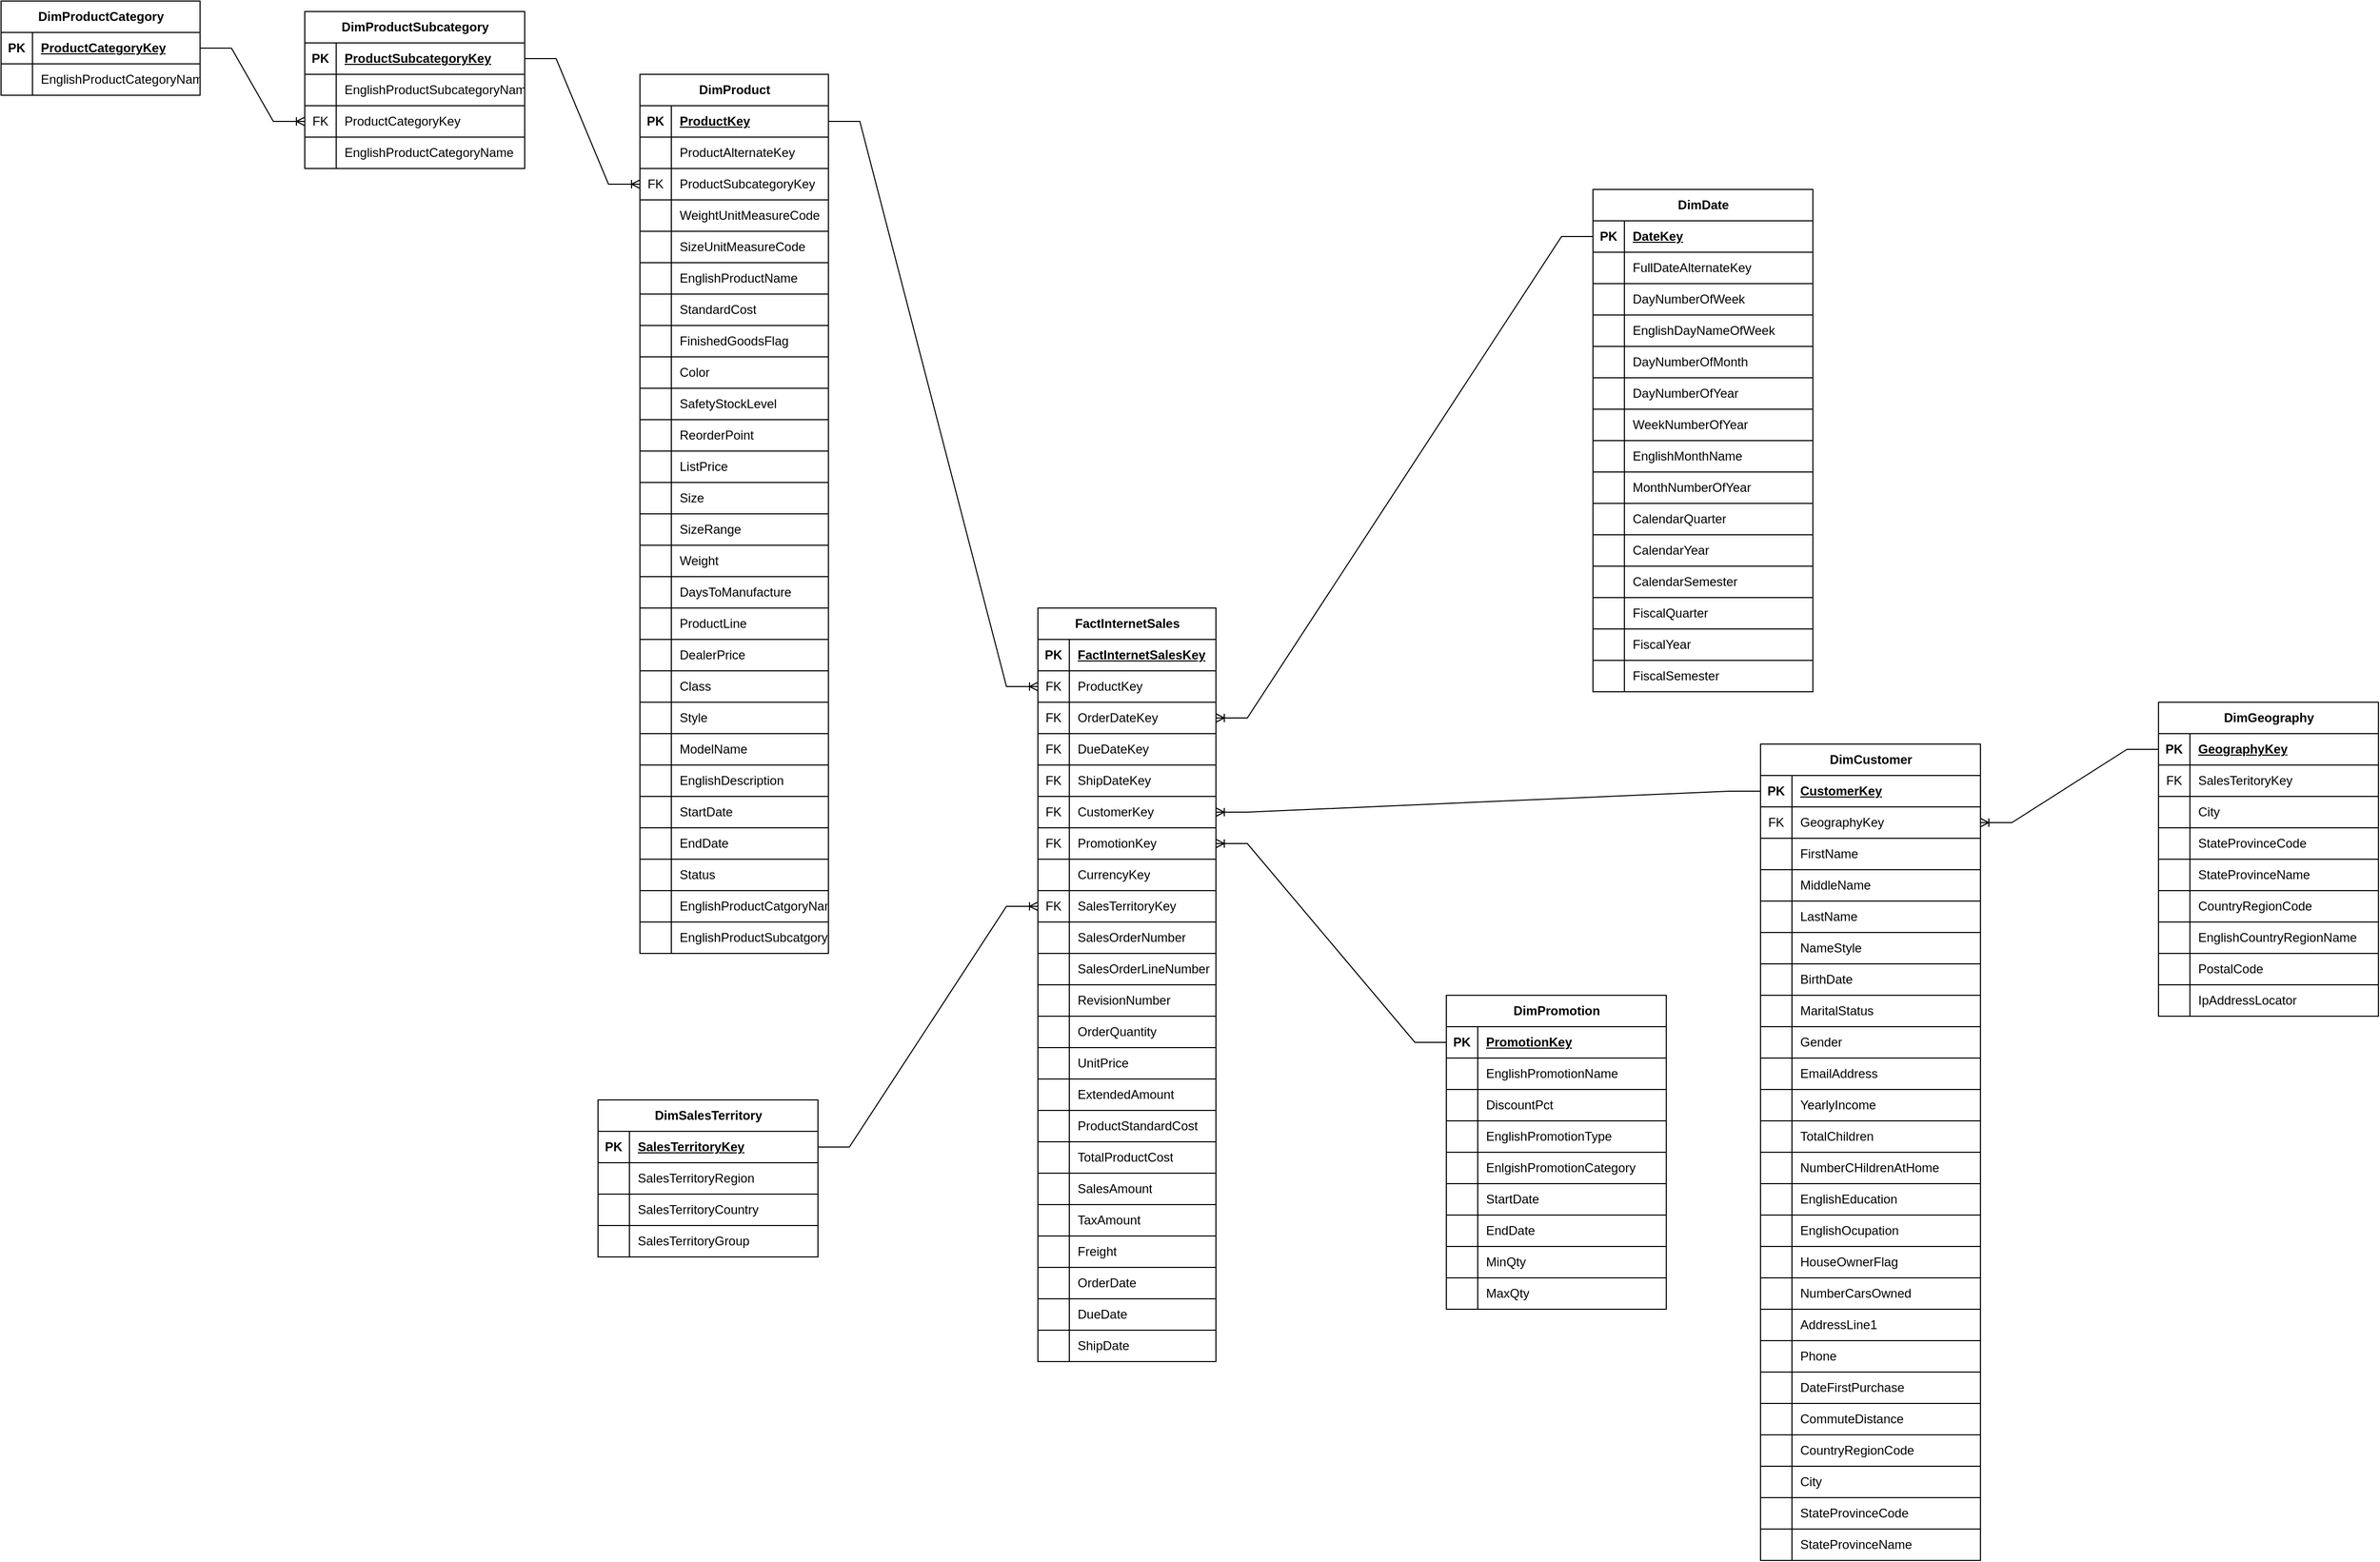 <mxfile version="26.0.4">
  <diagram id="R2lEEEUBdFMjLlhIrx00" name="Page-1">
    <mxGraphModel dx="2625" dy="1305" grid="1" gridSize="10" guides="1" tooltips="1" connect="1" arrows="1" fold="1" page="1" pageScale="1" pageWidth="1200" pageHeight="1920" math="0" shadow="0" extFonts="Permanent Marker^https://fonts.googleapis.com/css?family=Permanent+Marker">
      <root>
        <mxCell id="0" />
        <mxCell id="1" parent="0" />
        <mxCell id="4Z287bNV4V2J6fUgRGVj-1" value="FactInternetSales" style="shape=table;startSize=30;container=1;collapsible=1;childLayout=tableLayout;fixedRows=1;rowLines=1;fontStyle=1;align=center;resizeLast=1;html=1;" parent="1" vertex="1">
          <mxGeometry x="1050" y="790" width="170" height="720" as="geometry" />
        </mxCell>
        <mxCell id="4Z287bNV4V2J6fUgRGVj-2" value="" style="shape=tableRow;horizontal=0;startSize=0;swimlaneHead=0;swimlaneBody=0;fillColor=none;collapsible=0;dropTarget=0;points=[[0,0.5],[1,0.5]];portConstraint=eastwest;top=0;left=0;right=0;bottom=1;" parent="4Z287bNV4V2J6fUgRGVj-1" vertex="1">
          <mxGeometry y="30" width="170" height="30" as="geometry" />
        </mxCell>
        <mxCell id="4Z287bNV4V2J6fUgRGVj-3" value="PK" style="shape=partialRectangle;connectable=0;fillColor=none;top=0;left=0;bottom=0;right=0;fontStyle=1;overflow=hidden;whiteSpace=wrap;html=1;" parent="4Z287bNV4V2J6fUgRGVj-2" vertex="1">
          <mxGeometry width="30" height="30" as="geometry">
            <mxRectangle width="30" height="30" as="alternateBounds" />
          </mxGeometry>
        </mxCell>
        <mxCell id="4Z287bNV4V2J6fUgRGVj-4" value="FactInternetSalesKey" style="shape=partialRectangle;connectable=0;fillColor=none;top=0;left=0;bottom=0;right=0;align=left;spacingLeft=6;fontStyle=5;overflow=hidden;whiteSpace=wrap;html=1;" parent="4Z287bNV4V2J6fUgRGVj-2" vertex="1">
          <mxGeometry x="30" width="140" height="30" as="geometry">
            <mxRectangle width="140" height="30" as="alternateBounds" />
          </mxGeometry>
        </mxCell>
        <mxCell id="4Z287bNV4V2J6fUgRGVj-5" value="" style="shape=tableRow;horizontal=0;startSize=0;swimlaneHead=0;swimlaneBody=0;fillColor=none;collapsible=0;dropTarget=0;points=[[0,0.5],[1,0.5]];portConstraint=eastwest;top=0;left=0;right=0;bottom=0;" parent="4Z287bNV4V2J6fUgRGVj-1" vertex="1">
          <mxGeometry y="60" width="170" height="30" as="geometry" />
        </mxCell>
        <mxCell id="4Z287bNV4V2J6fUgRGVj-6" value="FK" style="shape=partialRectangle;connectable=0;fillColor=none;top=0;left=0;bottom=0;right=0;editable=1;overflow=hidden;whiteSpace=wrap;html=1;" parent="4Z287bNV4V2J6fUgRGVj-5" vertex="1">
          <mxGeometry width="30" height="30" as="geometry">
            <mxRectangle width="30" height="30" as="alternateBounds" />
          </mxGeometry>
        </mxCell>
        <mxCell id="4Z287bNV4V2J6fUgRGVj-7" value="ProductKey" style="shape=partialRectangle;connectable=0;fillColor=none;top=0;left=0;bottom=0;right=0;align=left;spacingLeft=6;overflow=hidden;whiteSpace=wrap;html=1;" parent="4Z287bNV4V2J6fUgRGVj-5" vertex="1">
          <mxGeometry x="30" width="140" height="30" as="geometry">
            <mxRectangle width="140" height="30" as="alternateBounds" />
          </mxGeometry>
        </mxCell>
        <mxCell id="4Z287bNV4V2J6fUgRGVj-8" value="" style="shape=tableRow;horizontal=0;startSize=0;swimlaneHead=0;swimlaneBody=0;fillColor=none;collapsible=0;dropTarget=0;points=[[0,0.5],[1,0.5]];portConstraint=eastwest;top=0;left=0;right=0;bottom=0;" parent="4Z287bNV4V2J6fUgRGVj-1" vertex="1">
          <mxGeometry y="90" width="170" height="30" as="geometry" />
        </mxCell>
        <mxCell id="4Z287bNV4V2J6fUgRGVj-9" value="FK" style="shape=partialRectangle;connectable=0;fillColor=none;top=0;left=0;bottom=0;right=0;editable=1;overflow=hidden;whiteSpace=wrap;html=1;" parent="4Z287bNV4V2J6fUgRGVj-8" vertex="1">
          <mxGeometry width="30" height="30" as="geometry">
            <mxRectangle width="30" height="30" as="alternateBounds" />
          </mxGeometry>
        </mxCell>
        <mxCell id="4Z287bNV4V2J6fUgRGVj-10" value="OrderDateKey" style="shape=partialRectangle;connectable=0;fillColor=none;top=0;left=0;bottom=0;right=0;align=left;spacingLeft=6;overflow=hidden;whiteSpace=wrap;html=1;" parent="4Z287bNV4V2J6fUgRGVj-8" vertex="1">
          <mxGeometry x="30" width="140" height="30" as="geometry">
            <mxRectangle width="140" height="30" as="alternateBounds" />
          </mxGeometry>
        </mxCell>
        <mxCell id="4Z287bNV4V2J6fUgRGVj-11" value="" style="shape=tableRow;horizontal=0;startSize=0;swimlaneHead=0;swimlaneBody=0;fillColor=none;collapsible=0;dropTarget=0;points=[[0,0.5],[1,0.5]];portConstraint=eastwest;top=0;left=0;right=0;bottom=0;strokeWidth=1;" parent="4Z287bNV4V2J6fUgRGVj-1" vertex="1">
          <mxGeometry y="120" width="170" height="30" as="geometry" />
        </mxCell>
        <mxCell id="4Z287bNV4V2J6fUgRGVj-12" value="FK" style="shape=partialRectangle;connectable=0;fillColor=none;top=0;left=0;bottom=0;right=0;editable=1;overflow=hidden;whiteSpace=wrap;html=1;" parent="4Z287bNV4V2J6fUgRGVj-11" vertex="1">
          <mxGeometry width="30" height="30" as="geometry">
            <mxRectangle width="30" height="30" as="alternateBounds" />
          </mxGeometry>
        </mxCell>
        <mxCell id="4Z287bNV4V2J6fUgRGVj-13" value="DueDateKey" style="shape=partialRectangle;connectable=0;fillColor=none;top=0;left=0;bottom=0;right=0;align=left;spacingLeft=6;overflow=hidden;whiteSpace=wrap;html=1;" parent="4Z287bNV4V2J6fUgRGVj-11" vertex="1">
          <mxGeometry x="30" width="140" height="30" as="geometry">
            <mxRectangle width="140" height="30" as="alternateBounds" />
          </mxGeometry>
        </mxCell>
        <mxCell id="4Z287bNV4V2J6fUgRGVj-17" value="" style="shape=tableRow;horizontal=0;startSize=0;swimlaneHead=0;swimlaneBody=0;fillColor=none;collapsible=0;dropTarget=0;points=[[0,0.5],[1,0.5]];portConstraint=eastwest;top=0;left=0;right=0;bottom=0;strokeWidth=1;" parent="4Z287bNV4V2J6fUgRGVj-1" vertex="1">
          <mxGeometry y="150" width="170" height="30" as="geometry" />
        </mxCell>
        <mxCell id="4Z287bNV4V2J6fUgRGVj-18" value="FK" style="shape=partialRectangle;connectable=0;fillColor=none;top=0;left=0;bottom=0;right=0;editable=1;overflow=hidden;whiteSpace=wrap;html=1;" parent="4Z287bNV4V2J6fUgRGVj-17" vertex="1">
          <mxGeometry width="30" height="30" as="geometry">
            <mxRectangle width="30" height="30" as="alternateBounds" />
          </mxGeometry>
        </mxCell>
        <mxCell id="4Z287bNV4V2J6fUgRGVj-19" value="ShipDateKey" style="shape=partialRectangle;connectable=0;fillColor=none;top=0;left=0;bottom=0;right=0;align=left;spacingLeft=6;overflow=hidden;whiteSpace=wrap;html=1;" parent="4Z287bNV4V2J6fUgRGVj-17" vertex="1">
          <mxGeometry x="30" width="140" height="30" as="geometry">
            <mxRectangle width="140" height="30" as="alternateBounds" />
          </mxGeometry>
        </mxCell>
        <mxCell id="4Z287bNV4V2J6fUgRGVj-20" value="" style="shape=tableRow;horizontal=0;startSize=0;swimlaneHead=0;swimlaneBody=0;fillColor=none;collapsible=0;dropTarget=0;points=[[0,0.5],[1,0.5]];portConstraint=eastwest;top=0;left=0;right=0;bottom=0;strokeWidth=1;" parent="4Z287bNV4V2J6fUgRGVj-1" vertex="1">
          <mxGeometry y="180" width="170" height="30" as="geometry" />
        </mxCell>
        <mxCell id="4Z287bNV4V2J6fUgRGVj-21" value="FK" style="shape=partialRectangle;connectable=0;fillColor=none;top=0;left=0;bottom=0;right=0;editable=1;overflow=hidden;whiteSpace=wrap;html=1;" parent="4Z287bNV4V2J6fUgRGVj-20" vertex="1">
          <mxGeometry width="30" height="30" as="geometry">
            <mxRectangle width="30" height="30" as="alternateBounds" />
          </mxGeometry>
        </mxCell>
        <mxCell id="4Z287bNV4V2J6fUgRGVj-22" value="CustomerKey" style="shape=partialRectangle;connectable=0;fillColor=none;top=0;left=0;bottom=0;right=0;align=left;spacingLeft=6;overflow=hidden;whiteSpace=wrap;html=1;" parent="4Z287bNV4V2J6fUgRGVj-20" vertex="1">
          <mxGeometry x="30" width="140" height="30" as="geometry">
            <mxRectangle width="140" height="30" as="alternateBounds" />
          </mxGeometry>
        </mxCell>
        <mxCell id="4Z287bNV4V2J6fUgRGVj-23" value="" style="shape=tableRow;horizontal=0;startSize=0;swimlaneHead=0;swimlaneBody=0;fillColor=none;collapsible=0;dropTarget=0;points=[[0,0.5],[1,0.5]];portConstraint=eastwest;top=0;left=0;right=0;bottom=0;strokeWidth=1;" parent="4Z287bNV4V2J6fUgRGVj-1" vertex="1">
          <mxGeometry y="210" width="170" height="30" as="geometry" />
        </mxCell>
        <mxCell id="4Z287bNV4V2J6fUgRGVj-24" value="FK" style="shape=partialRectangle;connectable=0;fillColor=none;top=0;left=0;bottom=0;right=0;editable=1;overflow=hidden;whiteSpace=wrap;html=1;" parent="4Z287bNV4V2J6fUgRGVj-23" vertex="1">
          <mxGeometry width="30" height="30" as="geometry">
            <mxRectangle width="30" height="30" as="alternateBounds" />
          </mxGeometry>
        </mxCell>
        <mxCell id="4Z287bNV4V2J6fUgRGVj-25" value="PromotionKey" style="shape=partialRectangle;connectable=0;fillColor=none;top=0;left=0;bottom=0;right=0;align=left;spacingLeft=6;overflow=hidden;whiteSpace=wrap;html=1;" parent="4Z287bNV4V2J6fUgRGVj-23" vertex="1">
          <mxGeometry x="30" width="140" height="30" as="geometry">
            <mxRectangle width="140" height="30" as="alternateBounds" />
          </mxGeometry>
        </mxCell>
        <mxCell id="4Z287bNV4V2J6fUgRGVj-26" value="" style="shape=tableRow;horizontal=0;startSize=0;swimlaneHead=0;swimlaneBody=0;fillColor=none;collapsible=0;dropTarget=0;points=[[0,0.5],[1,0.5]];portConstraint=eastwest;top=0;left=0;right=0;bottom=0;strokeWidth=1;" parent="4Z287bNV4V2J6fUgRGVj-1" vertex="1">
          <mxGeometry y="240" width="170" height="30" as="geometry" />
        </mxCell>
        <mxCell id="4Z287bNV4V2J6fUgRGVj-27" value="" style="shape=partialRectangle;connectable=0;fillColor=none;top=0;left=0;bottom=0;right=0;editable=1;overflow=hidden;whiteSpace=wrap;html=1;" parent="4Z287bNV4V2J6fUgRGVj-26" vertex="1">
          <mxGeometry width="30" height="30" as="geometry">
            <mxRectangle width="30" height="30" as="alternateBounds" />
          </mxGeometry>
        </mxCell>
        <mxCell id="4Z287bNV4V2J6fUgRGVj-28" value="CurrencyKey" style="shape=partialRectangle;connectable=0;fillColor=none;top=0;left=0;bottom=0;right=0;align=left;spacingLeft=6;overflow=hidden;whiteSpace=wrap;html=1;" parent="4Z287bNV4V2J6fUgRGVj-26" vertex="1">
          <mxGeometry x="30" width="140" height="30" as="geometry">
            <mxRectangle width="140" height="30" as="alternateBounds" />
          </mxGeometry>
        </mxCell>
        <mxCell id="4Z287bNV4V2J6fUgRGVj-29" value="" style="shape=tableRow;horizontal=0;startSize=0;swimlaneHead=0;swimlaneBody=0;fillColor=none;collapsible=0;dropTarget=0;points=[[0,0.5],[1,0.5]];portConstraint=eastwest;top=0;left=0;right=0;bottom=0;strokeWidth=1;" parent="4Z287bNV4V2J6fUgRGVj-1" vertex="1">
          <mxGeometry y="270" width="170" height="30" as="geometry" />
        </mxCell>
        <mxCell id="4Z287bNV4V2J6fUgRGVj-30" value="FK" style="shape=partialRectangle;connectable=0;fillColor=none;top=0;left=0;bottom=0;right=0;editable=1;overflow=hidden;whiteSpace=wrap;html=1;" parent="4Z287bNV4V2J6fUgRGVj-29" vertex="1">
          <mxGeometry width="30" height="30" as="geometry">
            <mxRectangle width="30" height="30" as="alternateBounds" />
          </mxGeometry>
        </mxCell>
        <mxCell id="4Z287bNV4V2J6fUgRGVj-31" value="SalesTerritoryKey" style="shape=partialRectangle;connectable=0;fillColor=none;top=0;left=0;bottom=0;right=0;align=left;spacingLeft=6;overflow=hidden;whiteSpace=wrap;html=1;" parent="4Z287bNV4V2J6fUgRGVj-29" vertex="1">
          <mxGeometry x="30" width="140" height="30" as="geometry">
            <mxRectangle width="140" height="30" as="alternateBounds" />
          </mxGeometry>
        </mxCell>
        <mxCell id="4Z287bNV4V2J6fUgRGVj-32" value="" style="shape=tableRow;horizontal=0;startSize=0;swimlaneHead=0;swimlaneBody=0;fillColor=none;collapsible=0;dropTarget=0;points=[[0,0.5],[1,0.5]];portConstraint=eastwest;top=0;left=0;right=0;bottom=0;strokeWidth=1;" parent="4Z287bNV4V2J6fUgRGVj-1" vertex="1">
          <mxGeometry y="300" width="170" height="30" as="geometry" />
        </mxCell>
        <mxCell id="4Z287bNV4V2J6fUgRGVj-33" value="" style="shape=partialRectangle;connectable=0;fillColor=none;top=0;left=0;bottom=0;right=0;editable=1;overflow=hidden;whiteSpace=wrap;html=1;" parent="4Z287bNV4V2J6fUgRGVj-32" vertex="1">
          <mxGeometry width="30" height="30" as="geometry">
            <mxRectangle width="30" height="30" as="alternateBounds" />
          </mxGeometry>
        </mxCell>
        <mxCell id="4Z287bNV4V2J6fUgRGVj-34" value="SalesOrderNumber" style="shape=partialRectangle;connectable=0;fillColor=none;top=0;left=0;bottom=0;right=0;align=left;spacingLeft=6;overflow=hidden;whiteSpace=wrap;html=1;" parent="4Z287bNV4V2J6fUgRGVj-32" vertex="1">
          <mxGeometry x="30" width="140" height="30" as="geometry">
            <mxRectangle width="140" height="30" as="alternateBounds" />
          </mxGeometry>
        </mxCell>
        <mxCell id="4Z287bNV4V2J6fUgRGVj-35" value="" style="shape=tableRow;horizontal=0;startSize=0;swimlaneHead=0;swimlaneBody=0;fillColor=none;collapsible=0;dropTarget=0;points=[[0,0.5],[1,0.5]];portConstraint=eastwest;top=0;left=0;right=0;bottom=0;strokeWidth=1;" parent="4Z287bNV4V2J6fUgRGVj-1" vertex="1">
          <mxGeometry y="330" width="170" height="30" as="geometry" />
        </mxCell>
        <mxCell id="4Z287bNV4V2J6fUgRGVj-36" value="" style="shape=partialRectangle;connectable=0;fillColor=none;top=0;left=0;bottom=0;right=0;editable=1;overflow=hidden;whiteSpace=wrap;html=1;" parent="4Z287bNV4V2J6fUgRGVj-35" vertex="1">
          <mxGeometry width="30" height="30" as="geometry">
            <mxRectangle width="30" height="30" as="alternateBounds" />
          </mxGeometry>
        </mxCell>
        <mxCell id="4Z287bNV4V2J6fUgRGVj-37" value="SalesOrderLineNumber" style="shape=partialRectangle;connectable=0;fillColor=none;top=0;left=0;bottom=0;right=0;align=left;spacingLeft=6;overflow=hidden;whiteSpace=wrap;html=1;" parent="4Z287bNV4V2J6fUgRGVj-35" vertex="1">
          <mxGeometry x="30" width="140" height="30" as="geometry">
            <mxRectangle width="140" height="30" as="alternateBounds" />
          </mxGeometry>
        </mxCell>
        <mxCell id="4Z287bNV4V2J6fUgRGVj-72" value="" style="shape=tableRow;horizontal=0;startSize=0;swimlaneHead=0;swimlaneBody=0;fillColor=none;collapsible=0;dropTarget=0;points=[[0,0.5],[1,0.5]];portConstraint=eastwest;top=0;left=0;right=0;bottom=0;strokeWidth=1;" parent="4Z287bNV4V2J6fUgRGVj-1" vertex="1">
          <mxGeometry y="360" width="170" height="30" as="geometry" />
        </mxCell>
        <mxCell id="4Z287bNV4V2J6fUgRGVj-73" value="" style="shape=partialRectangle;connectable=0;fillColor=none;top=0;left=0;bottom=0;right=0;editable=1;overflow=hidden;whiteSpace=wrap;html=1;" parent="4Z287bNV4V2J6fUgRGVj-72" vertex="1">
          <mxGeometry width="30" height="30" as="geometry">
            <mxRectangle width="30" height="30" as="alternateBounds" />
          </mxGeometry>
        </mxCell>
        <mxCell id="4Z287bNV4V2J6fUgRGVj-74" value="RevisionNumber" style="shape=partialRectangle;connectable=0;fillColor=none;top=0;left=0;bottom=0;right=0;align=left;spacingLeft=6;overflow=hidden;whiteSpace=wrap;html=1;" parent="4Z287bNV4V2J6fUgRGVj-72" vertex="1">
          <mxGeometry x="30" width="140" height="30" as="geometry">
            <mxRectangle width="140" height="30" as="alternateBounds" />
          </mxGeometry>
        </mxCell>
        <mxCell id="4Z287bNV4V2J6fUgRGVj-75" value="" style="shape=tableRow;horizontal=0;startSize=0;swimlaneHead=0;swimlaneBody=0;fillColor=none;collapsible=0;dropTarget=0;points=[[0,0.5],[1,0.5]];portConstraint=eastwest;top=0;left=0;right=0;bottom=0;strokeWidth=1;" parent="4Z287bNV4V2J6fUgRGVj-1" vertex="1">
          <mxGeometry y="390" width="170" height="30" as="geometry" />
        </mxCell>
        <mxCell id="4Z287bNV4V2J6fUgRGVj-76" value="" style="shape=partialRectangle;connectable=0;fillColor=none;top=0;left=0;bottom=0;right=0;editable=1;overflow=hidden;whiteSpace=wrap;html=1;" parent="4Z287bNV4V2J6fUgRGVj-75" vertex="1">
          <mxGeometry width="30" height="30" as="geometry">
            <mxRectangle width="30" height="30" as="alternateBounds" />
          </mxGeometry>
        </mxCell>
        <mxCell id="4Z287bNV4V2J6fUgRGVj-77" value="OrderQuantity" style="shape=partialRectangle;connectable=0;fillColor=none;top=0;left=0;bottom=0;right=0;align=left;spacingLeft=6;overflow=hidden;whiteSpace=wrap;html=1;" parent="4Z287bNV4V2J6fUgRGVj-75" vertex="1">
          <mxGeometry x="30" width="140" height="30" as="geometry">
            <mxRectangle width="140" height="30" as="alternateBounds" />
          </mxGeometry>
        </mxCell>
        <mxCell id="4Z287bNV4V2J6fUgRGVj-78" value="" style="shape=tableRow;horizontal=0;startSize=0;swimlaneHead=0;swimlaneBody=0;fillColor=none;collapsible=0;dropTarget=0;points=[[0,0.5],[1,0.5]];portConstraint=eastwest;top=0;left=0;right=0;bottom=0;strokeWidth=1;" parent="4Z287bNV4V2J6fUgRGVj-1" vertex="1">
          <mxGeometry y="420" width="170" height="30" as="geometry" />
        </mxCell>
        <mxCell id="4Z287bNV4V2J6fUgRGVj-79" value="" style="shape=partialRectangle;connectable=0;fillColor=none;top=0;left=0;bottom=0;right=0;editable=1;overflow=hidden;whiteSpace=wrap;html=1;" parent="4Z287bNV4V2J6fUgRGVj-78" vertex="1">
          <mxGeometry width="30" height="30" as="geometry">
            <mxRectangle width="30" height="30" as="alternateBounds" />
          </mxGeometry>
        </mxCell>
        <mxCell id="4Z287bNV4V2J6fUgRGVj-80" value="UnitPrice" style="shape=partialRectangle;connectable=0;fillColor=none;top=0;left=0;bottom=0;right=0;align=left;spacingLeft=6;overflow=hidden;whiteSpace=wrap;html=1;" parent="4Z287bNV4V2J6fUgRGVj-78" vertex="1">
          <mxGeometry x="30" width="140" height="30" as="geometry">
            <mxRectangle width="140" height="30" as="alternateBounds" />
          </mxGeometry>
        </mxCell>
        <mxCell id="4Z287bNV4V2J6fUgRGVj-81" value="" style="shape=tableRow;horizontal=0;startSize=0;swimlaneHead=0;swimlaneBody=0;fillColor=none;collapsible=0;dropTarget=0;points=[[0,0.5],[1,0.5]];portConstraint=eastwest;top=0;left=0;right=0;bottom=0;strokeWidth=1;" parent="4Z287bNV4V2J6fUgRGVj-1" vertex="1">
          <mxGeometry y="450" width="170" height="30" as="geometry" />
        </mxCell>
        <mxCell id="4Z287bNV4V2J6fUgRGVj-82" value="" style="shape=partialRectangle;connectable=0;fillColor=none;top=0;left=0;bottom=0;right=0;editable=1;overflow=hidden;whiteSpace=wrap;html=1;" parent="4Z287bNV4V2J6fUgRGVj-81" vertex="1">
          <mxGeometry width="30" height="30" as="geometry">
            <mxRectangle width="30" height="30" as="alternateBounds" />
          </mxGeometry>
        </mxCell>
        <mxCell id="4Z287bNV4V2J6fUgRGVj-83" value="ExtendedAmount" style="shape=partialRectangle;connectable=0;fillColor=none;top=0;left=0;bottom=0;right=0;align=left;spacingLeft=6;overflow=hidden;whiteSpace=wrap;html=1;" parent="4Z287bNV4V2J6fUgRGVj-81" vertex="1">
          <mxGeometry x="30" width="140" height="30" as="geometry">
            <mxRectangle width="140" height="30" as="alternateBounds" />
          </mxGeometry>
        </mxCell>
        <mxCell id="4Z287bNV4V2J6fUgRGVj-84" value="" style="shape=tableRow;horizontal=0;startSize=0;swimlaneHead=0;swimlaneBody=0;fillColor=none;collapsible=0;dropTarget=0;points=[[0,0.5],[1,0.5]];portConstraint=eastwest;top=0;left=0;right=0;bottom=0;strokeWidth=1;" parent="4Z287bNV4V2J6fUgRGVj-1" vertex="1">
          <mxGeometry y="480" width="170" height="30" as="geometry" />
        </mxCell>
        <mxCell id="4Z287bNV4V2J6fUgRGVj-85" value="" style="shape=partialRectangle;connectable=0;fillColor=none;top=0;left=0;bottom=0;right=0;editable=1;overflow=hidden;whiteSpace=wrap;html=1;" parent="4Z287bNV4V2J6fUgRGVj-84" vertex="1">
          <mxGeometry width="30" height="30" as="geometry">
            <mxRectangle width="30" height="30" as="alternateBounds" />
          </mxGeometry>
        </mxCell>
        <mxCell id="4Z287bNV4V2J6fUgRGVj-86" value="ProductStandardCost" style="shape=partialRectangle;connectable=0;fillColor=none;top=0;left=0;bottom=0;right=0;align=left;spacingLeft=6;overflow=hidden;whiteSpace=wrap;html=1;" parent="4Z287bNV4V2J6fUgRGVj-84" vertex="1">
          <mxGeometry x="30" width="140" height="30" as="geometry">
            <mxRectangle width="140" height="30" as="alternateBounds" />
          </mxGeometry>
        </mxCell>
        <mxCell id="4Z287bNV4V2J6fUgRGVj-87" value="" style="shape=tableRow;horizontal=0;startSize=0;swimlaneHead=0;swimlaneBody=0;fillColor=none;collapsible=0;dropTarget=0;points=[[0,0.5],[1,0.5]];portConstraint=eastwest;top=0;left=0;right=0;bottom=0;strokeWidth=1;" parent="4Z287bNV4V2J6fUgRGVj-1" vertex="1">
          <mxGeometry y="510" width="170" height="30" as="geometry" />
        </mxCell>
        <mxCell id="4Z287bNV4V2J6fUgRGVj-88" value="" style="shape=partialRectangle;connectable=0;fillColor=none;top=0;left=0;bottom=0;right=0;editable=1;overflow=hidden;whiteSpace=wrap;html=1;" parent="4Z287bNV4V2J6fUgRGVj-87" vertex="1">
          <mxGeometry width="30" height="30" as="geometry">
            <mxRectangle width="30" height="30" as="alternateBounds" />
          </mxGeometry>
        </mxCell>
        <mxCell id="4Z287bNV4V2J6fUgRGVj-89" value="TotalProductCost" style="shape=partialRectangle;connectable=0;fillColor=none;top=0;left=0;bottom=0;right=0;align=left;spacingLeft=6;overflow=hidden;whiteSpace=wrap;html=1;" parent="4Z287bNV4V2J6fUgRGVj-87" vertex="1">
          <mxGeometry x="30" width="140" height="30" as="geometry">
            <mxRectangle width="140" height="30" as="alternateBounds" />
          </mxGeometry>
        </mxCell>
        <mxCell id="4Z287bNV4V2J6fUgRGVj-90" value="" style="shape=tableRow;horizontal=0;startSize=0;swimlaneHead=0;swimlaneBody=0;fillColor=none;collapsible=0;dropTarget=0;points=[[0,0.5],[1,0.5]];portConstraint=eastwest;top=0;left=0;right=0;bottom=0;strokeWidth=1;" parent="4Z287bNV4V2J6fUgRGVj-1" vertex="1">
          <mxGeometry y="540" width="170" height="30" as="geometry" />
        </mxCell>
        <mxCell id="4Z287bNV4V2J6fUgRGVj-91" value="" style="shape=partialRectangle;connectable=0;fillColor=none;top=0;left=0;bottom=0;right=0;editable=1;overflow=hidden;whiteSpace=wrap;html=1;" parent="4Z287bNV4V2J6fUgRGVj-90" vertex="1">
          <mxGeometry width="30" height="30" as="geometry">
            <mxRectangle width="30" height="30" as="alternateBounds" />
          </mxGeometry>
        </mxCell>
        <mxCell id="4Z287bNV4V2J6fUgRGVj-92" value="SalesAmount" style="shape=partialRectangle;connectable=0;fillColor=none;top=0;left=0;bottom=0;right=0;align=left;spacingLeft=6;overflow=hidden;whiteSpace=wrap;html=1;" parent="4Z287bNV4V2J6fUgRGVj-90" vertex="1">
          <mxGeometry x="30" width="140" height="30" as="geometry">
            <mxRectangle width="140" height="30" as="alternateBounds" />
          </mxGeometry>
        </mxCell>
        <mxCell id="4Z287bNV4V2J6fUgRGVj-93" value="" style="shape=tableRow;horizontal=0;startSize=0;swimlaneHead=0;swimlaneBody=0;fillColor=none;collapsible=0;dropTarget=0;points=[[0,0.5],[1,0.5]];portConstraint=eastwest;top=0;left=0;right=0;bottom=0;strokeWidth=1;" parent="4Z287bNV4V2J6fUgRGVj-1" vertex="1">
          <mxGeometry y="570" width="170" height="30" as="geometry" />
        </mxCell>
        <mxCell id="4Z287bNV4V2J6fUgRGVj-94" value="" style="shape=partialRectangle;connectable=0;fillColor=none;top=0;left=0;bottom=0;right=0;editable=1;overflow=hidden;whiteSpace=wrap;html=1;" parent="4Z287bNV4V2J6fUgRGVj-93" vertex="1">
          <mxGeometry width="30" height="30" as="geometry">
            <mxRectangle width="30" height="30" as="alternateBounds" />
          </mxGeometry>
        </mxCell>
        <mxCell id="4Z287bNV4V2J6fUgRGVj-95" value="TaxAmount" style="shape=partialRectangle;connectable=0;fillColor=none;top=0;left=0;bottom=0;right=0;align=left;spacingLeft=6;overflow=hidden;whiteSpace=wrap;html=1;" parent="4Z287bNV4V2J6fUgRGVj-93" vertex="1">
          <mxGeometry x="30" width="140" height="30" as="geometry">
            <mxRectangle width="140" height="30" as="alternateBounds" />
          </mxGeometry>
        </mxCell>
        <mxCell id="4Z287bNV4V2J6fUgRGVj-96" value="" style="shape=tableRow;horizontal=0;startSize=0;swimlaneHead=0;swimlaneBody=0;fillColor=none;collapsible=0;dropTarget=0;points=[[0,0.5],[1,0.5]];portConstraint=eastwest;top=0;left=0;right=0;bottom=0;strokeWidth=1;" parent="4Z287bNV4V2J6fUgRGVj-1" vertex="1">
          <mxGeometry y="600" width="170" height="30" as="geometry" />
        </mxCell>
        <mxCell id="4Z287bNV4V2J6fUgRGVj-97" value="" style="shape=partialRectangle;connectable=0;fillColor=none;top=0;left=0;bottom=0;right=0;editable=1;overflow=hidden;whiteSpace=wrap;html=1;" parent="4Z287bNV4V2J6fUgRGVj-96" vertex="1">
          <mxGeometry width="30" height="30" as="geometry">
            <mxRectangle width="30" height="30" as="alternateBounds" />
          </mxGeometry>
        </mxCell>
        <mxCell id="4Z287bNV4V2J6fUgRGVj-98" value="Freight" style="shape=partialRectangle;connectable=0;fillColor=none;top=0;left=0;bottom=0;right=0;align=left;spacingLeft=6;overflow=hidden;whiteSpace=wrap;html=1;" parent="4Z287bNV4V2J6fUgRGVj-96" vertex="1">
          <mxGeometry x="30" width="140" height="30" as="geometry">
            <mxRectangle width="140" height="30" as="alternateBounds" />
          </mxGeometry>
        </mxCell>
        <mxCell id="4Z287bNV4V2J6fUgRGVj-99" value="" style="shape=tableRow;horizontal=0;startSize=0;swimlaneHead=0;swimlaneBody=0;fillColor=none;collapsible=0;dropTarget=0;points=[[0,0.5],[1,0.5]];portConstraint=eastwest;top=0;left=0;right=0;bottom=0;strokeWidth=1;" parent="4Z287bNV4V2J6fUgRGVj-1" vertex="1">
          <mxGeometry y="630" width="170" height="30" as="geometry" />
        </mxCell>
        <mxCell id="4Z287bNV4V2J6fUgRGVj-100" value="" style="shape=partialRectangle;connectable=0;fillColor=none;top=0;left=0;bottom=0;right=0;editable=1;overflow=hidden;whiteSpace=wrap;html=1;" parent="4Z287bNV4V2J6fUgRGVj-99" vertex="1">
          <mxGeometry width="30" height="30" as="geometry">
            <mxRectangle width="30" height="30" as="alternateBounds" />
          </mxGeometry>
        </mxCell>
        <mxCell id="4Z287bNV4V2J6fUgRGVj-101" value="OrderDate" style="shape=partialRectangle;connectable=0;fillColor=none;top=0;left=0;bottom=0;right=0;align=left;spacingLeft=6;overflow=hidden;whiteSpace=wrap;html=1;" parent="4Z287bNV4V2J6fUgRGVj-99" vertex="1">
          <mxGeometry x="30" width="140" height="30" as="geometry">
            <mxRectangle width="140" height="30" as="alternateBounds" />
          </mxGeometry>
        </mxCell>
        <mxCell id="4Z287bNV4V2J6fUgRGVj-102" value="" style="shape=tableRow;horizontal=0;startSize=0;swimlaneHead=0;swimlaneBody=0;fillColor=none;collapsible=0;dropTarget=0;points=[[0,0.5],[1,0.5]];portConstraint=eastwest;top=0;left=0;right=0;bottom=0;strokeWidth=1;" parent="4Z287bNV4V2J6fUgRGVj-1" vertex="1">
          <mxGeometry y="660" width="170" height="30" as="geometry" />
        </mxCell>
        <mxCell id="4Z287bNV4V2J6fUgRGVj-103" value="" style="shape=partialRectangle;connectable=0;fillColor=none;top=0;left=0;bottom=0;right=0;editable=1;overflow=hidden;whiteSpace=wrap;html=1;" parent="4Z287bNV4V2J6fUgRGVj-102" vertex="1">
          <mxGeometry width="30" height="30" as="geometry">
            <mxRectangle width="30" height="30" as="alternateBounds" />
          </mxGeometry>
        </mxCell>
        <mxCell id="4Z287bNV4V2J6fUgRGVj-104" value="DueDate" style="shape=partialRectangle;connectable=0;fillColor=none;top=0;left=0;bottom=0;right=0;align=left;spacingLeft=6;overflow=hidden;whiteSpace=wrap;html=1;" parent="4Z287bNV4V2J6fUgRGVj-102" vertex="1">
          <mxGeometry x="30" width="140" height="30" as="geometry">
            <mxRectangle width="140" height="30" as="alternateBounds" />
          </mxGeometry>
        </mxCell>
        <mxCell id="4Z287bNV4V2J6fUgRGVj-105" value="" style="shape=tableRow;horizontal=0;startSize=0;swimlaneHead=0;swimlaneBody=0;fillColor=none;collapsible=0;dropTarget=0;points=[[0,0.5],[1,0.5]];portConstraint=eastwest;top=0;left=0;right=0;bottom=0;strokeWidth=1;" parent="4Z287bNV4V2J6fUgRGVj-1" vertex="1">
          <mxGeometry y="690" width="170" height="30" as="geometry" />
        </mxCell>
        <mxCell id="4Z287bNV4V2J6fUgRGVj-106" value="" style="shape=partialRectangle;connectable=0;fillColor=none;top=0;left=0;bottom=0;right=0;editable=1;overflow=hidden;whiteSpace=wrap;html=1;" parent="4Z287bNV4V2J6fUgRGVj-105" vertex="1">
          <mxGeometry width="30" height="30" as="geometry">
            <mxRectangle width="30" height="30" as="alternateBounds" />
          </mxGeometry>
        </mxCell>
        <mxCell id="4Z287bNV4V2J6fUgRGVj-107" value="ShipDate" style="shape=partialRectangle;connectable=0;fillColor=none;top=0;left=0;bottom=0;right=0;align=left;spacingLeft=6;overflow=hidden;whiteSpace=wrap;html=1;" parent="4Z287bNV4V2J6fUgRGVj-105" vertex="1">
          <mxGeometry x="30" width="140" height="30" as="geometry">
            <mxRectangle width="140" height="30" as="alternateBounds" />
          </mxGeometry>
        </mxCell>
        <mxCell id="4Z287bNV4V2J6fUgRGVj-121" value="DimProduct" style="shape=table;startSize=30;container=1;collapsible=1;childLayout=tableLayout;fixedRows=1;rowLines=1;fontStyle=1;align=center;resizeLast=1;html=1;" parent="1" vertex="1">
          <mxGeometry x="670" y="280" width="180" height="840" as="geometry" />
        </mxCell>
        <mxCell id="4Z287bNV4V2J6fUgRGVj-122" value="" style="shape=tableRow;horizontal=0;startSize=0;swimlaneHead=0;swimlaneBody=0;fillColor=none;collapsible=0;dropTarget=0;points=[[0,0.5],[1,0.5]];portConstraint=eastwest;top=0;left=0;right=0;bottom=1;" parent="4Z287bNV4V2J6fUgRGVj-121" vertex="1">
          <mxGeometry y="30" width="180" height="30" as="geometry" />
        </mxCell>
        <mxCell id="4Z287bNV4V2J6fUgRGVj-123" value="PK" style="shape=partialRectangle;connectable=0;fillColor=none;top=0;left=0;bottom=0;right=0;fontStyle=1;overflow=hidden;whiteSpace=wrap;html=1;" parent="4Z287bNV4V2J6fUgRGVj-122" vertex="1">
          <mxGeometry width="30" height="30" as="geometry">
            <mxRectangle width="30" height="30" as="alternateBounds" />
          </mxGeometry>
        </mxCell>
        <mxCell id="4Z287bNV4V2J6fUgRGVj-124" value="ProductKey" style="shape=partialRectangle;connectable=0;fillColor=none;top=0;left=0;bottom=0;right=0;align=left;spacingLeft=6;fontStyle=5;overflow=hidden;whiteSpace=wrap;html=1;" parent="4Z287bNV4V2J6fUgRGVj-122" vertex="1">
          <mxGeometry x="30" width="150" height="30" as="geometry">
            <mxRectangle width="150" height="30" as="alternateBounds" />
          </mxGeometry>
        </mxCell>
        <mxCell id="4Z287bNV4V2J6fUgRGVj-125" value="" style="shape=tableRow;horizontal=0;startSize=0;swimlaneHead=0;swimlaneBody=0;fillColor=none;collapsible=0;dropTarget=0;points=[[0,0.5],[1,0.5]];portConstraint=eastwest;top=0;left=0;right=0;bottom=0;" parent="4Z287bNV4V2J6fUgRGVj-121" vertex="1">
          <mxGeometry y="60" width="180" height="30" as="geometry" />
        </mxCell>
        <mxCell id="4Z287bNV4V2J6fUgRGVj-126" value="" style="shape=partialRectangle;connectable=0;fillColor=none;top=0;left=0;bottom=0;right=0;editable=1;overflow=hidden;whiteSpace=wrap;html=1;" parent="4Z287bNV4V2J6fUgRGVj-125" vertex="1">
          <mxGeometry width="30" height="30" as="geometry">
            <mxRectangle width="30" height="30" as="alternateBounds" />
          </mxGeometry>
        </mxCell>
        <mxCell id="4Z287bNV4V2J6fUgRGVj-127" value="ProductAlternateKey" style="shape=partialRectangle;connectable=0;fillColor=none;top=0;left=0;bottom=0;right=0;align=left;spacingLeft=6;overflow=hidden;whiteSpace=wrap;html=1;" parent="4Z287bNV4V2J6fUgRGVj-125" vertex="1">
          <mxGeometry x="30" width="150" height="30" as="geometry">
            <mxRectangle width="150" height="30" as="alternateBounds" />
          </mxGeometry>
        </mxCell>
        <mxCell id="4Z287bNV4V2J6fUgRGVj-128" value="" style="shape=tableRow;horizontal=0;startSize=0;swimlaneHead=0;swimlaneBody=0;fillColor=none;collapsible=0;dropTarget=0;points=[[0,0.5],[1,0.5]];portConstraint=eastwest;top=0;left=0;right=0;bottom=0;" parent="4Z287bNV4V2J6fUgRGVj-121" vertex="1">
          <mxGeometry y="90" width="180" height="30" as="geometry" />
        </mxCell>
        <mxCell id="4Z287bNV4V2J6fUgRGVj-129" value="FK" style="shape=partialRectangle;connectable=0;fillColor=none;top=0;left=0;bottom=0;right=0;editable=1;overflow=hidden;whiteSpace=wrap;html=1;" parent="4Z287bNV4V2J6fUgRGVj-128" vertex="1">
          <mxGeometry width="30" height="30" as="geometry">
            <mxRectangle width="30" height="30" as="alternateBounds" />
          </mxGeometry>
        </mxCell>
        <mxCell id="4Z287bNV4V2J6fUgRGVj-130" value="ProductSubcategoryKey" style="shape=partialRectangle;connectable=0;fillColor=none;top=0;left=0;bottom=0;right=0;align=left;spacingLeft=6;overflow=hidden;whiteSpace=wrap;html=1;" parent="4Z287bNV4V2J6fUgRGVj-128" vertex="1">
          <mxGeometry x="30" width="150" height="30" as="geometry">
            <mxRectangle width="150" height="30" as="alternateBounds" />
          </mxGeometry>
        </mxCell>
        <mxCell id="4Z287bNV4V2J6fUgRGVj-131" value="" style="shape=tableRow;horizontal=0;startSize=0;swimlaneHead=0;swimlaneBody=0;fillColor=none;collapsible=0;dropTarget=0;points=[[0,0.5],[1,0.5]];portConstraint=eastwest;top=0;left=0;right=0;bottom=0;strokeWidth=1;" parent="4Z287bNV4V2J6fUgRGVj-121" vertex="1">
          <mxGeometry y="120" width="180" height="30" as="geometry" />
        </mxCell>
        <mxCell id="4Z287bNV4V2J6fUgRGVj-132" value="" style="shape=partialRectangle;connectable=0;fillColor=none;top=0;left=0;bottom=0;right=0;editable=1;overflow=hidden;whiteSpace=wrap;html=1;" parent="4Z287bNV4V2J6fUgRGVj-131" vertex="1">
          <mxGeometry width="30" height="30" as="geometry">
            <mxRectangle width="30" height="30" as="alternateBounds" />
          </mxGeometry>
        </mxCell>
        <mxCell id="4Z287bNV4V2J6fUgRGVj-133" value="WeightUnitMeasureCode" style="shape=partialRectangle;connectable=0;fillColor=none;top=0;left=0;bottom=0;right=0;align=left;spacingLeft=6;overflow=hidden;whiteSpace=wrap;html=1;" parent="4Z287bNV4V2J6fUgRGVj-131" vertex="1">
          <mxGeometry x="30" width="150" height="30" as="geometry">
            <mxRectangle width="150" height="30" as="alternateBounds" />
          </mxGeometry>
        </mxCell>
        <mxCell id="4Z287bNV4V2J6fUgRGVj-134" value="" style="shape=tableRow;horizontal=0;startSize=0;swimlaneHead=0;swimlaneBody=0;fillColor=none;collapsible=0;dropTarget=0;points=[[0,0.5],[1,0.5]];portConstraint=eastwest;top=0;left=0;right=0;bottom=0;strokeWidth=1;" parent="4Z287bNV4V2J6fUgRGVj-121" vertex="1">
          <mxGeometry y="150" width="180" height="30" as="geometry" />
        </mxCell>
        <mxCell id="4Z287bNV4V2J6fUgRGVj-135" value="" style="shape=partialRectangle;connectable=0;fillColor=none;top=0;left=0;bottom=0;right=0;editable=1;overflow=hidden;whiteSpace=wrap;html=1;" parent="4Z287bNV4V2J6fUgRGVj-134" vertex="1">
          <mxGeometry width="30" height="30" as="geometry">
            <mxRectangle width="30" height="30" as="alternateBounds" />
          </mxGeometry>
        </mxCell>
        <mxCell id="4Z287bNV4V2J6fUgRGVj-136" value="SizeUnitMeasureCode" style="shape=partialRectangle;connectable=0;fillColor=none;top=0;left=0;bottom=0;right=0;align=left;spacingLeft=6;overflow=hidden;whiteSpace=wrap;html=1;" parent="4Z287bNV4V2J6fUgRGVj-134" vertex="1">
          <mxGeometry x="30" width="150" height="30" as="geometry">
            <mxRectangle width="150" height="30" as="alternateBounds" />
          </mxGeometry>
        </mxCell>
        <mxCell id="4Z287bNV4V2J6fUgRGVj-137" value="" style="shape=tableRow;horizontal=0;startSize=0;swimlaneHead=0;swimlaneBody=0;fillColor=none;collapsible=0;dropTarget=0;points=[[0,0.5],[1,0.5]];portConstraint=eastwest;top=0;left=0;right=0;bottom=0;strokeWidth=1;" parent="4Z287bNV4V2J6fUgRGVj-121" vertex="1">
          <mxGeometry y="180" width="180" height="30" as="geometry" />
        </mxCell>
        <mxCell id="4Z287bNV4V2J6fUgRGVj-138" value="" style="shape=partialRectangle;connectable=0;fillColor=none;top=0;left=0;bottom=0;right=0;editable=1;overflow=hidden;whiteSpace=wrap;html=1;" parent="4Z287bNV4V2J6fUgRGVj-137" vertex="1">
          <mxGeometry width="30" height="30" as="geometry">
            <mxRectangle width="30" height="30" as="alternateBounds" />
          </mxGeometry>
        </mxCell>
        <mxCell id="4Z287bNV4V2J6fUgRGVj-139" value="EnglishProductName" style="shape=partialRectangle;connectable=0;fillColor=none;top=0;left=0;bottom=0;right=0;align=left;spacingLeft=6;overflow=hidden;whiteSpace=wrap;html=1;" parent="4Z287bNV4V2J6fUgRGVj-137" vertex="1">
          <mxGeometry x="30" width="150" height="30" as="geometry">
            <mxRectangle width="150" height="30" as="alternateBounds" />
          </mxGeometry>
        </mxCell>
        <mxCell id="4Z287bNV4V2J6fUgRGVj-140" value="" style="shape=tableRow;horizontal=0;startSize=0;swimlaneHead=0;swimlaneBody=0;fillColor=none;collapsible=0;dropTarget=0;points=[[0,0.5],[1,0.5]];portConstraint=eastwest;top=0;left=0;right=0;bottom=0;strokeWidth=1;" parent="4Z287bNV4V2J6fUgRGVj-121" vertex="1">
          <mxGeometry y="210" width="180" height="30" as="geometry" />
        </mxCell>
        <mxCell id="4Z287bNV4V2J6fUgRGVj-141" value="" style="shape=partialRectangle;connectable=0;fillColor=none;top=0;left=0;bottom=0;right=0;editable=1;overflow=hidden;whiteSpace=wrap;html=1;" parent="4Z287bNV4V2J6fUgRGVj-140" vertex="1">
          <mxGeometry width="30" height="30" as="geometry">
            <mxRectangle width="30" height="30" as="alternateBounds" />
          </mxGeometry>
        </mxCell>
        <mxCell id="4Z287bNV4V2J6fUgRGVj-142" value="StandardCost" style="shape=partialRectangle;connectable=0;fillColor=none;top=0;left=0;bottom=0;right=0;align=left;spacingLeft=6;overflow=hidden;whiteSpace=wrap;html=1;" parent="4Z287bNV4V2J6fUgRGVj-140" vertex="1">
          <mxGeometry x="30" width="150" height="30" as="geometry">
            <mxRectangle width="150" height="30" as="alternateBounds" />
          </mxGeometry>
        </mxCell>
        <mxCell id="4Z287bNV4V2J6fUgRGVj-143" value="" style="shape=tableRow;horizontal=0;startSize=0;swimlaneHead=0;swimlaneBody=0;fillColor=none;collapsible=0;dropTarget=0;points=[[0,0.5],[1,0.5]];portConstraint=eastwest;top=0;left=0;right=0;bottom=0;strokeWidth=1;" parent="4Z287bNV4V2J6fUgRGVj-121" vertex="1">
          <mxGeometry y="240" width="180" height="30" as="geometry" />
        </mxCell>
        <mxCell id="4Z287bNV4V2J6fUgRGVj-144" value="" style="shape=partialRectangle;connectable=0;fillColor=none;top=0;left=0;bottom=0;right=0;editable=1;overflow=hidden;whiteSpace=wrap;html=1;" parent="4Z287bNV4V2J6fUgRGVj-143" vertex="1">
          <mxGeometry width="30" height="30" as="geometry">
            <mxRectangle width="30" height="30" as="alternateBounds" />
          </mxGeometry>
        </mxCell>
        <mxCell id="4Z287bNV4V2J6fUgRGVj-145" value="FinishedGoodsFlag" style="shape=partialRectangle;connectable=0;fillColor=none;top=0;left=0;bottom=0;right=0;align=left;spacingLeft=6;overflow=hidden;whiteSpace=wrap;html=1;" parent="4Z287bNV4V2J6fUgRGVj-143" vertex="1">
          <mxGeometry x="30" width="150" height="30" as="geometry">
            <mxRectangle width="150" height="30" as="alternateBounds" />
          </mxGeometry>
        </mxCell>
        <mxCell id="4Z287bNV4V2J6fUgRGVj-146" value="" style="shape=tableRow;horizontal=0;startSize=0;swimlaneHead=0;swimlaneBody=0;fillColor=none;collapsible=0;dropTarget=0;points=[[0,0.5],[1,0.5]];portConstraint=eastwest;top=0;left=0;right=0;bottom=0;strokeWidth=1;" parent="4Z287bNV4V2J6fUgRGVj-121" vertex="1">
          <mxGeometry y="270" width="180" height="30" as="geometry" />
        </mxCell>
        <mxCell id="4Z287bNV4V2J6fUgRGVj-147" value="" style="shape=partialRectangle;connectable=0;fillColor=none;top=0;left=0;bottom=0;right=0;editable=1;overflow=hidden;whiteSpace=wrap;html=1;" parent="4Z287bNV4V2J6fUgRGVj-146" vertex="1">
          <mxGeometry width="30" height="30" as="geometry">
            <mxRectangle width="30" height="30" as="alternateBounds" />
          </mxGeometry>
        </mxCell>
        <mxCell id="4Z287bNV4V2J6fUgRGVj-148" value="Color" style="shape=partialRectangle;connectable=0;fillColor=none;top=0;left=0;bottom=0;right=0;align=left;spacingLeft=6;overflow=hidden;whiteSpace=wrap;html=1;" parent="4Z287bNV4V2J6fUgRGVj-146" vertex="1">
          <mxGeometry x="30" width="150" height="30" as="geometry">
            <mxRectangle width="150" height="30" as="alternateBounds" />
          </mxGeometry>
        </mxCell>
        <mxCell id="4Z287bNV4V2J6fUgRGVj-149" value="" style="shape=tableRow;horizontal=0;startSize=0;swimlaneHead=0;swimlaneBody=0;fillColor=none;collapsible=0;dropTarget=0;points=[[0,0.5],[1,0.5]];portConstraint=eastwest;top=0;left=0;right=0;bottom=0;strokeWidth=1;" parent="4Z287bNV4V2J6fUgRGVj-121" vertex="1">
          <mxGeometry y="300" width="180" height="30" as="geometry" />
        </mxCell>
        <mxCell id="4Z287bNV4V2J6fUgRGVj-150" value="" style="shape=partialRectangle;connectable=0;fillColor=none;top=0;left=0;bottom=0;right=0;editable=1;overflow=hidden;whiteSpace=wrap;html=1;" parent="4Z287bNV4V2J6fUgRGVj-149" vertex="1">
          <mxGeometry width="30" height="30" as="geometry">
            <mxRectangle width="30" height="30" as="alternateBounds" />
          </mxGeometry>
        </mxCell>
        <mxCell id="4Z287bNV4V2J6fUgRGVj-151" value="SafetyStockLevel" style="shape=partialRectangle;connectable=0;fillColor=none;top=0;left=0;bottom=0;right=0;align=left;spacingLeft=6;overflow=hidden;whiteSpace=wrap;html=1;" parent="4Z287bNV4V2J6fUgRGVj-149" vertex="1">
          <mxGeometry x="30" width="150" height="30" as="geometry">
            <mxRectangle width="150" height="30" as="alternateBounds" />
          </mxGeometry>
        </mxCell>
        <mxCell id="4Z287bNV4V2J6fUgRGVj-152" value="" style="shape=tableRow;horizontal=0;startSize=0;swimlaneHead=0;swimlaneBody=0;fillColor=none;collapsible=0;dropTarget=0;points=[[0,0.5],[1,0.5]];portConstraint=eastwest;top=0;left=0;right=0;bottom=0;strokeWidth=1;" parent="4Z287bNV4V2J6fUgRGVj-121" vertex="1">
          <mxGeometry y="330" width="180" height="30" as="geometry" />
        </mxCell>
        <mxCell id="4Z287bNV4V2J6fUgRGVj-153" value="" style="shape=partialRectangle;connectable=0;fillColor=none;top=0;left=0;bottom=0;right=0;editable=1;overflow=hidden;whiteSpace=wrap;html=1;" parent="4Z287bNV4V2J6fUgRGVj-152" vertex="1">
          <mxGeometry width="30" height="30" as="geometry">
            <mxRectangle width="30" height="30" as="alternateBounds" />
          </mxGeometry>
        </mxCell>
        <mxCell id="4Z287bNV4V2J6fUgRGVj-154" value="ReorderPoint" style="shape=partialRectangle;connectable=0;fillColor=none;top=0;left=0;bottom=0;right=0;align=left;spacingLeft=6;overflow=hidden;whiteSpace=wrap;html=1;" parent="4Z287bNV4V2J6fUgRGVj-152" vertex="1">
          <mxGeometry x="30" width="150" height="30" as="geometry">
            <mxRectangle width="150" height="30" as="alternateBounds" />
          </mxGeometry>
        </mxCell>
        <mxCell id="4Z287bNV4V2J6fUgRGVj-155" value="" style="shape=tableRow;horizontal=0;startSize=0;swimlaneHead=0;swimlaneBody=0;fillColor=none;collapsible=0;dropTarget=0;points=[[0,0.5],[1,0.5]];portConstraint=eastwest;top=0;left=0;right=0;bottom=0;strokeWidth=1;" parent="4Z287bNV4V2J6fUgRGVj-121" vertex="1">
          <mxGeometry y="360" width="180" height="30" as="geometry" />
        </mxCell>
        <mxCell id="4Z287bNV4V2J6fUgRGVj-156" value="" style="shape=partialRectangle;connectable=0;fillColor=none;top=0;left=0;bottom=0;right=0;editable=1;overflow=hidden;whiteSpace=wrap;html=1;" parent="4Z287bNV4V2J6fUgRGVj-155" vertex="1">
          <mxGeometry width="30" height="30" as="geometry">
            <mxRectangle width="30" height="30" as="alternateBounds" />
          </mxGeometry>
        </mxCell>
        <mxCell id="4Z287bNV4V2J6fUgRGVj-157" value="ListPrice" style="shape=partialRectangle;connectable=0;fillColor=none;top=0;left=0;bottom=0;right=0;align=left;spacingLeft=6;overflow=hidden;whiteSpace=wrap;html=1;" parent="4Z287bNV4V2J6fUgRGVj-155" vertex="1">
          <mxGeometry x="30" width="150" height="30" as="geometry">
            <mxRectangle width="150" height="30" as="alternateBounds" />
          </mxGeometry>
        </mxCell>
        <mxCell id="4Z287bNV4V2J6fUgRGVj-158" value="" style="shape=tableRow;horizontal=0;startSize=0;swimlaneHead=0;swimlaneBody=0;fillColor=none;collapsible=0;dropTarget=0;points=[[0,0.5],[1,0.5]];portConstraint=eastwest;top=0;left=0;right=0;bottom=0;strokeWidth=1;" parent="4Z287bNV4V2J6fUgRGVj-121" vertex="1">
          <mxGeometry y="390" width="180" height="30" as="geometry" />
        </mxCell>
        <mxCell id="4Z287bNV4V2J6fUgRGVj-159" value="" style="shape=partialRectangle;connectable=0;fillColor=none;top=0;left=0;bottom=0;right=0;editable=1;overflow=hidden;whiteSpace=wrap;html=1;" parent="4Z287bNV4V2J6fUgRGVj-158" vertex="1">
          <mxGeometry width="30" height="30" as="geometry">
            <mxRectangle width="30" height="30" as="alternateBounds" />
          </mxGeometry>
        </mxCell>
        <mxCell id="4Z287bNV4V2J6fUgRGVj-160" value="Size" style="shape=partialRectangle;connectable=0;fillColor=none;top=0;left=0;bottom=0;right=0;align=left;spacingLeft=6;overflow=hidden;whiteSpace=wrap;html=1;" parent="4Z287bNV4V2J6fUgRGVj-158" vertex="1">
          <mxGeometry x="30" width="150" height="30" as="geometry">
            <mxRectangle width="150" height="30" as="alternateBounds" />
          </mxGeometry>
        </mxCell>
        <mxCell id="4Z287bNV4V2J6fUgRGVj-161" value="" style="shape=tableRow;horizontal=0;startSize=0;swimlaneHead=0;swimlaneBody=0;fillColor=none;collapsible=0;dropTarget=0;points=[[0,0.5],[1,0.5]];portConstraint=eastwest;top=0;left=0;right=0;bottom=0;strokeWidth=1;" parent="4Z287bNV4V2J6fUgRGVj-121" vertex="1">
          <mxGeometry y="420" width="180" height="30" as="geometry" />
        </mxCell>
        <mxCell id="4Z287bNV4V2J6fUgRGVj-162" value="" style="shape=partialRectangle;connectable=0;fillColor=none;top=0;left=0;bottom=0;right=0;editable=1;overflow=hidden;whiteSpace=wrap;html=1;" parent="4Z287bNV4V2J6fUgRGVj-161" vertex="1">
          <mxGeometry width="30" height="30" as="geometry">
            <mxRectangle width="30" height="30" as="alternateBounds" />
          </mxGeometry>
        </mxCell>
        <mxCell id="4Z287bNV4V2J6fUgRGVj-163" value="SizeRange" style="shape=partialRectangle;connectable=0;fillColor=none;top=0;left=0;bottom=0;right=0;align=left;spacingLeft=6;overflow=hidden;whiteSpace=wrap;html=1;" parent="4Z287bNV4V2J6fUgRGVj-161" vertex="1">
          <mxGeometry x="30" width="150" height="30" as="geometry">
            <mxRectangle width="150" height="30" as="alternateBounds" />
          </mxGeometry>
        </mxCell>
        <mxCell id="4Z287bNV4V2J6fUgRGVj-164" value="" style="shape=tableRow;horizontal=0;startSize=0;swimlaneHead=0;swimlaneBody=0;fillColor=none;collapsible=0;dropTarget=0;points=[[0,0.5],[1,0.5]];portConstraint=eastwest;top=0;left=0;right=0;bottom=0;strokeWidth=1;" parent="4Z287bNV4V2J6fUgRGVj-121" vertex="1">
          <mxGeometry y="450" width="180" height="30" as="geometry" />
        </mxCell>
        <mxCell id="4Z287bNV4V2J6fUgRGVj-165" value="" style="shape=partialRectangle;connectable=0;fillColor=none;top=0;left=0;bottom=0;right=0;editable=1;overflow=hidden;whiteSpace=wrap;html=1;" parent="4Z287bNV4V2J6fUgRGVj-164" vertex="1">
          <mxGeometry width="30" height="30" as="geometry">
            <mxRectangle width="30" height="30" as="alternateBounds" />
          </mxGeometry>
        </mxCell>
        <mxCell id="4Z287bNV4V2J6fUgRGVj-166" value="Weight" style="shape=partialRectangle;connectable=0;fillColor=none;top=0;left=0;bottom=0;right=0;align=left;spacingLeft=6;overflow=hidden;whiteSpace=wrap;html=1;" parent="4Z287bNV4V2J6fUgRGVj-164" vertex="1">
          <mxGeometry x="30" width="150" height="30" as="geometry">
            <mxRectangle width="150" height="30" as="alternateBounds" />
          </mxGeometry>
        </mxCell>
        <mxCell id="4Z287bNV4V2J6fUgRGVj-167" value="" style="shape=tableRow;horizontal=0;startSize=0;swimlaneHead=0;swimlaneBody=0;fillColor=none;collapsible=0;dropTarget=0;points=[[0,0.5],[1,0.5]];portConstraint=eastwest;top=0;left=0;right=0;bottom=0;strokeWidth=1;" parent="4Z287bNV4V2J6fUgRGVj-121" vertex="1">
          <mxGeometry y="480" width="180" height="30" as="geometry" />
        </mxCell>
        <mxCell id="4Z287bNV4V2J6fUgRGVj-168" value="" style="shape=partialRectangle;connectable=0;fillColor=none;top=0;left=0;bottom=0;right=0;editable=1;overflow=hidden;whiteSpace=wrap;html=1;" parent="4Z287bNV4V2J6fUgRGVj-167" vertex="1">
          <mxGeometry width="30" height="30" as="geometry">
            <mxRectangle width="30" height="30" as="alternateBounds" />
          </mxGeometry>
        </mxCell>
        <mxCell id="4Z287bNV4V2J6fUgRGVj-169" value="DaysToManufacture" style="shape=partialRectangle;connectable=0;fillColor=none;top=0;left=0;bottom=0;right=0;align=left;spacingLeft=6;overflow=hidden;whiteSpace=wrap;html=1;" parent="4Z287bNV4V2J6fUgRGVj-167" vertex="1">
          <mxGeometry x="30" width="150" height="30" as="geometry">
            <mxRectangle width="150" height="30" as="alternateBounds" />
          </mxGeometry>
        </mxCell>
        <mxCell id="4Z287bNV4V2J6fUgRGVj-170" value="" style="shape=tableRow;horizontal=0;startSize=0;swimlaneHead=0;swimlaneBody=0;fillColor=none;collapsible=0;dropTarget=0;points=[[0,0.5],[1,0.5]];portConstraint=eastwest;top=0;left=0;right=0;bottom=0;strokeWidth=1;" parent="4Z287bNV4V2J6fUgRGVj-121" vertex="1">
          <mxGeometry y="510" width="180" height="30" as="geometry" />
        </mxCell>
        <mxCell id="4Z287bNV4V2J6fUgRGVj-171" value="" style="shape=partialRectangle;connectable=0;fillColor=none;top=0;left=0;bottom=0;right=0;editable=1;overflow=hidden;whiteSpace=wrap;html=1;" parent="4Z287bNV4V2J6fUgRGVj-170" vertex="1">
          <mxGeometry width="30" height="30" as="geometry">
            <mxRectangle width="30" height="30" as="alternateBounds" />
          </mxGeometry>
        </mxCell>
        <mxCell id="4Z287bNV4V2J6fUgRGVj-172" value="ProductLine" style="shape=partialRectangle;connectable=0;fillColor=none;top=0;left=0;bottom=0;right=0;align=left;spacingLeft=6;overflow=hidden;whiteSpace=wrap;html=1;" parent="4Z287bNV4V2J6fUgRGVj-170" vertex="1">
          <mxGeometry x="30" width="150" height="30" as="geometry">
            <mxRectangle width="150" height="30" as="alternateBounds" />
          </mxGeometry>
        </mxCell>
        <mxCell id="4Z287bNV4V2J6fUgRGVj-173" value="" style="shape=tableRow;horizontal=0;startSize=0;swimlaneHead=0;swimlaneBody=0;fillColor=none;collapsible=0;dropTarget=0;points=[[0,0.5],[1,0.5]];portConstraint=eastwest;top=0;left=0;right=0;bottom=0;strokeWidth=1;" parent="4Z287bNV4V2J6fUgRGVj-121" vertex="1">
          <mxGeometry y="540" width="180" height="30" as="geometry" />
        </mxCell>
        <mxCell id="4Z287bNV4V2J6fUgRGVj-174" value="" style="shape=partialRectangle;connectable=0;fillColor=none;top=0;left=0;bottom=0;right=0;editable=1;overflow=hidden;whiteSpace=wrap;html=1;" parent="4Z287bNV4V2J6fUgRGVj-173" vertex="1">
          <mxGeometry width="30" height="30" as="geometry">
            <mxRectangle width="30" height="30" as="alternateBounds" />
          </mxGeometry>
        </mxCell>
        <mxCell id="4Z287bNV4V2J6fUgRGVj-175" value="DealerPrice" style="shape=partialRectangle;connectable=0;fillColor=none;top=0;left=0;bottom=0;right=0;align=left;spacingLeft=6;overflow=hidden;whiteSpace=wrap;html=1;" parent="4Z287bNV4V2J6fUgRGVj-173" vertex="1">
          <mxGeometry x="30" width="150" height="30" as="geometry">
            <mxRectangle width="150" height="30" as="alternateBounds" />
          </mxGeometry>
        </mxCell>
        <mxCell id="4Z287bNV4V2J6fUgRGVj-176" value="" style="shape=tableRow;horizontal=0;startSize=0;swimlaneHead=0;swimlaneBody=0;fillColor=none;collapsible=0;dropTarget=0;points=[[0,0.5],[1,0.5]];portConstraint=eastwest;top=0;left=0;right=0;bottom=0;strokeWidth=1;" parent="4Z287bNV4V2J6fUgRGVj-121" vertex="1">
          <mxGeometry y="570" width="180" height="30" as="geometry" />
        </mxCell>
        <mxCell id="4Z287bNV4V2J6fUgRGVj-177" value="" style="shape=partialRectangle;connectable=0;fillColor=none;top=0;left=0;bottom=0;right=0;editable=1;overflow=hidden;whiteSpace=wrap;html=1;" parent="4Z287bNV4V2J6fUgRGVj-176" vertex="1">
          <mxGeometry width="30" height="30" as="geometry">
            <mxRectangle width="30" height="30" as="alternateBounds" />
          </mxGeometry>
        </mxCell>
        <mxCell id="4Z287bNV4V2J6fUgRGVj-178" value="Class" style="shape=partialRectangle;connectable=0;fillColor=none;top=0;left=0;bottom=0;right=0;align=left;spacingLeft=6;overflow=hidden;whiteSpace=wrap;html=1;" parent="4Z287bNV4V2J6fUgRGVj-176" vertex="1">
          <mxGeometry x="30" width="150" height="30" as="geometry">
            <mxRectangle width="150" height="30" as="alternateBounds" />
          </mxGeometry>
        </mxCell>
        <mxCell id="4Z287bNV4V2J6fUgRGVj-179" value="" style="shape=tableRow;horizontal=0;startSize=0;swimlaneHead=0;swimlaneBody=0;fillColor=none;collapsible=0;dropTarget=0;points=[[0,0.5],[1,0.5]];portConstraint=eastwest;top=0;left=0;right=0;bottom=0;strokeWidth=1;" parent="4Z287bNV4V2J6fUgRGVj-121" vertex="1">
          <mxGeometry y="600" width="180" height="30" as="geometry" />
        </mxCell>
        <mxCell id="4Z287bNV4V2J6fUgRGVj-180" value="" style="shape=partialRectangle;connectable=0;fillColor=none;top=0;left=0;bottom=0;right=0;editable=1;overflow=hidden;whiteSpace=wrap;html=1;" parent="4Z287bNV4V2J6fUgRGVj-179" vertex="1">
          <mxGeometry width="30" height="30" as="geometry">
            <mxRectangle width="30" height="30" as="alternateBounds" />
          </mxGeometry>
        </mxCell>
        <mxCell id="4Z287bNV4V2J6fUgRGVj-181" value="Style" style="shape=partialRectangle;connectable=0;fillColor=none;top=0;left=0;bottom=0;right=0;align=left;spacingLeft=6;overflow=hidden;whiteSpace=wrap;html=1;" parent="4Z287bNV4V2J6fUgRGVj-179" vertex="1">
          <mxGeometry x="30" width="150" height="30" as="geometry">
            <mxRectangle width="150" height="30" as="alternateBounds" />
          </mxGeometry>
        </mxCell>
        <mxCell id="4Z287bNV4V2J6fUgRGVj-182" value="" style="shape=tableRow;horizontal=0;startSize=0;swimlaneHead=0;swimlaneBody=0;fillColor=none;collapsible=0;dropTarget=0;points=[[0,0.5],[1,0.5]];portConstraint=eastwest;top=0;left=0;right=0;bottom=0;strokeWidth=1;" parent="4Z287bNV4V2J6fUgRGVj-121" vertex="1">
          <mxGeometry y="630" width="180" height="30" as="geometry" />
        </mxCell>
        <mxCell id="4Z287bNV4V2J6fUgRGVj-183" value="" style="shape=partialRectangle;connectable=0;fillColor=none;top=0;left=0;bottom=0;right=0;editable=1;overflow=hidden;whiteSpace=wrap;html=1;" parent="4Z287bNV4V2J6fUgRGVj-182" vertex="1">
          <mxGeometry width="30" height="30" as="geometry">
            <mxRectangle width="30" height="30" as="alternateBounds" />
          </mxGeometry>
        </mxCell>
        <mxCell id="4Z287bNV4V2J6fUgRGVj-184" value="ModelName" style="shape=partialRectangle;connectable=0;fillColor=none;top=0;left=0;bottom=0;right=0;align=left;spacingLeft=6;overflow=hidden;whiteSpace=wrap;html=1;" parent="4Z287bNV4V2J6fUgRGVj-182" vertex="1">
          <mxGeometry x="30" width="150" height="30" as="geometry">
            <mxRectangle width="150" height="30" as="alternateBounds" />
          </mxGeometry>
        </mxCell>
        <mxCell id="4Z287bNV4V2J6fUgRGVj-185" value="" style="shape=tableRow;horizontal=0;startSize=0;swimlaneHead=0;swimlaneBody=0;fillColor=none;collapsible=0;dropTarget=0;points=[[0,0.5],[1,0.5]];portConstraint=eastwest;top=0;left=0;right=0;bottom=0;strokeWidth=1;" parent="4Z287bNV4V2J6fUgRGVj-121" vertex="1">
          <mxGeometry y="660" width="180" height="30" as="geometry" />
        </mxCell>
        <mxCell id="4Z287bNV4V2J6fUgRGVj-186" value="" style="shape=partialRectangle;connectable=0;fillColor=none;top=0;left=0;bottom=0;right=0;editable=1;overflow=hidden;whiteSpace=wrap;html=1;" parent="4Z287bNV4V2J6fUgRGVj-185" vertex="1">
          <mxGeometry width="30" height="30" as="geometry">
            <mxRectangle width="30" height="30" as="alternateBounds" />
          </mxGeometry>
        </mxCell>
        <mxCell id="4Z287bNV4V2J6fUgRGVj-187" value="EnglishDescription" style="shape=partialRectangle;connectable=0;fillColor=none;top=0;left=0;bottom=0;right=0;align=left;spacingLeft=6;overflow=hidden;whiteSpace=wrap;html=1;" parent="4Z287bNV4V2J6fUgRGVj-185" vertex="1">
          <mxGeometry x="30" width="150" height="30" as="geometry">
            <mxRectangle width="150" height="30" as="alternateBounds" />
          </mxGeometry>
        </mxCell>
        <mxCell id="4Z287bNV4V2J6fUgRGVj-188" value="" style="shape=tableRow;horizontal=0;startSize=0;swimlaneHead=0;swimlaneBody=0;fillColor=none;collapsible=0;dropTarget=0;points=[[0,0.5],[1,0.5]];portConstraint=eastwest;top=0;left=0;right=0;bottom=0;strokeWidth=1;" parent="4Z287bNV4V2J6fUgRGVj-121" vertex="1">
          <mxGeometry y="690" width="180" height="30" as="geometry" />
        </mxCell>
        <mxCell id="4Z287bNV4V2J6fUgRGVj-189" value="" style="shape=partialRectangle;connectable=0;fillColor=none;top=0;left=0;bottom=0;right=0;editable=1;overflow=hidden;whiteSpace=wrap;html=1;" parent="4Z287bNV4V2J6fUgRGVj-188" vertex="1">
          <mxGeometry width="30" height="30" as="geometry">
            <mxRectangle width="30" height="30" as="alternateBounds" />
          </mxGeometry>
        </mxCell>
        <mxCell id="4Z287bNV4V2J6fUgRGVj-190" value="StartDate" style="shape=partialRectangle;connectable=0;fillColor=none;top=0;left=0;bottom=0;right=0;align=left;spacingLeft=6;overflow=hidden;whiteSpace=wrap;html=1;" parent="4Z287bNV4V2J6fUgRGVj-188" vertex="1">
          <mxGeometry x="30" width="150" height="30" as="geometry">
            <mxRectangle width="150" height="30" as="alternateBounds" />
          </mxGeometry>
        </mxCell>
        <mxCell id="4Z287bNV4V2J6fUgRGVj-191" value="" style="shape=tableRow;horizontal=0;startSize=0;swimlaneHead=0;swimlaneBody=0;fillColor=none;collapsible=0;dropTarget=0;points=[[0,0.5],[1,0.5]];portConstraint=eastwest;top=0;left=0;right=0;bottom=0;strokeWidth=1;" parent="4Z287bNV4V2J6fUgRGVj-121" vertex="1">
          <mxGeometry y="720" width="180" height="30" as="geometry" />
        </mxCell>
        <mxCell id="4Z287bNV4V2J6fUgRGVj-192" value="" style="shape=partialRectangle;connectable=0;fillColor=none;top=0;left=0;bottom=0;right=0;editable=1;overflow=hidden;whiteSpace=wrap;html=1;" parent="4Z287bNV4V2J6fUgRGVj-191" vertex="1">
          <mxGeometry width="30" height="30" as="geometry">
            <mxRectangle width="30" height="30" as="alternateBounds" />
          </mxGeometry>
        </mxCell>
        <mxCell id="4Z287bNV4V2J6fUgRGVj-193" value="EndDate" style="shape=partialRectangle;connectable=0;fillColor=none;top=0;left=0;bottom=0;right=0;align=left;spacingLeft=6;overflow=hidden;whiteSpace=wrap;html=1;" parent="4Z287bNV4V2J6fUgRGVj-191" vertex="1">
          <mxGeometry x="30" width="150" height="30" as="geometry">
            <mxRectangle width="150" height="30" as="alternateBounds" />
          </mxGeometry>
        </mxCell>
        <mxCell id="4Z287bNV4V2J6fUgRGVj-194" value="" style="shape=tableRow;horizontal=0;startSize=0;swimlaneHead=0;swimlaneBody=0;fillColor=none;collapsible=0;dropTarget=0;points=[[0,0.5],[1,0.5]];portConstraint=eastwest;top=0;left=0;right=0;bottom=0;strokeWidth=1;" parent="4Z287bNV4V2J6fUgRGVj-121" vertex="1">
          <mxGeometry y="750" width="180" height="30" as="geometry" />
        </mxCell>
        <mxCell id="4Z287bNV4V2J6fUgRGVj-195" value="" style="shape=partialRectangle;connectable=0;fillColor=none;top=0;left=0;bottom=0;right=0;editable=1;overflow=hidden;whiteSpace=wrap;html=1;" parent="4Z287bNV4V2J6fUgRGVj-194" vertex="1">
          <mxGeometry width="30" height="30" as="geometry">
            <mxRectangle width="30" height="30" as="alternateBounds" />
          </mxGeometry>
        </mxCell>
        <mxCell id="4Z287bNV4V2J6fUgRGVj-196" value="Status" style="shape=partialRectangle;connectable=0;fillColor=none;top=0;left=0;bottom=0;right=0;align=left;spacingLeft=6;overflow=hidden;whiteSpace=wrap;html=1;" parent="4Z287bNV4V2J6fUgRGVj-194" vertex="1">
          <mxGeometry x="30" width="150" height="30" as="geometry">
            <mxRectangle width="150" height="30" as="alternateBounds" />
          </mxGeometry>
        </mxCell>
        <mxCell id="4Z287bNV4V2J6fUgRGVj-197" value="" style="shape=tableRow;horizontal=0;startSize=0;swimlaneHead=0;swimlaneBody=0;fillColor=none;collapsible=0;dropTarget=0;points=[[0,0.5],[1,0.5]];portConstraint=eastwest;top=0;left=0;right=0;bottom=0;strokeWidth=1;" parent="4Z287bNV4V2J6fUgRGVj-121" vertex="1">
          <mxGeometry y="780" width="180" height="30" as="geometry" />
        </mxCell>
        <mxCell id="4Z287bNV4V2J6fUgRGVj-198" value="" style="shape=partialRectangle;connectable=0;fillColor=none;top=0;left=0;bottom=0;right=0;editable=1;overflow=hidden;whiteSpace=wrap;html=1;" parent="4Z287bNV4V2J6fUgRGVj-197" vertex="1">
          <mxGeometry width="30" height="30" as="geometry">
            <mxRectangle width="30" height="30" as="alternateBounds" />
          </mxGeometry>
        </mxCell>
        <mxCell id="4Z287bNV4V2J6fUgRGVj-199" value="EnglishProductCatgoryName" style="shape=partialRectangle;connectable=0;fillColor=none;top=0;left=0;bottom=0;right=0;align=left;spacingLeft=6;overflow=hidden;whiteSpace=wrap;html=1;" parent="4Z287bNV4V2J6fUgRGVj-197" vertex="1">
          <mxGeometry x="30" width="150" height="30" as="geometry">
            <mxRectangle width="150" height="30" as="alternateBounds" />
          </mxGeometry>
        </mxCell>
        <mxCell id="4Z287bNV4V2J6fUgRGVj-200" value="" style="shape=tableRow;horizontal=0;startSize=0;swimlaneHead=0;swimlaneBody=0;fillColor=none;collapsible=0;dropTarget=0;points=[[0,0.5],[1,0.5]];portConstraint=eastwest;top=0;left=0;right=0;bottom=0;strokeWidth=1;" parent="4Z287bNV4V2J6fUgRGVj-121" vertex="1">
          <mxGeometry y="810" width="180" height="30" as="geometry" />
        </mxCell>
        <mxCell id="4Z287bNV4V2J6fUgRGVj-201" value="" style="shape=partialRectangle;connectable=0;fillColor=none;top=0;left=0;bottom=0;right=0;editable=1;overflow=hidden;whiteSpace=wrap;html=1;" parent="4Z287bNV4V2J6fUgRGVj-200" vertex="1">
          <mxGeometry width="30" height="30" as="geometry">
            <mxRectangle width="30" height="30" as="alternateBounds" />
          </mxGeometry>
        </mxCell>
        <mxCell id="4Z287bNV4V2J6fUgRGVj-202" value="EnglishProductSubcatgoryName" style="shape=partialRectangle;connectable=0;fillColor=none;top=0;left=0;bottom=0;right=0;align=left;spacingLeft=6;overflow=hidden;whiteSpace=wrap;html=1;" parent="4Z287bNV4V2J6fUgRGVj-200" vertex="1">
          <mxGeometry x="30" width="150" height="30" as="geometry">
            <mxRectangle width="150" height="30" as="alternateBounds" />
          </mxGeometry>
        </mxCell>
        <mxCell id="4Z287bNV4V2J6fUgRGVj-216" value="" style="edgeStyle=entityRelationEdgeStyle;fontSize=12;html=1;endArrow=ERoneToMany;rounded=0;exitX=1;exitY=0.5;exitDx=0;exitDy=0;entryX=0;entryY=0.5;entryDx=0;entryDy=0;" parent="1" source="4Z287bNV4V2J6fUgRGVj-122" target="4Z287bNV4V2J6fUgRGVj-5" edge="1">
          <mxGeometry width="100" height="100" relative="1" as="geometry">
            <mxPoint x="720" y="260" as="sourcePoint" />
            <mxPoint x="820" y="160" as="targetPoint" />
          </mxGeometry>
        </mxCell>
        <mxCell id="4Z287bNV4V2J6fUgRGVj-217" value="DimProductSubcategory" style="shape=table;startSize=30;container=1;collapsible=1;childLayout=tableLayout;fixedRows=1;rowLines=1;fontStyle=1;align=center;resizeLast=1;html=1;" parent="1" vertex="1">
          <mxGeometry x="350" y="220" width="210" height="150" as="geometry" />
        </mxCell>
        <mxCell id="4Z287bNV4V2J6fUgRGVj-218" value="" style="shape=tableRow;horizontal=0;startSize=0;swimlaneHead=0;swimlaneBody=0;fillColor=none;collapsible=0;dropTarget=0;points=[[0,0.5],[1,0.5]];portConstraint=eastwest;top=0;left=0;right=0;bottom=1;" parent="4Z287bNV4V2J6fUgRGVj-217" vertex="1">
          <mxGeometry y="30" width="210" height="30" as="geometry" />
        </mxCell>
        <mxCell id="4Z287bNV4V2J6fUgRGVj-219" value="PK" style="shape=partialRectangle;connectable=0;fillColor=none;top=0;left=0;bottom=0;right=0;fontStyle=1;overflow=hidden;whiteSpace=wrap;html=1;" parent="4Z287bNV4V2J6fUgRGVj-218" vertex="1">
          <mxGeometry width="30" height="30" as="geometry">
            <mxRectangle width="30" height="30" as="alternateBounds" />
          </mxGeometry>
        </mxCell>
        <mxCell id="4Z287bNV4V2J6fUgRGVj-220" value="ProductSubcategoryKey" style="shape=partialRectangle;connectable=0;fillColor=none;top=0;left=0;bottom=0;right=0;align=left;spacingLeft=6;fontStyle=5;overflow=hidden;whiteSpace=wrap;html=1;" parent="4Z287bNV4V2J6fUgRGVj-218" vertex="1">
          <mxGeometry x="30" width="180" height="30" as="geometry">
            <mxRectangle width="180" height="30" as="alternateBounds" />
          </mxGeometry>
        </mxCell>
        <mxCell id="4Z287bNV4V2J6fUgRGVj-221" value="" style="shape=tableRow;horizontal=0;startSize=0;swimlaneHead=0;swimlaneBody=0;fillColor=none;collapsible=0;dropTarget=0;points=[[0,0.5],[1,0.5]];portConstraint=eastwest;top=0;left=0;right=0;bottom=0;" parent="4Z287bNV4V2J6fUgRGVj-217" vertex="1">
          <mxGeometry y="60" width="210" height="30" as="geometry" />
        </mxCell>
        <mxCell id="4Z287bNV4V2J6fUgRGVj-222" value="" style="shape=partialRectangle;connectable=0;fillColor=none;top=0;left=0;bottom=0;right=0;editable=1;overflow=hidden;whiteSpace=wrap;html=1;" parent="4Z287bNV4V2J6fUgRGVj-221" vertex="1">
          <mxGeometry width="30" height="30" as="geometry">
            <mxRectangle width="30" height="30" as="alternateBounds" />
          </mxGeometry>
        </mxCell>
        <mxCell id="4Z287bNV4V2J6fUgRGVj-223" value="EnglishProductSubcategoryName" style="shape=partialRectangle;connectable=0;fillColor=none;top=0;left=0;bottom=0;right=0;align=left;spacingLeft=6;overflow=hidden;whiteSpace=wrap;html=1;" parent="4Z287bNV4V2J6fUgRGVj-221" vertex="1">
          <mxGeometry x="30" width="180" height="30" as="geometry">
            <mxRectangle width="180" height="30" as="alternateBounds" />
          </mxGeometry>
        </mxCell>
        <mxCell id="4Z287bNV4V2J6fUgRGVj-224" value="" style="shape=tableRow;horizontal=0;startSize=0;swimlaneHead=0;swimlaneBody=0;fillColor=none;collapsible=0;dropTarget=0;points=[[0,0.5],[1,0.5]];portConstraint=eastwest;top=0;left=0;right=0;bottom=0;" parent="4Z287bNV4V2J6fUgRGVj-217" vertex="1">
          <mxGeometry y="90" width="210" height="30" as="geometry" />
        </mxCell>
        <mxCell id="4Z287bNV4V2J6fUgRGVj-225" value="FK" style="shape=partialRectangle;connectable=0;fillColor=none;top=0;left=0;bottom=0;right=0;editable=1;overflow=hidden;whiteSpace=wrap;html=1;" parent="4Z287bNV4V2J6fUgRGVj-224" vertex="1">
          <mxGeometry width="30" height="30" as="geometry">
            <mxRectangle width="30" height="30" as="alternateBounds" />
          </mxGeometry>
        </mxCell>
        <mxCell id="4Z287bNV4V2J6fUgRGVj-226" value="ProductCategoryKey" style="shape=partialRectangle;connectable=0;fillColor=none;top=0;left=0;bottom=0;right=0;align=left;spacingLeft=6;overflow=hidden;whiteSpace=wrap;html=1;" parent="4Z287bNV4V2J6fUgRGVj-224" vertex="1">
          <mxGeometry x="30" width="180" height="30" as="geometry">
            <mxRectangle width="180" height="30" as="alternateBounds" />
          </mxGeometry>
        </mxCell>
        <mxCell id="4Z287bNV4V2J6fUgRGVj-227" value="" style="shape=tableRow;horizontal=0;startSize=0;swimlaneHead=0;swimlaneBody=0;fillColor=none;collapsible=0;dropTarget=0;points=[[0,0.5],[1,0.5]];portConstraint=eastwest;top=0;left=0;right=0;bottom=0;strokeWidth=1;" parent="4Z287bNV4V2J6fUgRGVj-217" vertex="1">
          <mxGeometry y="120" width="210" height="30" as="geometry" />
        </mxCell>
        <mxCell id="4Z287bNV4V2J6fUgRGVj-228" value="" style="shape=partialRectangle;connectable=0;fillColor=none;top=0;left=0;bottom=0;right=0;editable=1;overflow=hidden;whiteSpace=wrap;html=1;" parent="4Z287bNV4V2J6fUgRGVj-227" vertex="1">
          <mxGeometry width="30" height="30" as="geometry">
            <mxRectangle width="30" height="30" as="alternateBounds" />
          </mxGeometry>
        </mxCell>
        <mxCell id="4Z287bNV4V2J6fUgRGVj-229" value="EnglishProductCategoryName" style="shape=partialRectangle;connectable=0;fillColor=none;top=0;left=0;bottom=0;right=0;align=left;spacingLeft=6;overflow=hidden;whiteSpace=wrap;html=1;" parent="4Z287bNV4V2J6fUgRGVj-227" vertex="1">
          <mxGeometry x="30" width="180" height="30" as="geometry">
            <mxRectangle width="180" height="30" as="alternateBounds" />
          </mxGeometry>
        </mxCell>
        <mxCell id="4Z287bNV4V2J6fUgRGVj-299" value="" style="edgeStyle=entityRelationEdgeStyle;fontSize=12;html=1;endArrow=ERoneToMany;rounded=0;entryX=0;entryY=0.5;entryDx=0;entryDy=0;exitX=1;exitY=0.5;exitDx=0;exitDy=0;" parent="1" source="4Z287bNV4V2J6fUgRGVj-218" target="4Z287bNV4V2J6fUgRGVj-128" edge="1">
          <mxGeometry width="100" height="100" relative="1" as="geometry">
            <mxPoint x="370" y="160" as="sourcePoint" />
            <mxPoint x="470" y="60" as="targetPoint" />
          </mxGeometry>
        </mxCell>
        <mxCell id="4Z287bNV4V2J6fUgRGVj-300" value="DimProductCategory" style="shape=table;startSize=30;container=1;collapsible=1;childLayout=tableLayout;fixedRows=1;rowLines=1;fontStyle=1;align=center;resizeLast=1;html=1;" parent="1" vertex="1">
          <mxGeometry x="60" y="210" width="190" height="90" as="geometry" />
        </mxCell>
        <mxCell id="4Z287bNV4V2J6fUgRGVj-301" value="" style="shape=tableRow;horizontal=0;startSize=0;swimlaneHead=0;swimlaneBody=0;fillColor=none;collapsible=0;dropTarget=0;points=[[0,0.5],[1,0.5]];portConstraint=eastwest;top=0;left=0;right=0;bottom=1;" parent="4Z287bNV4V2J6fUgRGVj-300" vertex="1">
          <mxGeometry y="30" width="190" height="30" as="geometry" />
        </mxCell>
        <mxCell id="4Z287bNV4V2J6fUgRGVj-302" value="PK" style="shape=partialRectangle;connectable=0;fillColor=none;top=0;left=0;bottom=0;right=0;fontStyle=1;overflow=hidden;whiteSpace=wrap;html=1;" parent="4Z287bNV4V2J6fUgRGVj-301" vertex="1">
          <mxGeometry width="30" height="30" as="geometry">
            <mxRectangle width="30" height="30" as="alternateBounds" />
          </mxGeometry>
        </mxCell>
        <mxCell id="4Z287bNV4V2J6fUgRGVj-303" value="ProductCategoryKey" style="shape=partialRectangle;connectable=0;fillColor=none;top=0;left=0;bottom=0;right=0;align=left;spacingLeft=6;fontStyle=5;overflow=hidden;whiteSpace=wrap;html=1;" parent="4Z287bNV4V2J6fUgRGVj-301" vertex="1">
          <mxGeometry x="30" width="160" height="30" as="geometry">
            <mxRectangle width="160" height="30" as="alternateBounds" />
          </mxGeometry>
        </mxCell>
        <mxCell id="4Z287bNV4V2J6fUgRGVj-304" value="" style="shape=tableRow;horizontal=0;startSize=0;swimlaneHead=0;swimlaneBody=0;fillColor=none;collapsible=0;dropTarget=0;points=[[0,0.5],[1,0.5]];portConstraint=eastwest;top=0;left=0;right=0;bottom=0;" parent="4Z287bNV4V2J6fUgRGVj-300" vertex="1">
          <mxGeometry y="60" width="190" height="30" as="geometry" />
        </mxCell>
        <mxCell id="4Z287bNV4V2J6fUgRGVj-305" value="" style="shape=partialRectangle;connectable=0;fillColor=none;top=0;left=0;bottom=0;right=0;editable=1;overflow=hidden;whiteSpace=wrap;html=1;" parent="4Z287bNV4V2J6fUgRGVj-304" vertex="1">
          <mxGeometry width="30" height="30" as="geometry">
            <mxRectangle width="30" height="30" as="alternateBounds" />
          </mxGeometry>
        </mxCell>
        <mxCell id="4Z287bNV4V2J6fUgRGVj-306" value="EnglishProductCategoryName" style="shape=partialRectangle;connectable=0;fillColor=none;top=0;left=0;bottom=0;right=0;align=left;spacingLeft=6;overflow=hidden;whiteSpace=wrap;html=1;" parent="4Z287bNV4V2J6fUgRGVj-304" vertex="1">
          <mxGeometry x="30" width="160" height="30" as="geometry">
            <mxRectangle width="160" height="30" as="alternateBounds" />
          </mxGeometry>
        </mxCell>
        <mxCell id="4Z287bNV4V2J6fUgRGVj-313" value="" style="edgeStyle=entityRelationEdgeStyle;fontSize=12;html=1;endArrow=ERoneToMany;rounded=0;exitX=1;exitY=0.5;exitDx=0;exitDy=0;entryX=0;entryY=0.5;entryDx=0;entryDy=0;" parent="1" source="4Z287bNV4V2J6fUgRGVj-301" target="4Z287bNV4V2J6fUgRGVj-224" edge="1">
          <mxGeometry width="100" height="100" relative="1" as="geometry">
            <mxPoint x="150" y="340" as="sourcePoint" />
            <mxPoint x="250" y="240" as="targetPoint" />
          </mxGeometry>
        </mxCell>
        <mxCell id="4Z287bNV4V2J6fUgRGVj-314" value="DimCustomer" style="shape=table;startSize=30;container=1;collapsible=1;childLayout=tableLayout;fixedRows=1;rowLines=1;fontStyle=1;align=center;resizeLast=1;html=1;" parent="1" vertex="1">
          <mxGeometry x="1740" y="920" width="210" height="780" as="geometry" />
        </mxCell>
        <mxCell id="4Z287bNV4V2J6fUgRGVj-315" value="" style="shape=tableRow;horizontal=0;startSize=0;swimlaneHead=0;swimlaneBody=0;fillColor=none;collapsible=0;dropTarget=0;points=[[0,0.5],[1,0.5]];portConstraint=eastwest;top=0;left=0;right=0;bottom=1;" parent="4Z287bNV4V2J6fUgRGVj-314" vertex="1">
          <mxGeometry y="30" width="210" height="30" as="geometry" />
        </mxCell>
        <mxCell id="4Z287bNV4V2J6fUgRGVj-316" value="PK" style="shape=partialRectangle;connectable=0;fillColor=none;top=0;left=0;bottom=0;right=0;fontStyle=1;overflow=hidden;whiteSpace=wrap;html=1;" parent="4Z287bNV4V2J6fUgRGVj-315" vertex="1">
          <mxGeometry width="30" height="30" as="geometry">
            <mxRectangle width="30" height="30" as="alternateBounds" />
          </mxGeometry>
        </mxCell>
        <mxCell id="4Z287bNV4V2J6fUgRGVj-317" value="CustomerKey" style="shape=partialRectangle;connectable=0;fillColor=none;top=0;left=0;bottom=0;right=0;align=left;spacingLeft=6;fontStyle=5;overflow=hidden;whiteSpace=wrap;html=1;" parent="4Z287bNV4V2J6fUgRGVj-315" vertex="1">
          <mxGeometry x="30" width="180" height="30" as="geometry">
            <mxRectangle width="180" height="30" as="alternateBounds" />
          </mxGeometry>
        </mxCell>
        <mxCell id="4Z287bNV4V2J6fUgRGVj-318" value="" style="shape=tableRow;horizontal=0;startSize=0;swimlaneHead=0;swimlaneBody=0;fillColor=none;collapsible=0;dropTarget=0;points=[[0,0.5],[1,0.5]];portConstraint=eastwest;top=0;left=0;right=0;bottom=0;" parent="4Z287bNV4V2J6fUgRGVj-314" vertex="1">
          <mxGeometry y="60" width="210" height="30" as="geometry" />
        </mxCell>
        <mxCell id="4Z287bNV4V2J6fUgRGVj-319" value="FK" style="shape=partialRectangle;connectable=0;fillColor=none;top=0;left=0;bottom=0;right=0;editable=1;overflow=hidden;whiteSpace=wrap;html=1;" parent="4Z287bNV4V2J6fUgRGVj-318" vertex="1">
          <mxGeometry width="30" height="30" as="geometry">
            <mxRectangle width="30" height="30" as="alternateBounds" />
          </mxGeometry>
        </mxCell>
        <mxCell id="4Z287bNV4V2J6fUgRGVj-320" value="GeographyKey" style="shape=partialRectangle;connectable=0;fillColor=none;top=0;left=0;bottom=0;right=0;align=left;spacingLeft=6;overflow=hidden;whiteSpace=wrap;html=1;" parent="4Z287bNV4V2J6fUgRGVj-318" vertex="1">
          <mxGeometry x="30" width="180" height="30" as="geometry">
            <mxRectangle width="180" height="30" as="alternateBounds" />
          </mxGeometry>
        </mxCell>
        <mxCell id="4Z287bNV4V2J6fUgRGVj-321" value="" style="shape=tableRow;horizontal=0;startSize=0;swimlaneHead=0;swimlaneBody=0;fillColor=none;collapsible=0;dropTarget=0;points=[[0,0.5],[1,0.5]];portConstraint=eastwest;top=0;left=0;right=0;bottom=0;" parent="4Z287bNV4V2J6fUgRGVj-314" vertex="1">
          <mxGeometry y="90" width="210" height="30" as="geometry" />
        </mxCell>
        <mxCell id="4Z287bNV4V2J6fUgRGVj-322" value="" style="shape=partialRectangle;connectable=0;fillColor=none;top=0;left=0;bottom=0;right=0;editable=1;overflow=hidden;whiteSpace=wrap;html=1;" parent="4Z287bNV4V2J6fUgRGVj-321" vertex="1">
          <mxGeometry width="30" height="30" as="geometry">
            <mxRectangle width="30" height="30" as="alternateBounds" />
          </mxGeometry>
        </mxCell>
        <mxCell id="4Z287bNV4V2J6fUgRGVj-323" value="FirstName" style="shape=partialRectangle;connectable=0;fillColor=none;top=0;left=0;bottom=0;right=0;align=left;spacingLeft=6;overflow=hidden;whiteSpace=wrap;html=1;" parent="4Z287bNV4V2J6fUgRGVj-321" vertex="1">
          <mxGeometry x="30" width="180" height="30" as="geometry">
            <mxRectangle width="180" height="30" as="alternateBounds" />
          </mxGeometry>
        </mxCell>
        <mxCell id="4Z287bNV4V2J6fUgRGVj-324" value="" style="shape=tableRow;horizontal=0;startSize=0;swimlaneHead=0;swimlaneBody=0;fillColor=none;collapsible=0;dropTarget=0;points=[[0,0.5],[1,0.5]];portConstraint=eastwest;top=0;left=0;right=0;bottom=0;strokeWidth=1;" parent="4Z287bNV4V2J6fUgRGVj-314" vertex="1">
          <mxGeometry y="120" width="210" height="30" as="geometry" />
        </mxCell>
        <mxCell id="4Z287bNV4V2J6fUgRGVj-325" value="" style="shape=partialRectangle;connectable=0;fillColor=none;top=0;left=0;bottom=0;right=0;editable=1;overflow=hidden;whiteSpace=wrap;html=1;" parent="4Z287bNV4V2J6fUgRGVj-324" vertex="1">
          <mxGeometry width="30" height="30" as="geometry">
            <mxRectangle width="30" height="30" as="alternateBounds" />
          </mxGeometry>
        </mxCell>
        <mxCell id="4Z287bNV4V2J6fUgRGVj-326" value="MiddleName" style="shape=partialRectangle;connectable=0;fillColor=none;top=0;left=0;bottom=0;right=0;align=left;spacingLeft=6;overflow=hidden;whiteSpace=wrap;html=1;" parent="4Z287bNV4V2J6fUgRGVj-324" vertex="1">
          <mxGeometry x="30" width="180" height="30" as="geometry">
            <mxRectangle width="180" height="30" as="alternateBounds" />
          </mxGeometry>
        </mxCell>
        <mxCell id="4Z287bNV4V2J6fUgRGVj-327" value="" style="shape=tableRow;horizontal=0;startSize=0;swimlaneHead=0;swimlaneBody=0;fillColor=none;collapsible=0;dropTarget=0;points=[[0,0.5],[1,0.5]];portConstraint=eastwest;top=0;left=0;right=0;bottom=0;strokeWidth=1;" parent="4Z287bNV4V2J6fUgRGVj-314" vertex="1">
          <mxGeometry y="150" width="210" height="30" as="geometry" />
        </mxCell>
        <mxCell id="4Z287bNV4V2J6fUgRGVj-328" value="" style="shape=partialRectangle;connectable=0;fillColor=none;top=0;left=0;bottom=0;right=0;editable=1;overflow=hidden;whiteSpace=wrap;html=1;" parent="4Z287bNV4V2J6fUgRGVj-327" vertex="1">
          <mxGeometry width="30" height="30" as="geometry">
            <mxRectangle width="30" height="30" as="alternateBounds" />
          </mxGeometry>
        </mxCell>
        <mxCell id="4Z287bNV4V2J6fUgRGVj-329" value="LastName" style="shape=partialRectangle;connectable=0;fillColor=none;top=0;left=0;bottom=0;right=0;align=left;spacingLeft=6;overflow=hidden;whiteSpace=wrap;html=1;" parent="4Z287bNV4V2J6fUgRGVj-327" vertex="1">
          <mxGeometry x="30" width="180" height="30" as="geometry">
            <mxRectangle width="180" height="30" as="alternateBounds" />
          </mxGeometry>
        </mxCell>
        <mxCell id="4Z287bNV4V2J6fUgRGVj-330" value="" style="shape=tableRow;horizontal=0;startSize=0;swimlaneHead=0;swimlaneBody=0;fillColor=none;collapsible=0;dropTarget=0;points=[[0,0.5],[1,0.5]];portConstraint=eastwest;top=0;left=0;right=0;bottom=0;strokeWidth=1;" parent="4Z287bNV4V2J6fUgRGVj-314" vertex="1">
          <mxGeometry y="180" width="210" height="30" as="geometry" />
        </mxCell>
        <mxCell id="4Z287bNV4V2J6fUgRGVj-331" value="" style="shape=partialRectangle;connectable=0;fillColor=none;top=0;left=0;bottom=0;right=0;editable=1;overflow=hidden;whiteSpace=wrap;html=1;" parent="4Z287bNV4V2J6fUgRGVj-330" vertex="1">
          <mxGeometry width="30" height="30" as="geometry">
            <mxRectangle width="30" height="30" as="alternateBounds" />
          </mxGeometry>
        </mxCell>
        <mxCell id="4Z287bNV4V2J6fUgRGVj-332" value="NameStyle" style="shape=partialRectangle;connectable=0;fillColor=none;top=0;left=0;bottom=0;right=0;align=left;spacingLeft=6;overflow=hidden;whiteSpace=wrap;html=1;" parent="4Z287bNV4V2J6fUgRGVj-330" vertex="1">
          <mxGeometry x="30" width="180" height="30" as="geometry">
            <mxRectangle width="180" height="30" as="alternateBounds" />
          </mxGeometry>
        </mxCell>
        <mxCell id="4Z287bNV4V2J6fUgRGVj-333" value="" style="shape=tableRow;horizontal=0;startSize=0;swimlaneHead=0;swimlaneBody=0;fillColor=none;collapsible=0;dropTarget=0;points=[[0,0.5],[1,0.5]];portConstraint=eastwest;top=0;left=0;right=0;bottom=0;strokeWidth=1;" parent="4Z287bNV4V2J6fUgRGVj-314" vertex="1">
          <mxGeometry y="210" width="210" height="30" as="geometry" />
        </mxCell>
        <mxCell id="4Z287bNV4V2J6fUgRGVj-334" value="" style="shape=partialRectangle;connectable=0;fillColor=none;top=0;left=0;bottom=0;right=0;editable=1;overflow=hidden;whiteSpace=wrap;html=1;" parent="4Z287bNV4V2J6fUgRGVj-333" vertex="1">
          <mxGeometry width="30" height="30" as="geometry">
            <mxRectangle width="30" height="30" as="alternateBounds" />
          </mxGeometry>
        </mxCell>
        <mxCell id="4Z287bNV4V2J6fUgRGVj-335" value="BirthDate" style="shape=partialRectangle;connectable=0;fillColor=none;top=0;left=0;bottom=0;right=0;align=left;spacingLeft=6;overflow=hidden;whiteSpace=wrap;html=1;" parent="4Z287bNV4V2J6fUgRGVj-333" vertex="1">
          <mxGeometry x="30" width="180" height="30" as="geometry">
            <mxRectangle width="180" height="30" as="alternateBounds" />
          </mxGeometry>
        </mxCell>
        <mxCell id="4Z287bNV4V2J6fUgRGVj-336" value="" style="shape=tableRow;horizontal=0;startSize=0;swimlaneHead=0;swimlaneBody=0;fillColor=none;collapsible=0;dropTarget=0;points=[[0,0.5],[1,0.5]];portConstraint=eastwest;top=0;left=0;right=0;bottom=0;strokeWidth=1;" parent="4Z287bNV4V2J6fUgRGVj-314" vertex="1">
          <mxGeometry y="240" width="210" height="30" as="geometry" />
        </mxCell>
        <mxCell id="4Z287bNV4V2J6fUgRGVj-337" value="" style="shape=partialRectangle;connectable=0;fillColor=none;top=0;left=0;bottom=0;right=0;editable=1;overflow=hidden;whiteSpace=wrap;html=1;" parent="4Z287bNV4V2J6fUgRGVj-336" vertex="1">
          <mxGeometry width="30" height="30" as="geometry">
            <mxRectangle width="30" height="30" as="alternateBounds" />
          </mxGeometry>
        </mxCell>
        <mxCell id="4Z287bNV4V2J6fUgRGVj-338" value="MaritalStatus" style="shape=partialRectangle;connectable=0;fillColor=none;top=0;left=0;bottom=0;right=0;align=left;spacingLeft=6;overflow=hidden;whiteSpace=wrap;html=1;" parent="4Z287bNV4V2J6fUgRGVj-336" vertex="1">
          <mxGeometry x="30" width="180" height="30" as="geometry">
            <mxRectangle width="180" height="30" as="alternateBounds" />
          </mxGeometry>
        </mxCell>
        <mxCell id="4Z287bNV4V2J6fUgRGVj-339" value="" style="shape=tableRow;horizontal=0;startSize=0;swimlaneHead=0;swimlaneBody=0;fillColor=none;collapsible=0;dropTarget=0;points=[[0,0.5],[1,0.5]];portConstraint=eastwest;top=0;left=0;right=0;bottom=0;strokeWidth=1;" parent="4Z287bNV4V2J6fUgRGVj-314" vertex="1">
          <mxGeometry y="270" width="210" height="30" as="geometry" />
        </mxCell>
        <mxCell id="4Z287bNV4V2J6fUgRGVj-340" value="" style="shape=partialRectangle;connectable=0;fillColor=none;top=0;left=0;bottom=0;right=0;editable=1;overflow=hidden;whiteSpace=wrap;html=1;" parent="4Z287bNV4V2J6fUgRGVj-339" vertex="1">
          <mxGeometry width="30" height="30" as="geometry">
            <mxRectangle width="30" height="30" as="alternateBounds" />
          </mxGeometry>
        </mxCell>
        <mxCell id="4Z287bNV4V2J6fUgRGVj-341" value="Gender" style="shape=partialRectangle;connectable=0;fillColor=none;top=0;left=0;bottom=0;right=0;align=left;spacingLeft=6;overflow=hidden;whiteSpace=wrap;html=1;" parent="4Z287bNV4V2J6fUgRGVj-339" vertex="1">
          <mxGeometry x="30" width="180" height="30" as="geometry">
            <mxRectangle width="180" height="30" as="alternateBounds" />
          </mxGeometry>
        </mxCell>
        <mxCell id="4Z287bNV4V2J6fUgRGVj-342" value="" style="shape=tableRow;horizontal=0;startSize=0;swimlaneHead=0;swimlaneBody=0;fillColor=none;collapsible=0;dropTarget=0;points=[[0,0.5],[1,0.5]];portConstraint=eastwest;top=0;left=0;right=0;bottom=0;strokeWidth=1;" parent="4Z287bNV4V2J6fUgRGVj-314" vertex="1">
          <mxGeometry y="300" width="210" height="30" as="geometry" />
        </mxCell>
        <mxCell id="4Z287bNV4V2J6fUgRGVj-343" value="" style="shape=partialRectangle;connectable=0;fillColor=none;top=0;left=0;bottom=0;right=0;editable=1;overflow=hidden;whiteSpace=wrap;html=1;" parent="4Z287bNV4V2J6fUgRGVj-342" vertex="1">
          <mxGeometry width="30" height="30" as="geometry">
            <mxRectangle width="30" height="30" as="alternateBounds" />
          </mxGeometry>
        </mxCell>
        <mxCell id="4Z287bNV4V2J6fUgRGVj-344" value="EmailAddress" style="shape=partialRectangle;connectable=0;fillColor=none;top=0;left=0;bottom=0;right=0;align=left;spacingLeft=6;overflow=hidden;whiteSpace=wrap;html=1;" parent="4Z287bNV4V2J6fUgRGVj-342" vertex="1">
          <mxGeometry x="30" width="180" height="30" as="geometry">
            <mxRectangle width="180" height="30" as="alternateBounds" />
          </mxGeometry>
        </mxCell>
        <mxCell id="4Z287bNV4V2J6fUgRGVj-345" value="" style="shape=tableRow;horizontal=0;startSize=0;swimlaneHead=0;swimlaneBody=0;fillColor=none;collapsible=0;dropTarget=0;points=[[0,0.5],[1,0.5]];portConstraint=eastwest;top=0;left=0;right=0;bottom=0;strokeWidth=1;" parent="4Z287bNV4V2J6fUgRGVj-314" vertex="1">
          <mxGeometry y="330" width="210" height="30" as="geometry" />
        </mxCell>
        <mxCell id="4Z287bNV4V2J6fUgRGVj-346" value="" style="shape=partialRectangle;connectable=0;fillColor=none;top=0;left=0;bottom=0;right=0;editable=1;overflow=hidden;whiteSpace=wrap;html=1;" parent="4Z287bNV4V2J6fUgRGVj-345" vertex="1">
          <mxGeometry width="30" height="30" as="geometry">
            <mxRectangle width="30" height="30" as="alternateBounds" />
          </mxGeometry>
        </mxCell>
        <mxCell id="4Z287bNV4V2J6fUgRGVj-347" value="YearlyIncome" style="shape=partialRectangle;connectable=0;fillColor=none;top=0;left=0;bottom=0;right=0;align=left;spacingLeft=6;overflow=hidden;whiteSpace=wrap;html=1;" parent="4Z287bNV4V2J6fUgRGVj-345" vertex="1">
          <mxGeometry x="30" width="180" height="30" as="geometry">
            <mxRectangle width="180" height="30" as="alternateBounds" />
          </mxGeometry>
        </mxCell>
        <mxCell id="4Z287bNV4V2J6fUgRGVj-348" value="" style="shape=tableRow;horizontal=0;startSize=0;swimlaneHead=0;swimlaneBody=0;fillColor=none;collapsible=0;dropTarget=0;points=[[0,0.5],[1,0.5]];portConstraint=eastwest;top=0;left=0;right=0;bottom=0;strokeWidth=1;" parent="4Z287bNV4V2J6fUgRGVj-314" vertex="1">
          <mxGeometry y="360" width="210" height="30" as="geometry" />
        </mxCell>
        <mxCell id="4Z287bNV4V2J6fUgRGVj-349" value="" style="shape=partialRectangle;connectable=0;fillColor=none;top=0;left=0;bottom=0;right=0;editable=1;overflow=hidden;whiteSpace=wrap;html=1;" parent="4Z287bNV4V2J6fUgRGVj-348" vertex="1">
          <mxGeometry width="30" height="30" as="geometry">
            <mxRectangle width="30" height="30" as="alternateBounds" />
          </mxGeometry>
        </mxCell>
        <mxCell id="4Z287bNV4V2J6fUgRGVj-350" value="TotalChildren" style="shape=partialRectangle;connectable=0;fillColor=none;top=0;left=0;bottom=0;right=0;align=left;spacingLeft=6;overflow=hidden;whiteSpace=wrap;html=1;" parent="4Z287bNV4V2J6fUgRGVj-348" vertex="1">
          <mxGeometry x="30" width="180" height="30" as="geometry">
            <mxRectangle width="180" height="30" as="alternateBounds" />
          </mxGeometry>
        </mxCell>
        <mxCell id="4Z287bNV4V2J6fUgRGVj-351" value="" style="shape=tableRow;horizontal=0;startSize=0;swimlaneHead=0;swimlaneBody=0;fillColor=none;collapsible=0;dropTarget=0;points=[[0,0.5],[1,0.5]];portConstraint=eastwest;top=0;left=0;right=0;bottom=0;strokeWidth=1;" parent="4Z287bNV4V2J6fUgRGVj-314" vertex="1">
          <mxGeometry y="390" width="210" height="30" as="geometry" />
        </mxCell>
        <mxCell id="4Z287bNV4V2J6fUgRGVj-352" value="" style="shape=partialRectangle;connectable=0;fillColor=none;top=0;left=0;bottom=0;right=0;editable=1;overflow=hidden;whiteSpace=wrap;html=1;" parent="4Z287bNV4V2J6fUgRGVj-351" vertex="1">
          <mxGeometry width="30" height="30" as="geometry">
            <mxRectangle width="30" height="30" as="alternateBounds" />
          </mxGeometry>
        </mxCell>
        <mxCell id="4Z287bNV4V2J6fUgRGVj-353" value="NumberCHildrenAtHome" style="shape=partialRectangle;connectable=0;fillColor=none;top=0;left=0;bottom=0;right=0;align=left;spacingLeft=6;overflow=hidden;whiteSpace=wrap;html=1;" parent="4Z287bNV4V2J6fUgRGVj-351" vertex="1">
          <mxGeometry x="30" width="180" height="30" as="geometry">
            <mxRectangle width="180" height="30" as="alternateBounds" />
          </mxGeometry>
        </mxCell>
        <mxCell id="4Z287bNV4V2J6fUgRGVj-354" value="" style="shape=tableRow;horizontal=0;startSize=0;swimlaneHead=0;swimlaneBody=0;fillColor=none;collapsible=0;dropTarget=0;points=[[0,0.5],[1,0.5]];portConstraint=eastwest;top=0;left=0;right=0;bottom=0;strokeWidth=1;" parent="4Z287bNV4V2J6fUgRGVj-314" vertex="1">
          <mxGeometry y="420" width="210" height="30" as="geometry" />
        </mxCell>
        <mxCell id="4Z287bNV4V2J6fUgRGVj-355" value="" style="shape=partialRectangle;connectable=0;fillColor=none;top=0;left=0;bottom=0;right=0;editable=1;overflow=hidden;whiteSpace=wrap;html=1;" parent="4Z287bNV4V2J6fUgRGVj-354" vertex="1">
          <mxGeometry width="30" height="30" as="geometry">
            <mxRectangle width="30" height="30" as="alternateBounds" />
          </mxGeometry>
        </mxCell>
        <mxCell id="4Z287bNV4V2J6fUgRGVj-356" value="EnglishEducation" style="shape=partialRectangle;connectable=0;fillColor=none;top=0;left=0;bottom=0;right=0;align=left;spacingLeft=6;overflow=hidden;whiteSpace=wrap;html=1;" parent="4Z287bNV4V2J6fUgRGVj-354" vertex="1">
          <mxGeometry x="30" width="180" height="30" as="geometry">
            <mxRectangle width="180" height="30" as="alternateBounds" />
          </mxGeometry>
        </mxCell>
        <mxCell id="4Z287bNV4V2J6fUgRGVj-357" value="" style="shape=tableRow;horizontal=0;startSize=0;swimlaneHead=0;swimlaneBody=0;fillColor=none;collapsible=0;dropTarget=0;points=[[0,0.5],[1,0.5]];portConstraint=eastwest;top=0;left=0;right=0;bottom=0;strokeWidth=1;" parent="4Z287bNV4V2J6fUgRGVj-314" vertex="1">
          <mxGeometry y="450" width="210" height="30" as="geometry" />
        </mxCell>
        <mxCell id="4Z287bNV4V2J6fUgRGVj-358" value="" style="shape=partialRectangle;connectable=0;fillColor=none;top=0;left=0;bottom=0;right=0;editable=1;overflow=hidden;whiteSpace=wrap;html=1;" parent="4Z287bNV4V2J6fUgRGVj-357" vertex="1">
          <mxGeometry width="30" height="30" as="geometry">
            <mxRectangle width="30" height="30" as="alternateBounds" />
          </mxGeometry>
        </mxCell>
        <mxCell id="4Z287bNV4V2J6fUgRGVj-359" value="EnglishOcupation" style="shape=partialRectangle;connectable=0;fillColor=none;top=0;left=0;bottom=0;right=0;align=left;spacingLeft=6;overflow=hidden;whiteSpace=wrap;html=1;" parent="4Z287bNV4V2J6fUgRGVj-357" vertex="1">
          <mxGeometry x="30" width="180" height="30" as="geometry">
            <mxRectangle width="180" height="30" as="alternateBounds" />
          </mxGeometry>
        </mxCell>
        <mxCell id="4Z287bNV4V2J6fUgRGVj-360" value="" style="shape=tableRow;horizontal=0;startSize=0;swimlaneHead=0;swimlaneBody=0;fillColor=none;collapsible=0;dropTarget=0;points=[[0,0.5],[1,0.5]];portConstraint=eastwest;top=0;left=0;right=0;bottom=0;strokeWidth=1;" parent="4Z287bNV4V2J6fUgRGVj-314" vertex="1">
          <mxGeometry y="480" width="210" height="30" as="geometry" />
        </mxCell>
        <mxCell id="4Z287bNV4V2J6fUgRGVj-361" value="" style="shape=partialRectangle;connectable=0;fillColor=none;top=0;left=0;bottom=0;right=0;editable=1;overflow=hidden;whiteSpace=wrap;html=1;" parent="4Z287bNV4V2J6fUgRGVj-360" vertex="1">
          <mxGeometry width="30" height="30" as="geometry">
            <mxRectangle width="30" height="30" as="alternateBounds" />
          </mxGeometry>
        </mxCell>
        <mxCell id="4Z287bNV4V2J6fUgRGVj-362" value="HouseOwnerFlag" style="shape=partialRectangle;connectable=0;fillColor=none;top=0;left=0;bottom=0;right=0;align=left;spacingLeft=6;overflow=hidden;whiteSpace=wrap;html=1;" parent="4Z287bNV4V2J6fUgRGVj-360" vertex="1">
          <mxGeometry x="30" width="180" height="30" as="geometry">
            <mxRectangle width="180" height="30" as="alternateBounds" />
          </mxGeometry>
        </mxCell>
        <mxCell id="4Z287bNV4V2J6fUgRGVj-363" value="" style="shape=tableRow;horizontal=0;startSize=0;swimlaneHead=0;swimlaneBody=0;fillColor=none;collapsible=0;dropTarget=0;points=[[0,0.5],[1,0.5]];portConstraint=eastwest;top=0;left=0;right=0;bottom=0;strokeWidth=1;" parent="4Z287bNV4V2J6fUgRGVj-314" vertex="1">
          <mxGeometry y="510" width="210" height="30" as="geometry" />
        </mxCell>
        <mxCell id="4Z287bNV4V2J6fUgRGVj-364" value="" style="shape=partialRectangle;connectable=0;fillColor=none;top=0;left=0;bottom=0;right=0;editable=1;overflow=hidden;whiteSpace=wrap;html=1;" parent="4Z287bNV4V2J6fUgRGVj-363" vertex="1">
          <mxGeometry width="30" height="30" as="geometry">
            <mxRectangle width="30" height="30" as="alternateBounds" />
          </mxGeometry>
        </mxCell>
        <mxCell id="4Z287bNV4V2J6fUgRGVj-365" value="NumberCarsOwned" style="shape=partialRectangle;connectable=0;fillColor=none;top=0;left=0;bottom=0;right=0;align=left;spacingLeft=6;overflow=hidden;whiteSpace=wrap;html=1;" parent="4Z287bNV4V2J6fUgRGVj-363" vertex="1">
          <mxGeometry x="30" width="180" height="30" as="geometry">
            <mxRectangle width="180" height="30" as="alternateBounds" />
          </mxGeometry>
        </mxCell>
        <mxCell id="4Z287bNV4V2J6fUgRGVj-366" value="" style="shape=tableRow;horizontal=0;startSize=0;swimlaneHead=0;swimlaneBody=0;fillColor=none;collapsible=0;dropTarget=0;points=[[0,0.5],[1,0.5]];portConstraint=eastwest;top=0;left=0;right=0;bottom=0;strokeWidth=1;" parent="4Z287bNV4V2J6fUgRGVj-314" vertex="1">
          <mxGeometry y="540" width="210" height="30" as="geometry" />
        </mxCell>
        <mxCell id="4Z287bNV4V2J6fUgRGVj-367" value="" style="shape=partialRectangle;connectable=0;fillColor=none;top=0;left=0;bottom=0;right=0;editable=1;overflow=hidden;whiteSpace=wrap;html=1;" parent="4Z287bNV4V2J6fUgRGVj-366" vertex="1">
          <mxGeometry width="30" height="30" as="geometry">
            <mxRectangle width="30" height="30" as="alternateBounds" />
          </mxGeometry>
        </mxCell>
        <mxCell id="4Z287bNV4V2J6fUgRGVj-368" value="AddressLine1" style="shape=partialRectangle;connectable=0;fillColor=none;top=0;left=0;bottom=0;right=0;align=left;spacingLeft=6;overflow=hidden;whiteSpace=wrap;html=1;" parent="4Z287bNV4V2J6fUgRGVj-366" vertex="1">
          <mxGeometry x="30" width="180" height="30" as="geometry">
            <mxRectangle width="180" height="30" as="alternateBounds" />
          </mxGeometry>
        </mxCell>
        <mxCell id="4Z287bNV4V2J6fUgRGVj-369" value="" style="shape=tableRow;horizontal=0;startSize=0;swimlaneHead=0;swimlaneBody=0;fillColor=none;collapsible=0;dropTarget=0;points=[[0,0.5],[1,0.5]];portConstraint=eastwest;top=0;left=0;right=0;bottom=0;strokeWidth=1;" parent="4Z287bNV4V2J6fUgRGVj-314" vertex="1">
          <mxGeometry y="570" width="210" height="30" as="geometry" />
        </mxCell>
        <mxCell id="4Z287bNV4V2J6fUgRGVj-370" value="" style="shape=partialRectangle;connectable=0;fillColor=none;top=0;left=0;bottom=0;right=0;editable=1;overflow=hidden;whiteSpace=wrap;html=1;" parent="4Z287bNV4V2J6fUgRGVj-369" vertex="1">
          <mxGeometry width="30" height="30" as="geometry">
            <mxRectangle width="30" height="30" as="alternateBounds" />
          </mxGeometry>
        </mxCell>
        <mxCell id="4Z287bNV4V2J6fUgRGVj-371" value="Phone" style="shape=partialRectangle;connectable=0;fillColor=none;top=0;left=0;bottom=0;right=0;align=left;spacingLeft=6;overflow=hidden;whiteSpace=wrap;html=1;" parent="4Z287bNV4V2J6fUgRGVj-369" vertex="1">
          <mxGeometry x="30" width="180" height="30" as="geometry">
            <mxRectangle width="180" height="30" as="alternateBounds" />
          </mxGeometry>
        </mxCell>
        <mxCell id="4Z287bNV4V2J6fUgRGVj-372" value="" style="shape=tableRow;horizontal=0;startSize=0;swimlaneHead=0;swimlaneBody=0;fillColor=none;collapsible=0;dropTarget=0;points=[[0,0.5],[1,0.5]];portConstraint=eastwest;top=0;left=0;right=0;bottom=0;strokeWidth=1;" parent="4Z287bNV4V2J6fUgRGVj-314" vertex="1">
          <mxGeometry y="600" width="210" height="30" as="geometry" />
        </mxCell>
        <mxCell id="4Z287bNV4V2J6fUgRGVj-373" value="" style="shape=partialRectangle;connectable=0;fillColor=none;top=0;left=0;bottom=0;right=0;editable=1;overflow=hidden;whiteSpace=wrap;html=1;" parent="4Z287bNV4V2J6fUgRGVj-372" vertex="1">
          <mxGeometry width="30" height="30" as="geometry">
            <mxRectangle width="30" height="30" as="alternateBounds" />
          </mxGeometry>
        </mxCell>
        <mxCell id="4Z287bNV4V2J6fUgRGVj-374" value="DateFirstPurchase" style="shape=partialRectangle;connectable=0;fillColor=none;top=0;left=0;bottom=0;right=0;align=left;spacingLeft=6;overflow=hidden;whiteSpace=wrap;html=1;" parent="4Z287bNV4V2J6fUgRGVj-372" vertex="1">
          <mxGeometry x="30" width="180" height="30" as="geometry">
            <mxRectangle width="180" height="30" as="alternateBounds" />
          </mxGeometry>
        </mxCell>
        <mxCell id="4Z287bNV4V2J6fUgRGVj-375" value="" style="shape=tableRow;horizontal=0;startSize=0;swimlaneHead=0;swimlaneBody=0;fillColor=none;collapsible=0;dropTarget=0;points=[[0,0.5],[1,0.5]];portConstraint=eastwest;top=0;left=0;right=0;bottom=0;strokeWidth=1;" parent="4Z287bNV4V2J6fUgRGVj-314" vertex="1">
          <mxGeometry y="630" width="210" height="30" as="geometry" />
        </mxCell>
        <mxCell id="4Z287bNV4V2J6fUgRGVj-376" value="" style="shape=partialRectangle;connectable=0;fillColor=none;top=0;left=0;bottom=0;right=0;editable=1;overflow=hidden;whiteSpace=wrap;html=1;" parent="4Z287bNV4V2J6fUgRGVj-375" vertex="1">
          <mxGeometry width="30" height="30" as="geometry">
            <mxRectangle width="30" height="30" as="alternateBounds" />
          </mxGeometry>
        </mxCell>
        <mxCell id="4Z287bNV4V2J6fUgRGVj-377" value="CommuteDistance" style="shape=partialRectangle;connectable=0;fillColor=none;top=0;left=0;bottom=0;right=0;align=left;spacingLeft=6;overflow=hidden;whiteSpace=wrap;html=1;" parent="4Z287bNV4V2J6fUgRGVj-375" vertex="1">
          <mxGeometry x="30" width="180" height="30" as="geometry">
            <mxRectangle width="180" height="30" as="alternateBounds" />
          </mxGeometry>
        </mxCell>
        <mxCell id="4Z287bNV4V2J6fUgRGVj-378" value="" style="shape=tableRow;horizontal=0;startSize=0;swimlaneHead=0;swimlaneBody=0;fillColor=none;collapsible=0;dropTarget=0;points=[[0,0.5],[1,0.5]];portConstraint=eastwest;top=0;left=0;right=0;bottom=0;strokeWidth=1;" parent="4Z287bNV4V2J6fUgRGVj-314" vertex="1">
          <mxGeometry y="660" width="210" height="30" as="geometry" />
        </mxCell>
        <mxCell id="4Z287bNV4V2J6fUgRGVj-379" value="" style="shape=partialRectangle;connectable=0;fillColor=none;top=0;left=0;bottom=0;right=0;editable=1;overflow=hidden;whiteSpace=wrap;html=1;" parent="4Z287bNV4V2J6fUgRGVj-378" vertex="1">
          <mxGeometry width="30" height="30" as="geometry">
            <mxRectangle width="30" height="30" as="alternateBounds" />
          </mxGeometry>
        </mxCell>
        <mxCell id="4Z287bNV4V2J6fUgRGVj-380" value="CountryRegionCode" style="shape=partialRectangle;connectable=0;fillColor=none;top=0;left=0;bottom=0;right=0;align=left;spacingLeft=6;overflow=hidden;whiteSpace=wrap;html=1;" parent="4Z287bNV4V2J6fUgRGVj-378" vertex="1">
          <mxGeometry x="30" width="180" height="30" as="geometry">
            <mxRectangle width="180" height="30" as="alternateBounds" />
          </mxGeometry>
        </mxCell>
        <mxCell id="4Z287bNV4V2J6fUgRGVj-381" value="" style="shape=tableRow;horizontal=0;startSize=0;swimlaneHead=0;swimlaneBody=0;fillColor=none;collapsible=0;dropTarget=0;points=[[0,0.5],[1,0.5]];portConstraint=eastwest;top=0;left=0;right=0;bottom=0;strokeWidth=1;" parent="4Z287bNV4V2J6fUgRGVj-314" vertex="1">
          <mxGeometry y="690" width="210" height="30" as="geometry" />
        </mxCell>
        <mxCell id="4Z287bNV4V2J6fUgRGVj-382" value="" style="shape=partialRectangle;connectable=0;fillColor=none;top=0;left=0;bottom=0;right=0;editable=1;overflow=hidden;whiteSpace=wrap;html=1;" parent="4Z287bNV4V2J6fUgRGVj-381" vertex="1">
          <mxGeometry width="30" height="30" as="geometry">
            <mxRectangle width="30" height="30" as="alternateBounds" />
          </mxGeometry>
        </mxCell>
        <mxCell id="4Z287bNV4V2J6fUgRGVj-383" value="City" style="shape=partialRectangle;connectable=0;fillColor=none;top=0;left=0;bottom=0;right=0;align=left;spacingLeft=6;overflow=hidden;whiteSpace=wrap;html=1;" parent="4Z287bNV4V2J6fUgRGVj-381" vertex="1">
          <mxGeometry x="30" width="180" height="30" as="geometry">
            <mxRectangle width="180" height="30" as="alternateBounds" />
          </mxGeometry>
        </mxCell>
        <mxCell id="4Z287bNV4V2J6fUgRGVj-384" value="" style="shape=tableRow;horizontal=0;startSize=0;swimlaneHead=0;swimlaneBody=0;fillColor=none;collapsible=0;dropTarget=0;points=[[0,0.5],[1,0.5]];portConstraint=eastwest;top=0;left=0;right=0;bottom=0;strokeWidth=1;" parent="4Z287bNV4V2J6fUgRGVj-314" vertex="1">
          <mxGeometry y="720" width="210" height="30" as="geometry" />
        </mxCell>
        <mxCell id="4Z287bNV4V2J6fUgRGVj-385" value="" style="shape=partialRectangle;connectable=0;fillColor=none;top=0;left=0;bottom=0;right=0;editable=1;overflow=hidden;whiteSpace=wrap;html=1;" parent="4Z287bNV4V2J6fUgRGVj-384" vertex="1">
          <mxGeometry width="30" height="30" as="geometry">
            <mxRectangle width="30" height="30" as="alternateBounds" />
          </mxGeometry>
        </mxCell>
        <mxCell id="4Z287bNV4V2J6fUgRGVj-386" value="StateProvinceCode" style="shape=partialRectangle;connectable=0;fillColor=none;top=0;left=0;bottom=0;right=0;align=left;spacingLeft=6;overflow=hidden;whiteSpace=wrap;html=1;" parent="4Z287bNV4V2J6fUgRGVj-384" vertex="1">
          <mxGeometry x="30" width="180" height="30" as="geometry">
            <mxRectangle width="180" height="30" as="alternateBounds" />
          </mxGeometry>
        </mxCell>
        <mxCell id="4Z287bNV4V2J6fUgRGVj-387" value="" style="shape=tableRow;horizontal=0;startSize=0;swimlaneHead=0;swimlaneBody=0;fillColor=none;collapsible=0;dropTarget=0;points=[[0,0.5],[1,0.5]];portConstraint=eastwest;top=0;left=0;right=0;bottom=0;strokeWidth=1;" parent="4Z287bNV4V2J6fUgRGVj-314" vertex="1">
          <mxGeometry y="750" width="210" height="30" as="geometry" />
        </mxCell>
        <mxCell id="4Z287bNV4V2J6fUgRGVj-388" value="" style="shape=partialRectangle;connectable=0;fillColor=none;top=0;left=0;bottom=0;right=0;editable=1;overflow=hidden;whiteSpace=wrap;html=1;" parent="4Z287bNV4V2J6fUgRGVj-387" vertex="1">
          <mxGeometry width="30" height="30" as="geometry">
            <mxRectangle width="30" height="30" as="alternateBounds" />
          </mxGeometry>
        </mxCell>
        <mxCell id="4Z287bNV4V2J6fUgRGVj-389" value="StateProvinceName" style="shape=partialRectangle;connectable=0;fillColor=none;top=0;left=0;bottom=0;right=0;align=left;spacingLeft=6;overflow=hidden;whiteSpace=wrap;html=1;" parent="4Z287bNV4V2J6fUgRGVj-387" vertex="1">
          <mxGeometry x="30" width="180" height="30" as="geometry">
            <mxRectangle width="180" height="30" as="alternateBounds" />
          </mxGeometry>
        </mxCell>
        <mxCell id="4Z287bNV4V2J6fUgRGVj-396" value="" style="edgeStyle=entityRelationEdgeStyle;fontSize=12;html=1;endArrow=ERoneToMany;rounded=0;exitX=0;exitY=0.5;exitDx=0;exitDy=0;" parent="1" source="4Z287bNV4V2J6fUgRGVj-315" target="4Z287bNV4V2J6fUgRGVj-20" edge="1">
          <mxGeometry width="100" height="100" relative="1" as="geometry">
            <mxPoint x="420" y="910" as="sourcePoint" />
            <mxPoint x="520" y="810" as="targetPoint" />
            <Array as="points">
              <mxPoint x="1370" y="620" />
              <mxPoint x="1420" y="960" />
              <mxPoint x="1420" y="610" />
            </Array>
          </mxGeometry>
        </mxCell>
        <mxCell id="4Z287bNV4V2J6fUgRGVj-397" value="DimDate" style="shape=table;startSize=30;container=1;collapsible=1;childLayout=tableLayout;fixedRows=1;rowLines=1;fontStyle=1;align=center;resizeLast=1;html=1;" parent="1" vertex="1">
          <mxGeometry x="1580" y="390" width="210" height="480" as="geometry" />
        </mxCell>
        <mxCell id="4Z287bNV4V2J6fUgRGVj-398" value="" style="shape=tableRow;horizontal=0;startSize=0;swimlaneHead=0;swimlaneBody=0;fillColor=none;collapsible=0;dropTarget=0;points=[[0,0.5],[1,0.5]];portConstraint=eastwest;top=0;left=0;right=0;bottom=1;" parent="4Z287bNV4V2J6fUgRGVj-397" vertex="1">
          <mxGeometry y="30" width="210" height="30" as="geometry" />
        </mxCell>
        <mxCell id="4Z287bNV4V2J6fUgRGVj-399" value="PK" style="shape=partialRectangle;connectable=0;fillColor=none;top=0;left=0;bottom=0;right=0;fontStyle=1;overflow=hidden;whiteSpace=wrap;html=1;" parent="4Z287bNV4V2J6fUgRGVj-398" vertex="1">
          <mxGeometry width="30" height="30" as="geometry">
            <mxRectangle width="30" height="30" as="alternateBounds" />
          </mxGeometry>
        </mxCell>
        <mxCell id="4Z287bNV4V2J6fUgRGVj-400" value="DateKey" style="shape=partialRectangle;connectable=0;fillColor=none;top=0;left=0;bottom=0;right=0;align=left;spacingLeft=6;fontStyle=5;overflow=hidden;whiteSpace=wrap;html=1;" parent="4Z287bNV4V2J6fUgRGVj-398" vertex="1">
          <mxGeometry x="30" width="180" height="30" as="geometry">
            <mxRectangle width="180" height="30" as="alternateBounds" />
          </mxGeometry>
        </mxCell>
        <mxCell id="4Z287bNV4V2J6fUgRGVj-401" value="" style="shape=tableRow;horizontal=0;startSize=0;swimlaneHead=0;swimlaneBody=0;fillColor=none;collapsible=0;dropTarget=0;points=[[0,0.5],[1,0.5]];portConstraint=eastwest;top=0;left=0;right=0;bottom=0;" parent="4Z287bNV4V2J6fUgRGVj-397" vertex="1">
          <mxGeometry y="60" width="210" height="30" as="geometry" />
        </mxCell>
        <mxCell id="4Z287bNV4V2J6fUgRGVj-402" value="" style="shape=partialRectangle;connectable=0;fillColor=none;top=0;left=0;bottom=0;right=0;editable=1;overflow=hidden;whiteSpace=wrap;html=1;" parent="4Z287bNV4V2J6fUgRGVj-401" vertex="1">
          <mxGeometry width="30" height="30" as="geometry">
            <mxRectangle width="30" height="30" as="alternateBounds" />
          </mxGeometry>
        </mxCell>
        <mxCell id="4Z287bNV4V2J6fUgRGVj-403" value="FullDateAlternateKey" style="shape=partialRectangle;connectable=0;fillColor=none;top=0;left=0;bottom=0;right=0;align=left;spacingLeft=6;overflow=hidden;whiteSpace=wrap;html=1;" parent="4Z287bNV4V2J6fUgRGVj-401" vertex="1">
          <mxGeometry x="30" width="180" height="30" as="geometry">
            <mxRectangle width="180" height="30" as="alternateBounds" />
          </mxGeometry>
        </mxCell>
        <mxCell id="4Z287bNV4V2J6fUgRGVj-404" value="" style="shape=tableRow;horizontal=0;startSize=0;swimlaneHead=0;swimlaneBody=0;fillColor=none;collapsible=0;dropTarget=0;points=[[0,0.5],[1,0.5]];portConstraint=eastwest;top=0;left=0;right=0;bottom=0;" parent="4Z287bNV4V2J6fUgRGVj-397" vertex="1">
          <mxGeometry y="90" width="210" height="30" as="geometry" />
        </mxCell>
        <mxCell id="4Z287bNV4V2J6fUgRGVj-405" value="" style="shape=partialRectangle;connectable=0;fillColor=none;top=0;left=0;bottom=0;right=0;editable=1;overflow=hidden;whiteSpace=wrap;html=1;" parent="4Z287bNV4V2J6fUgRGVj-404" vertex="1">
          <mxGeometry width="30" height="30" as="geometry">
            <mxRectangle width="30" height="30" as="alternateBounds" />
          </mxGeometry>
        </mxCell>
        <mxCell id="4Z287bNV4V2J6fUgRGVj-406" value="DayNumberOfWeek" style="shape=partialRectangle;connectable=0;fillColor=none;top=0;left=0;bottom=0;right=0;align=left;spacingLeft=6;overflow=hidden;whiteSpace=wrap;html=1;" parent="4Z287bNV4V2J6fUgRGVj-404" vertex="1">
          <mxGeometry x="30" width="180" height="30" as="geometry">
            <mxRectangle width="180" height="30" as="alternateBounds" />
          </mxGeometry>
        </mxCell>
        <mxCell id="4Z287bNV4V2J6fUgRGVj-407" value="" style="shape=tableRow;horizontal=0;startSize=0;swimlaneHead=0;swimlaneBody=0;fillColor=none;collapsible=0;dropTarget=0;points=[[0,0.5],[1,0.5]];portConstraint=eastwest;top=0;left=0;right=0;bottom=0;strokeWidth=1;" parent="4Z287bNV4V2J6fUgRGVj-397" vertex="1">
          <mxGeometry y="120" width="210" height="30" as="geometry" />
        </mxCell>
        <mxCell id="4Z287bNV4V2J6fUgRGVj-408" value="" style="shape=partialRectangle;connectable=0;fillColor=none;top=0;left=0;bottom=0;right=0;editable=1;overflow=hidden;whiteSpace=wrap;html=1;" parent="4Z287bNV4V2J6fUgRGVj-407" vertex="1">
          <mxGeometry width="30" height="30" as="geometry">
            <mxRectangle width="30" height="30" as="alternateBounds" />
          </mxGeometry>
        </mxCell>
        <mxCell id="4Z287bNV4V2J6fUgRGVj-409" value="EnglishDayNameOfWeek" style="shape=partialRectangle;connectable=0;fillColor=none;top=0;left=0;bottom=0;right=0;align=left;spacingLeft=6;overflow=hidden;whiteSpace=wrap;html=1;" parent="4Z287bNV4V2J6fUgRGVj-407" vertex="1">
          <mxGeometry x="30" width="180" height="30" as="geometry">
            <mxRectangle width="180" height="30" as="alternateBounds" />
          </mxGeometry>
        </mxCell>
        <mxCell id="4Z287bNV4V2J6fUgRGVj-410" value="" style="shape=tableRow;horizontal=0;startSize=0;swimlaneHead=0;swimlaneBody=0;fillColor=none;collapsible=0;dropTarget=0;points=[[0,0.5],[1,0.5]];portConstraint=eastwest;top=0;left=0;right=0;bottom=0;strokeWidth=1;" parent="4Z287bNV4V2J6fUgRGVj-397" vertex="1">
          <mxGeometry y="150" width="210" height="30" as="geometry" />
        </mxCell>
        <mxCell id="4Z287bNV4V2J6fUgRGVj-411" value="" style="shape=partialRectangle;connectable=0;fillColor=none;top=0;left=0;bottom=0;right=0;editable=1;overflow=hidden;whiteSpace=wrap;html=1;" parent="4Z287bNV4V2J6fUgRGVj-410" vertex="1">
          <mxGeometry width="30" height="30" as="geometry">
            <mxRectangle width="30" height="30" as="alternateBounds" />
          </mxGeometry>
        </mxCell>
        <mxCell id="4Z287bNV4V2J6fUgRGVj-412" value="DayNumberOfMonth" style="shape=partialRectangle;connectable=0;fillColor=none;top=0;left=0;bottom=0;right=0;align=left;spacingLeft=6;overflow=hidden;whiteSpace=wrap;html=1;" parent="4Z287bNV4V2J6fUgRGVj-410" vertex="1">
          <mxGeometry x="30" width="180" height="30" as="geometry">
            <mxRectangle width="180" height="30" as="alternateBounds" />
          </mxGeometry>
        </mxCell>
        <mxCell id="4Z287bNV4V2J6fUgRGVj-413" value="" style="shape=tableRow;horizontal=0;startSize=0;swimlaneHead=0;swimlaneBody=0;fillColor=none;collapsible=0;dropTarget=0;points=[[0,0.5],[1,0.5]];portConstraint=eastwest;top=0;left=0;right=0;bottom=0;strokeWidth=1;" parent="4Z287bNV4V2J6fUgRGVj-397" vertex="1">
          <mxGeometry y="180" width="210" height="30" as="geometry" />
        </mxCell>
        <mxCell id="4Z287bNV4V2J6fUgRGVj-414" value="" style="shape=partialRectangle;connectable=0;fillColor=none;top=0;left=0;bottom=0;right=0;editable=1;overflow=hidden;whiteSpace=wrap;html=1;" parent="4Z287bNV4V2J6fUgRGVj-413" vertex="1">
          <mxGeometry width="30" height="30" as="geometry">
            <mxRectangle width="30" height="30" as="alternateBounds" />
          </mxGeometry>
        </mxCell>
        <mxCell id="4Z287bNV4V2J6fUgRGVj-415" value="DayNumberOfYear" style="shape=partialRectangle;connectable=0;fillColor=none;top=0;left=0;bottom=0;right=0;align=left;spacingLeft=6;overflow=hidden;whiteSpace=wrap;html=1;" parent="4Z287bNV4V2J6fUgRGVj-413" vertex="1">
          <mxGeometry x="30" width="180" height="30" as="geometry">
            <mxRectangle width="180" height="30" as="alternateBounds" />
          </mxGeometry>
        </mxCell>
        <mxCell id="4Z287bNV4V2J6fUgRGVj-416" value="" style="shape=tableRow;horizontal=0;startSize=0;swimlaneHead=0;swimlaneBody=0;fillColor=none;collapsible=0;dropTarget=0;points=[[0,0.5],[1,0.5]];portConstraint=eastwest;top=0;left=0;right=0;bottom=0;strokeWidth=1;" parent="4Z287bNV4V2J6fUgRGVj-397" vertex="1">
          <mxGeometry y="210" width="210" height="30" as="geometry" />
        </mxCell>
        <mxCell id="4Z287bNV4V2J6fUgRGVj-417" value="" style="shape=partialRectangle;connectable=0;fillColor=none;top=0;left=0;bottom=0;right=0;editable=1;overflow=hidden;whiteSpace=wrap;html=1;" parent="4Z287bNV4V2J6fUgRGVj-416" vertex="1">
          <mxGeometry width="30" height="30" as="geometry">
            <mxRectangle width="30" height="30" as="alternateBounds" />
          </mxGeometry>
        </mxCell>
        <mxCell id="4Z287bNV4V2J6fUgRGVj-418" value="WeekNumberOfYear" style="shape=partialRectangle;connectable=0;fillColor=none;top=0;left=0;bottom=0;right=0;align=left;spacingLeft=6;overflow=hidden;whiteSpace=wrap;html=1;" parent="4Z287bNV4V2J6fUgRGVj-416" vertex="1">
          <mxGeometry x="30" width="180" height="30" as="geometry">
            <mxRectangle width="180" height="30" as="alternateBounds" />
          </mxGeometry>
        </mxCell>
        <mxCell id="4Z287bNV4V2J6fUgRGVj-419" value="" style="shape=tableRow;horizontal=0;startSize=0;swimlaneHead=0;swimlaneBody=0;fillColor=none;collapsible=0;dropTarget=0;points=[[0,0.5],[1,0.5]];portConstraint=eastwest;top=0;left=0;right=0;bottom=0;strokeWidth=1;" parent="4Z287bNV4V2J6fUgRGVj-397" vertex="1">
          <mxGeometry y="240" width="210" height="30" as="geometry" />
        </mxCell>
        <mxCell id="4Z287bNV4V2J6fUgRGVj-420" value="" style="shape=partialRectangle;connectable=0;fillColor=none;top=0;left=0;bottom=0;right=0;editable=1;overflow=hidden;whiteSpace=wrap;html=1;" parent="4Z287bNV4V2J6fUgRGVj-419" vertex="1">
          <mxGeometry width="30" height="30" as="geometry">
            <mxRectangle width="30" height="30" as="alternateBounds" />
          </mxGeometry>
        </mxCell>
        <mxCell id="4Z287bNV4V2J6fUgRGVj-421" value="EnglishMonthName" style="shape=partialRectangle;connectable=0;fillColor=none;top=0;left=0;bottom=0;right=0;align=left;spacingLeft=6;overflow=hidden;whiteSpace=wrap;html=1;" parent="4Z287bNV4V2J6fUgRGVj-419" vertex="1">
          <mxGeometry x="30" width="180" height="30" as="geometry">
            <mxRectangle width="180" height="30" as="alternateBounds" />
          </mxGeometry>
        </mxCell>
        <mxCell id="4Z287bNV4V2J6fUgRGVj-422" value="" style="shape=tableRow;horizontal=0;startSize=0;swimlaneHead=0;swimlaneBody=0;fillColor=none;collapsible=0;dropTarget=0;points=[[0,0.5],[1,0.5]];portConstraint=eastwest;top=0;left=0;right=0;bottom=0;strokeWidth=1;" parent="4Z287bNV4V2J6fUgRGVj-397" vertex="1">
          <mxGeometry y="270" width="210" height="30" as="geometry" />
        </mxCell>
        <mxCell id="4Z287bNV4V2J6fUgRGVj-423" value="" style="shape=partialRectangle;connectable=0;fillColor=none;top=0;left=0;bottom=0;right=0;editable=1;overflow=hidden;whiteSpace=wrap;html=1;" parent="4Z287bNV4V2J6fUgRGVj-422" vertex="1">
          <mxGeometry width="30" height="30" as="geometry">
            <mxRectangle width="30" height="30" as="alternateBounds" />
          </mxGeometry>
        </mxCell>
        <mxCell id="4Z287bNV4V2J6fUgRGVj-424" value="MonthNumberOfYear" style="shape=partialRectangle;connectable=0;fillColor=none;top=0;left=0;bottom=0;right=0;align=left;spacingLeft=6;overflow=hidden;whiteSpace=wrap;html=1;" parent="4Z287bNV4V2J6fUgRGVj-422" vertex="1">
          <mxGeometry x="30" width="180" height="30" as="geometry">
            <mxRectangle width="180" height="30" as="alternateBounds" />
          </mxGeometry>
        </mxCell>
        <mxCell id="4Z287bNV4V2J6fUgRGVj-425" value="" style="shape=tableRow;horizontal=0;startSize=0;swimlaneHead=0;swimlaneBody=0;fillColor=none;collapsible=0;dropTarget=0;points=[[0,0.5],[1,0.5]];portConstraint=eastwest;top=0;left=0;right=0;bottom=0;strokeWidth=1;" parent="4Z287bNV4V2J6fUgRGVj-397" vertex="1">
          <mxGeometry y="300" width="210" height="30" as="geometry" />
        </mxCell>
        <mxCell id="4Z287bNV4V2J6fUgRGVj-426" value="" style="shape=partialRectangle;connectable=0;fillColor=none;top=0;left=0;bottom=0;right=0;editable=1;overflow=hidden;whiteSpace=wrap;html=1;" parent="4Z287bNV4V2J6fUgRGVj-425" vertex="1">
          <mxGeometry width="30" height="30" as="geometry">
            <mxRectangle width="30" height="30" as="alternateBounds" />
          </mxGeometry>
        </mxCell>
        <mxCell id="4Z287bNV4V2J6fUgRGVj-427" value="CalendarQuarter" style="shape=partialRectangle;connectable=0;fillColor=none;top=0;left=0;bottom=0;right=0;align=left;spacingLeft=6;overflow=hidden;whiteSpace=wrap;html=1;" parent="4Z287bNV4V2J6fUgRGVj-425" vertex="1">
          <mxGeometry x="30" width="180" height="30" as="geometry">
            <mxRectangle width="180" height="30" as="alternateBounds" />
          </mxGeometry>
        </mxCell>
        <mxCell id="4Z287bNV4V2J6fUgRGVj-428" value="" style="shape=tableRow;horizontal=0;startSize=0;swimlaneHead=0;swimlaneBody=0;fillColor=none;collapsible=0;dropTarget=0;points=[[0,0.5],[1,0.5]];portConstraint=eastwest;top=0;left=0;right=0;bottom=0;strokeWidth=1;" parent="4Z287bNV4V2J6fUgRGVj-397" vertex="1">
          <mxGeometry y="330" width="210" height="30" as="geometry" />
        </mxCell>
        <mxCell id="4Z287bNV4V2J6fUgRGVj-429" value="" style="shape=partialRectangle;connectable=0;fillColor=none;top=0;left=0;bottom=0;right=0;editable=1;overflow=hidden;whiteSpace=wrap;html=1;" parent="4Z287bNV4V2J6fUgRGVj-428" vertex="1">
          <mxGeometry width="30" height="30" as="geometry">
            <mxRectangle width="30" height="30" as="alternateBounds" />
          </mxGeometry>
        </mxCell>
        <mxCell id="4Z287bNV4V2J6fUgRGVj-430" value="CalendarYear" style="shape=partialRectangle;connectable=0;fillColor=none;top=0;left=0;bottom=0;right=0;align=left;spacingLeft=6;overflow=hidden;whiteSpace=wrap;html=1;" parent="4Z287bNV4V2J6fUgRGVj-428" vertex="1">
          <mxGeometry x="30" width="180" height="30" as="geometry">
            <mxRectangle width="180" height="30" as="alternateBounds" />
          </mxGeometry>
        </mxCell>
        <mxCell id="4Z287bNV4V2J6fUgRGVj-431" value="" style="shape=tableRow;horizontal=0;startSize=0;swimlaneHead=0;swimlaneBody=0;fillColor=none;collapsible=0;dropTarget=0;points=[[0,0.5],[1,0.5]];portConstraint=eastwest;top=0;left=0;right=0;bottom=0;strokeWidth=1;" parent="4Z287bNV4V2J6fUgRGVj-397" vertex="1">
          <mxGeometry y="360" width="210" height="30" as="geometry" />
        </mxCell>
        <mxCell id="4Z287bNV4V2J6fUgRGVj-432" value="" style="shape=partialRectangle;connectable=0;fillColor=none;top=0;left=0;bottom=0;right=0;editable=1;overflow=hidden;whiteSpace=wrap;html=1;" parent="4Z287bNV4V2J6fUgRGVj-431" vertex="1">
          <mxGeometry width="30" height="30" as="geometry">
            <mxRectangle width="30" height="30" as="alternateBounds" />
          </mxGeometry>
        </mxCell>
        <mxCell id="4Z287bNV4V2J6fUgRGVj-433" value="CalendarSemester" style="shape=partialRectangle;connectable=0;fillColor=none;top=0;left=0;bottom=0;right=0;align=left;spacingLeft=6;overflow=hidden;whiteSpace=wrap;html=1;" parent="4Z287bNV4V2J6fUgRGVj-431" vertex="1">
          <mxGeometry x="30" width="180" height="30" as="geometry">
            <mxRectangle width="180" height="30" as="alternateBounds" />
          </mxGeometry>
        </mxCell>
        <mxCell id="4Z287bNV4V2J6fUgRGVj-437" value="" style="shape=tableRow;horizontal=0;startSize=0;swimlaneHead=0;swimlaneBody=0;fillColor=none;collapsible=0;dropTarget=0;points=[[0,0.5],[1,0.5]];portConstraint=eastwest;top=0;left=0;right=0;bottom=0;strokeWidth=1;" parent="4Z287bNV4V2J6fUgRGVj-397" vertex="1">
          <mxGeometry y="390" width="210" height="30" as="geometry" />
        </mxCell>
        <mxCell id="4Z287bNV4V2J6fUgRGVj-438" value="" style="shape=partialRectangle;connectable=0;fillColor=none;top=0;left=0;bottom=0;right=0;editable=1;overflow=hidden;whiteSpace=wrap;html=1;" parent="4Z287bNV4V2J6fUgRGVj-437" vertex="1">
          <mxGeometry width="30" height="30" as="geometry">
            <mxRectangle width="30" height="30" as="alternateBounds" />
          </mxGeometry>
        </mxCell>
        <mxCell id="4Z287bNV4V2J6fUgRGVj-439" value="FiscalQuarter" style="shape=partialRectangle;connectable=0;fillColor=none;top=0;left=0;bottom=0;right=0;align=left;spacingLeft=6;overflow=hidden;whiteSpace=wrap;html=1;" parent="4Z287bNV4V2J6fUgRGVj-437" vertex="1">
          <mxGeometry x="30" width="180" height="30" as="geometry">
            <mxRectangle width="180" height="30" as="alternateBounds" />
          </mxGeometry>
        </mxCell>
        <mxCell id="4Z287bNV4V2J6fUgRGVj-440" value="" style="shape=tableRow;horizontal=0;startSize=0;swimlaneHead=0;swimlaneBody=0;fillColor=none;collapsible=0;dropTarget=0;points=[[0,0.5],[1,0.5]];portConstraint=eastwest;top=0;left=0;right=0;bottom=0;strokeWidth=1;" parent="4Z287bNV4V2J6fUgRGVj-397" vertex="1">
          <mxGeometry y="420" width="210" height="30" as="geometry" />
        </mxCell>
        <mxCell id="4Z287bNV4V2J6fUgRGVj-441" value="" style="shape=partialRectangle;connectable=0;fillColor=none;top=0;left=0;bottom=0;right=0;editable=1;overflow=hidden;whiteSpace=wrap;html=1;" parent="4Z287bNV4V2J6fUgRGVj-440" vertex="1">
          <mxGeometry width="30" height="30" as="geometry">
            <mxRectangle width="30" height="30" as="alternateBounds" />
          </mxGeometry>
        </mxCell>
        <mxCell id="4Z287bNV4V2J6fUgRGVj-442" value="FiscalYear" style="shape=partialRectangle;connectable=0;fillColor=none;top=0;left=0;bottom=0;right=0;align=left;spacingLeft=6;overflow=hidden;whiteSpace=wrap;html=1;" parent="4Z287bNV4V2J6fUgRGVj-440" vertex="1">
          <mxGeometry x="30" width="180" height="30" as="geometry">
            <mxRectangle width="180" height="30" as="alternateBounds" />
          </mxGeometry>
        </mxCell>
        <mxCell id="4Z287bNV4V2J6fUgRGVj-434" value="" style="shape=tableRow;horizontal=0;startSize=0;swimlaneHead=0;swimlaneBody=0;fillColor=none;collapsible=0;dropTarget=0;points=[[0,0.5],[1,0.5]];portConstraint=eastwest;top=0;left=0;right=0;bottom=0;strokeWidth=1;" parent="4Z287bNV4V2J6fUgRGVj-397" vertex="1">
          <mxGeometry y="450" width="210" height="30" as="geometry" />
        </mxCell>
        <mxCell id="4Z287bNV4V2J6fUgRGVj-435" value="" style="shape=partialRectangle;connectable=0;fillColor=none;top=0;left=0;bottom=0;right=0;editable=1;overflow=hidden;whiteSpace=wrap;html=1;" parent="4Z287bNV4V2J6fUgRGVj-434" vertex="1">
          <mxGeometry width="30" height="30" as="geometry">
            <mxRectangle width="30" height="30" as="alternateBounds" />
          </mxGeometry>
        </mxCell>
        <mxCell id="4Z287bNV4V2J6fUgRGVj-436" value="FiscalSemester" style="shape=partialRectangle;connectable=0;fillColor=none;top=0;left=0;bottom=0;right=0;align=left;spacingLeft=6;overflow=hidden;whiteSpace=wrap;html=1;" parent="4Z287bNV4V2J6fUgRGVj-434" vertex="1">
          <mxGeometry x="30" width="180" height="30" as="geometry">
            <mxRectangle width="180" height="30" as="alternateBounds" />
          </mxGeometry>
        </mxCell>
        <mxCell id="4Z287bNV4V2J6fUgRGVj-443" value="" style="edgeStyle=entityRelationEdgeStyle;fontSize=12;html=1;endArrow=ERoneToMany;rounded=0;exitX=0;exitY=0.5;exitDx=0;exitDy=0;" parent="1" source="4Z287bNV4V2J6fUgRGVj-398" target="4Z287bNV4V2J6fUgRGVj-8" edge="1">
          <mxGeometry width="100" height="100" relative="1" as="geometry">
            <mxPoint x="1260" y="390" as="sourcePoint" />
            <mxPoint x="1310" y="480" as="targetPoint" />
          </mxGeometry>
        </mxCell>
        <mxCell id="4Z287bNV4V2J6fUgRGVj-444" value="DimPromotion" style="shape=table;startSize=30;container=1;collapsible=1;childLayout=tableLayout;fixedRows=1;rowLines=1;fontStyle=1;align=center;resizeLast=1;html=1;" parent="1" vertex="1">
          <mxGeometry x="1440" y="1160" width="210" height="300" as="geometry" />
        </mxCell>
        <mxCell id="4Z287bNV4V2J6fUgRGVj-445" value="" style="shape=tableRow;horizontal=0;startSize=0;swimlaneHead=0;swimlaneBody=0;fillColor=none;collapsible=0;dropTarget=0;points=[[0,0.5],[1,0.5]];portConstraint=eastwest;top=0;left=0;right=0;bottom=1;" parent="4Z287bNV4V2J6fUgRGVj-444" vertex="1">
          <mxGeometry y="30" width="210" height="30" as="geometry" />
        </mxCell>
        <mxCell id="4Z287bNV4V2J6fUgRGVj-446" value="PK" style="shape=partialRectangle;connectable=0;fillColor=none;top=0;left=0;bottom=0;right=0;fontStyle=1;overflow=hidden;whiteSpace=wrap;html=1;" parent="4Z287bNV4V2J6fUgRGVj-445" vertex="1">
          <mxGeometry width="30" height="30" as="geometry">
            <mxRectangle width="30" height="30" as="alternateBounds" />
          </mxGeometry>
        </mxCell>
        <mxCell id="4Z287bNV4V2J6fUgRGVj-447" value="PromotionKey" style="shape=partialRectangle;connectable=0;fillColor=none;top=0;left=0;bottom=0;right=0;align=left;spacingLeft=6;fontStyle=5;overflow=hidden;whiteSpace=wrap;html=1;" parent="4Z287bNV4V2J6fUgRGVj-445" vertex="1">
          <mxGeometry x="30" width="180" height="30" as="geometry">
            <mxRectangle width="180" height="30" as="alternateBounds" />
          </mxGeometry>
        </mxCell>
        <mxCell id="4Z287bNV4V2J6fUgRGVj-448" value="" style="shape=tableRow;horizontal=0;startSize=0;swimlaneHead=0;swimlaneBody=0;fillColor=none;collapsible=0;dropTarget=0;points=[[0,0.5],[1,0.5]];portConstraint=eastwest;top=0;left=0;right=0;bottom=0;" parent="4Z287bNV4V2J6fUgRGVj-444" vertex="1">
          <mxGeometry y="60" width="210" height="30" as="geometry" />
        </mxCell>
        <mxCell id="4Z287bNV4V2J6fUgRGVj-449" value="" style="shape=partialRectangle;connectable=0;fillColor=none;top=0;left=0;bottom=0;right=0;editable=1;overflow=hidden;whiteSpace=wrap;html=1;" parent="4Z287bNV4V2J6fUgRGVj-448" vertex="1">
          <mxGeometry width="30" height="30" as="geometry">
            <mxRectangle width="30" height="30" as="alternateBounds" />
          </mxGeometry>
        </mxCell>
        <mxCell id="4Z287bNV4V2J6fUgRGVj-450" value="EnglishPromotionName" style="shape=partialRectangle;connectable=0;fillColor=none;top=0;left=0;bottom=0;right=0;align=left;spacingLeft=6;overflow=hidden;whiteSpace=wrap;html=1;" parent="4Z287bNV4V2J6fUgRGVj-448" vertex="1">
          <mxGeometry x="30" width="180" height="30" as="geometry">
            <mxRectangle width="180" height="30" as="alternateBounds" />
          </mxGeometry>
        </mxCell>
        <mxCell id="4Z287bNV4V2J6fUgRGVj-451" value="" style="shape=tableRow;horizontal=0;startSize=0;swimlaneHead=0;swimlaneBody=0;fillColor=none;collapsible=0;dropTarget=0;points=[[0,0.5],[1,0.5]];portConstraint=eastwest;top=0;left=0;right=0;bottom=0;" parent="4Z287bNV4V2J6fUgRGVj-444" vertex="1">
          <mxGeometry y="90" width="210" height="30" as="geometry" />
        </mxCell>
        <mxCell id="4Z287bNV4V2J6fUgRGVj-452" value="" style="shape=partialRectangle;connectable=0;fillColor=none;top=0;left=0;bottom=0;right=0;editable=1;overflow=hidden;whiteSpace=wrap;html=1;" parent="4Z287bNV4V2J6fUgRGVj-451" vertex="1">
          <mxGeometry width="30" height="30" as="geometry">
            <mxRectangle width="30" height="30" as="alternateBounds" />
          </mxGeometry>
        </mxCell>
        <mxCell id="4Z287bNV4V2J6fUgRGVj-453" value="DiscountPct" style="shape=partialRectangle;connectable=0;fillColor=none;top=0;left=0;bottom=0;right=0;align=left;spacingLeft=6;overflow=hidden;whiteSpace=wrap;html=1;" parent="4Z287bNV4V2J6fUgRGVj-451" vertex="1">
          <mxGeometry x="30" width="180" height="30" as="geometry">
            <mxRectangle width="180" height="30" as="alternateBounds" />
          </mxGeometry>
        </mxCell>
        <mxCell id="4Z287bNV4V2J6fUgRGVj-454" value="" style="shape=tableRow;horizontal=0;startSize=0;swimlaneHead=0;swimlaneBody=0;fillColor=none;collapsible=0;dropTarget=0;points=[[0,0.5],[1,0.5]];portConstraint=eastwest;top=0;left=0;right=0;bottom=0;strokeWidth=1;" parent="4Z287bNV4V2J6fUgRGVj-444" vertex="1">
          <mxGeometry y="120" width="210" height="30" as="geometry" />
        </mxCell>
        <mxCell id="4Z287bNV4V2J6fUgRGVj-455" value="" style="shape=partialRectangle;connectable=0;fillColor=none;top=0;left=0;bottom=0;right=0;editable=1;overflow=hidden;whiteSpace=wrap;html=1;" parent="4Z287bNV4V2J6fUgRGVj-454" vertex="1">
          <mxGeometry width="30" height="30" as="geometry">
            <mxRectangle width="30" height="30" as="alternateBounds" />
          </mxGeometry>
        </mxCell>
        <mxCell id="4Z287bNV4V2J6fUgRGVj-456" value="EnglishPromotionType" style="shape=partialRectangle;connectable=0;fillColor=none;top=0;left=0;bottom=0;right=0;align=left;spacingLeft=6;overflow=hidden;whiteSpace=wrap;html=1;" parent="4Z287bNV4V2J6fUgRGVj-454" vertex="1">
          <mxGeometry x="30" width="180" height="30" as="geometry">
            <mxRectangle width="180" height="30" as="alternateBounds" />
          </mxGeometry>
        </mxCell>
        <mxCell id="4Z287bNV4V2J6fUgRGVj-457" value="" style="shape=tableRow;horizontal=0;startSize=0;swimlaneHead=0;swimlaneBody=0;fillColor=none;collapsible=0;dropTarget=0;points=[[0,0.5],[1,0.5]];portConstraint=eastwest;top=0;left=0;right=0;bottom=0;strokeWidth=1;" parent="4Z287bNV4V2J6fUgRGVj-444" vertex="1">
          <mxGeometry y="150" width="210" height="30" as="geometry" />
        </mxCell>
        <mxCell id="4Z287bNV4V2J6fUgRGVj-458" value="" style="shape=partialRectangle;connectable=0;fillColor=none;top=0;left=0;bottom=0;right=0;editable=1;overflow=hidden;whiteSpace=wrap;html=1;" parent="4Z287bNV4V2J6fUgRGVj-457" vertex="1">
          <mxGeometry width="30" height="30" as="geometry">
            <mxRectangle width="30" height="30" as="alternateBounds" />
          </mxGeometry>
        </mxCell>
        <mxCell id="4Z287bNV4V2J6fUgRGVj-459" value="EnlgishPromotionCategory" style="shape=partialRectangle;connectable=0;fillColor=none;top=0;left=0;bottom=0;right=0;align=left;spacingLeft=6;overflow=hidden;whiteSpace=wrap;html=1;" parent="4Z287bNV4V2J6fUgRGVj-457" vertex="1">
          <mxGeometry x="30" width="180" height="30" as="geometry">
            <mxRectangle width="180" height="30" as="alternateBounds" />
          </mxGeometry>
        </mxCell>
        <mxCell id="4Z287bNV4V2J6fUgRGVj-460" value="" style="shape=tableRow;horizontal=0;startSize=0;swimlaneHead=0;swimlaneBody=0;fillColor=none;collapsible=0;dropTarget=0;points=[[0,0.5],[1,0.5]];portConstraint=eastwest;top=0;left=0;right=0;bottom=0;strokeWidth=1;" parent="4Z287bNV4V2J6fUgRGVj-444" vertex="1">
          <mxGeometry y="180" width="210" height="30" as="geometry" />
        </mxCell>
        <mxCell id="4Z287bNV4V2J6fUgRGVj-461" value="" style="shape=partialRectangle;connectable=0;fillColor=none;top=0;left=0;bottom=0;right=0;editable=1;overflow=hidden;whiteSpace=wrap;html=1;" parent="4Z287bNV4V2J6fUgRGVj-460" vertex="1">
          <mxGeometry width="30" height="30" as="geometry">
            <mxRectangle width="30" height="30" as="alternateBounds" />
          </mxGeometry>
        </mxCell>
        <mxCell id="4Z287bNV4V2J6fUgRGVj-462" value="StartDate" style="shape=partialRectangle;connectable=0;fillColor=none;top=0;left=0;bottom=0;right=0;align=left;spacingLeft=6;overflow=hidden;whiteSpace=wrap;html=1;" parent="4Z287bNV4V2J6fUgRGVj-460" vertex="1">
          <mxGeometry x="30" width="180" height="30" as="geometry">
            <mxRectangle width="180" height="30" as="alternateBounds" />
          </mxGeometry>
        </mxCell>
        <mxCell id="4Z287bNV4V2J6fUgRGVj-463" value="" style="shape=tableRow;horizontal=0;startSize=0;swimlaneHead=0;swimlaneBody=0;fillColor=none;collapsible=0;dropTarget=0;points=[[0,0.5],[1,0.5]];portConstraint=eastwest;top=0;left=0;right=0;bottom=0;strokeWidth=1;" parent="4Z287bNV4V2J6fUgRGVj-444" vertex="1">
          <mxGeometry y="210" width="210" height="30" as="geometry" />
        </mxCell>
        <mxCell id="4Z287bNV4V2J6fUgRGVj-464" value="" style="shape=partialRectangle;connectable=0;fillColor=none;top=0;left=0;bottom=0;right=0;editable=1;overflow=hidden;whiteSpace=wrap;html=1;" parent="4Z287bNV4V2J6fUgRGVj-463" vertex="1">
          <mxGeometry width="30" height="30" as="geometry">
            <mxRectangle width="30" height="30" as="alternateBounds" />
          </mxGeometry>
        </mxCell>
        <mxCell id="4Z287bNV4V2J6fUgRGVj-465" value="EndDate" style="shape=partialRectangle;connectable=0;fillColor=none;top=0;left=0;bottom=0;right=0;align=left;spacingLeft=6;overflow=hidden;whiteSpace=wrap;html=1;" parent="4Z287bNV4V2J6fUgRGVj-463" vertex="1">
          <mxGeometry x="30" width="180" height="30" as="geometry">
            <mxRectangle width="180" height="30" as="alternateBounds" />
          </mxGeometry>
        </mxCell>
        <mxCell id="4Z287bNV4V2J6fUgRGVj-466" value="" style="shape=tableRow;horizontal=0;startSize=0;swimlaneHead=0;swimlaneBody=0;fillColor=none;collapsible=0;dropTarget=0;points=[[0,0.5],[1,0.5]];portConstraint=eastwest;top=0;left=0;right=0;bottom=0;strokeWidth=1;" parent="4Z287bNV4V2J6fUgRGVj-444" vertex="1">
          <mxGeometry y="240" width="210" height="30" as="geometry" />
        </mxCell>
        <mxCell id="4Z287bNV4V2J6fUgRGVj-467" value="" style="shape=partialRectangle;connectable=0;fillColor=none;top=0;left=0;bottom=0;right=0;editable=1;overflow=hidden;whiteSpace=wrap;html=1;" parent="4Z287bNV4V2J6fUgRGVj-466" vertex="1">
          <mxGeometry width="30" height="30" as="geometry">
            <mxRectangle width="30" height="30" as="alternateBounds" />
          </mxGeometry>
        </mxCell>
        <mxCell id="4Z287bNV4V2J6fUgRGVj-468" value="MinQty" style="shape=partialRectangle;connectable=0;fillColor=none;top=0;left=0;bottom=0;right=0;align=left;spacingLeft=6;overflow=hidden;whiteSpace=wrap;html=1;" parent="4Z287bNV4V2J6fUgRGVj-466" vertex="1">
          <mxGeometry x="30" width="180" height="30" as="geometry">
            <mxRectangle width="180" height="30" as="alternateBounds" />
          </mxGeometry>
        </mxCell>
        <mxCell id="4Z287bNV4V2J6fUgRGVj-469" value="" style="shape=tableRow;horizontal=0;startSize=0;swimlaneHead=0;swimlaneBody=0;fillColor=none;collapsible=0;dropTarget=0;points=[[0,0.5],[1,0.5]];portConstraint=eastwest;top=0;left=0;right=0;bottom=0;strokeWidth=1;" parent="4Z287bNV4V2J6fUgRGVj-444" vertex="1">
          <mxGeometry y="270" width="210" height="30" as="geometry" />
        </mxCell>
        <mxCell id="4Z287bNV4V2J6fUgRGVj-470" value="" style="shape=partialRectangle;connectable=0;fillColor=none;top=0;left=0;bottom=0;right=0;editable=1;overflow=hidden;whiteSpace=wrap;html=1;" parent="4Z287bNV4V2J6fUgRGVj-469" vertex="1">
          <mxGeometry width="30" height="30" as="geometry">
            <mxRectangle width="30" height="30" as="alternateBounds" />
          </mxGeometry>
        </mxCell>
        <mxCell id="4Z287bNV4V2J6fUgRGVj-471" value="MaxQty" style="shape=partialRectangle;connectable=0;fillColor=none;top=0;left=0;bottom=0;right=0;align=left;spacingLeft=6;overflow=hidden;whiteSpace=wrap;html=1;" parent="4Z287bNV4V2J6fUgRGVj-469" vertex="1">
          <mxGeometry x="30" width="180" height="30" as="geometry">
            <mxRectangle width="180" height="30" as="alternateBounds" />
          </mxGeometry>
        </mxCell>
        <mxCell id="4Z287bNV4V2J6fUgRGVj-490" value="" style="edgeStyle=entityRelationEdgeStyle;fontSize=12;html=1;endArrow=ERoneToMany;rounded=0;entryX=1;entryY=0.5;entryDx=0;entryDy=0;exitX=0;exitY=0.5;exitDx=0;exitDy=0;" parent="1" source="4Z287bNV4V2J6fUgRGVj-445" target="4Z287bNV4V2J6fUgRGVj-23" edge="1">
          <mxGeometry width="100" height="100" relative="1" as="geometry">
            <mxPoint x="1340" y="1040" as="sourcePoint" />
            <mxPoint x="1360" y="1030" as="targetPoint" />
          </mxGeometry>
        </mxCell>
        <mxCell id="4Z287bNV4V2J6fUgRGVj-491" value="DimSalesTerritory" style="shape=table;startSize=30;container=1;collapsible=1;childLayout=tableLayout;fixedRows=1;rowLines=1;fontStyle=1;align=center;resizeLast=1;html=1;" parent="1" vertex="1">
          <mxGeometry x="630" y="1260" width="210" height="150" as="geometry" />
        </mxCell>
        <mxCell id="4Z287bNV4V2J6fUgRGVj-492" value="" style="shape=tableRow;horizontal=0;startSize=0;swimlaneHead=0;swimlaneBody=0;fillColor=none;collapsible=0;dropTarget=0;points=[[0,0.5],[1,0.5]];portConstraint=eastwest;top=0;left=0;right=0;bottom=1;" parent="4Z287bNV4V2J6fUgRGVj-491" vertex="1">
          <mxGeometry y="30" width="210" height="30" as="geometry" />
        </mxCell>
        <mxCell id="4Z287bNV4V2J6fUgRGVj-493" value="PK" style="shape=partialRectangle;connectable=0;fillColor=none;top=0;left=0;bottom=0;right=0;fontStyle=1;overflow=hidden;whiteSpace=wrap;html=1;" parent="4Z287bNV4V2J6fUgRGVj-492" vertex="1">
          <mxGeometry width="30" height="30" as="geometry">
            <mxRectangle width="30" height="30" as="alternateBounds" />
          </mxGeometry>
        </mxCell>
        <mxCell id="4Z287bNV4V2J6fUgRGVj-494" value="SalesTerritoryKey" style="shape=partialRectangle;connectable=0;fillColor=none;top=0;left=0;bottom=0;right=0;align=left;spacingLeft=6;fontStyle=5;overflow=hidden;whiteSpace=wrap;html=1;" parent="4Z287bNV4V2J6fUgRGVj-492" vertex="1">
          <mxGeometry x="30" width="180" height="30" as="geometry">
            <mxRectangle width="180" height="30" as="alternateBounds" />
          </mxGeometry>
        </mxCell>
        <mxCell id="4Z287bNV4V2J6fUgRGVj-495" value="" style="shape=tableRow;horizontal=0;startSize=0;swimlaneHead=0;swimlaneBody=0;fillColor=none;collapsible=0;dropTarget=0;points=[[0,0.5],[1,0.5]];portConstraint=eastwest;top=0;left=0;right=0;bottom=0;" parent="4Z287bNV4V2J6fUgRGVj-491" vertex="1">
          <mxGeometry y="60" width="210" height="30" as="geometry" />
        </mxCell>
        <mxCell id="4Z287bNV4V2J6fUgRGVj-496" value="" style="shape=partialRectangle;connectable=0;fillColor=none;top=0;left=0;bottom=0;right=0;editable=1;overflow=hidden;whiteSpace=wrap;html=1;" parent="4Z287bNV4V2J6fUgRGVj-495" vertex="1">
          <mxGeometry width="30" height="30" as="geometry">
            <mxRectangle width="30" height="30" as="alternateBounds" />
          </mxGeometry>
        </mxCell>
        <mxCell id="4Z287bNV4V2J6fUgRGVj-497" value="SalesTerritoryRegion" style="shape=partialRectangle;connectable=0;fillColor=none;top=0;left=0;bottom=0;right=0;align=left;spacingLeft=6;overflow=hidden;whiteSpace=wrap;html=1;" parent="4Z287bNV4V2J6fUgRGVj-495" vertex="1">
          <mxGeometry x="30" width="180" height="30" as="geometry">
            <mxRectangle width="180" height="30" as="alternateBounds" />
          </mxGeometry>
        </mxCell>
        <mxCell id="4Z287bNV4V2J6fUgRGVj-498" value="" style="shape=tableRow;horizontal=0;startSize=0;swimlaneHead=0;swimlaneBody=0;fillColor=none;collapsible=0;dropTarget=0;points=[[0,0.5],[1,0.5]];portConstraint=eastwest;top=0;left=0;right=0;bottom=0;" parent="4Z287bNV4V2J6fUgRGVj-491" vertex="1">
          <mxGeometry y="90" width="210" height="30" as="geometry" />
        </mxCell>
        <mxCell id="4Z287bNV4V2J6fUgRGVj-499" value="" style="shape=partialRectangle;connectable=0;fillColor=none;top=0;left=0;bottom=0;right=0;editable=1;overflow=hidden;whiteSpace=wrap;html=1;" parent="4Z287bNV4V2J6fUgRGVj-498" vertex="1">
          <mxGeometry width="30" height="30" as="geometry">
            <mxRectangle width="30" height="30" as="alternateBounds" />
          </mxGeometry>
        </mxCell>
        <mxCell id="4Z287bNV4V2J6fUgRGVj-500" value="SalesTerritoryCountry" style="shape=partialRectangle;connectable=0;fillColor=none;top=0;left=0;bottom=0;right=0;align=left;spacingLeft=6;overflow=hidden;whiteSpace=wrap;html=1;" parent="4Z287bNV4V2J6fUgRGVj-498" vertex="1">
          <mxGeometry x="30" width="180" height="30" as="geometry">
            <mxRectangle width="180" height="30" as="alternateBounds" />
          </mxGeometry>
        </mxCell>
        <mxCell id="4Z287bNV4V2J6fUgRGVj-501" value="" style="shape=tableRow;horizontal=0;startSize=0;swimlaneHead=0;swimlaneBody=0;fillColor=none;collapsible=0;dropTarget=0;points=[[0,0.5],[1,0.5]];portConstraint=eastwest;top=0;left=0;right=0;bottom=0;strokeWidth=1;" parent="4Z287bNV4V2J6fUgRGVj-491" vertex="1">
          <mxGeometry y="120" width="210" height="30" as="geometry" />
        </mxCell>
        <mxCell id="4Z287bNV4V2J6fUgRGVj-502" value="" style="shape=partialRectangle;connectable=0;fillColor=none;top=0;left=0;bottom=0;right=0;editable=1;overflow=hidden;whiteSpace=wrap;html=1;" parent="4Z287bNV4V2J6fUgRGVj-501" vertex="1">
          <mxGeometry width="30" height="30" as="geometry">
            <mxRectangle width="30" height="30" as="alternateBounds" />
          </mxGeometry>
        </mxCell>
        <mxCell id="4Z287bNV4V2J6fUgRGVj-503" value="SalesTerritoryGroup" style="shape=partialRectangle;connectable=0;fillColor=none;top=0;left=0;bottom=0;right=0;align=left;spacingLeft=6;overflow=hidden;whiteSpace=wrap;html=1;" parent="4Z287bNV4V2J6fUgRGVj-501" vertex="1">
          <mxGeometry x="30" width="180" height="30" as="geometry">
            <mxRectangle width="180" height="30" as="alternateBounds" />
          </mxGeometry>
        </mxCell>
        <mxCell id="4Z287bNV4V2J6fUgRGVj-504" value="" style="edgeStyle=entityRelationEdgeStyle;fontSize=12;html=1;endArrow=ERoneToMany;rounded=0;entryX=0;entryY=0.5;entryDx=0;entryDy=0;exitX=1;exitY=0.5;exitDx=0;exitDy=0;" parent="1" source="4Z287bNV4V2J6fUgRGVj-492" target="4Z287bNV4V2J6fUgRGVj-29" edge="1">
          <mxGeometry width="100" height="100" relative="1" as="geometry">
            <mxPoint x="820" y="1170" as="sourcePoint" />
            <mxPoint x="920" y="1070" as="targetPoint" />
          </mxGeometry>
        </mxCell>
        <mxCell id="4Z287bNV4V2J6fUgRGVj-505" value="DimGeography" style="shape=table;startSize=30;container=1;collapsible=1;childLayout=tableLayout;fixedRows=1;rowLines=1;fontStyle=1;align=center;resizeLast=1;html=1;" parent="1" vertex="1">
          <mxGeometry x="2120" y="880" width="210" height="300" as="geometry" />
        </mxCell>
        <mxCell id="4Z287bNV4V2J6fUgRGVj-506" value="" style="shape=tableRow;horizontal=0;startSize=0;swimlaneHead=0;swimlaneBody=0;fillColor=none;collapsible=0;dropTarget=0;points=[[0,0.5],[1,0.5]];portConstraint=eastwest;top=0;left=0;right=0;bottom=1;" parent="4Z287bNV4V2J6fUgRGVj-505" vertex="1">
          <mxGeometry y="30" width="210" height="30" as="geometry" />
        </mxCell>
        <mxCell id="4Z287bNV4V2J6fUgRGVj-507" value="PK" style="shape=partialRectangle;connectable=0;fillColor=none;top=0;left=0;bottom=0;right=0;fontStyle=1;overflow=hidden;whiteSpace=wrap;html=1;" parent="4Z287bNV4V2J6fUgRGVj-506" vertex="1">
          <mxGeometry width="30" height="30" as="geometry">
            <mxRectangle width="30" height="30" as="alternateBounds" />
          </mxGeometry>
        </mxCell>
        <mxCell id="4Z287bNV4V2J6fUgRGVj-508" value="GeographyKey" style="shape=partialRectangle;connectable=0;fillColor=none;top=0;left=0;bottom=0;right=0;align=left;spacingLeft=6;fontStyle=5;overflow=hidden;whiteSpace=wrap;html=1;" parent="4Z287bNV4V2J6fUgRGVj-506" vertex="1">
          <mxGeometry x="30" width="180" height="30" as="geometry">
            <mxRectangle width="180" height="30" as="alternateBounds" />
          </mxGeometry>
        </mxCell>
        <mxCell id="4Z287bNV4V2J6fUgRGVj-509" value="" style="shape=tableRow;horizontal=0;startSize=0;swimlaneHead=0;swimlaneBody=0;fillColor=none;collapsible=0;dropTarget=0;points=[[0,0.5],[1,0.5]];portConstraint=eastwest;top=0;left=0;right=0;bottom=0;" parent="4Z287bNV4V2J6fUgRGVj-505" vertex="1">
          <mxGeometry y="60" width="210" height="30" as="geometry" />
        </mxCell>
        <mxCell id="4Z287bNV4V2J6fUgRGVj-510" value="FK" style="shape=partialRectangle;connectable=0;fillColor=none;top=0;left=0;bottom=0;right=0;editable=1;overflow=hidden;whiteSpace=wrap;html=1;" parent="4Z287bNV4V2J6fUgRGVj-509" vertex="1">
          <mxGeometry width="30" height="30" as="geometry">
            <mxRectangle width="30" height="30" as="alternateBounds" />
          </mxGeometry>
        </mxCell>
        <mxCell id="4Z287bNV4V2J6fUgRGVj-511" value="SalesTeritoryKey" style="shape=partialRectangle;connectable=0;fillColor=none;top=0;left=0;bottom=0;right=0;align=left;spacingLeft=6;overflow=hidden;whiteSpace=wrap;html=1;" parent="4Z287bNV4V2J6fUgRGVj-509" vertex="1">
          <mxGeometry x="30" width="180" height="30" as="geometry">
            <mxRectangle width="180" height="30" as="alternateBounds" />
          </mxGeometry>
        </mxCell>
        <mxCell id="4Z287bNV4V2J6fUgRGVj-512" value="" style="shape=tableRow;horizontal=0;startSize=0;swimlaneHead=0;swimlaneBody=0;fillColor=none;collapsible=0;dropTarget=0;points=[[0,0.5],[1,0.5]];portConstraint=eastwest;top=0;left=0;right=0;bottom=0;" parent="4Z287bNV4V2J6fUgRGVj-505" vertex="1">
          <mxGeometry y="90" width="210" height="30" as="geometry" />
        </mxCell>
        <mxCell id="4Z287bNV4V2J6fUgRGVj-513" value="" style="shape=partialRectangle;connectable=0;fillColor=none;top=0;left=0;bottom=0;right=0;editable=1;overflow=hidden;whiteSpace=wrap;html=1;" parent="4Z287bNV4V2J6fUgRGVj-512" vertex="1">
          <mxGeometry width="30" height="30" as="geometry">
            <mxRectangle width="30" height="30" as="alternateBounds" />
          </mxGeometry>
        </mxCell>
        <mxCell id="4Z287bNV4V2J6fUgRGVj-514" value="City" style="shape=partialRectangle;connectable=0;fillColor=none;top=0;left=0;bottom=0;right=0;align=left;spacingLeft=6;overflow=hidden;whiteSpace=wrap;html=1;" parent="4Z287bNV4V2J6fUgRGVj-512" vertex="1">
          <mxGeometry x="30" width="180" height="30" as="geometry">
            <mxRectangle width="180" height="30" as="alternateBounds" />
          </mxGeometry>
        </mxCell>
        <mxCell id="4Z287bNV4V2J6fUgRGVj-518" value="" style="shape=tableRow;horizontal=0;startSize=0;swimlaneHead=0;swimlaneBody=0;fillColor=none;collapsible=0;dropTarget=0;points=[[0,0.5],[1,0.5]];portConstraint=eastwest;top=0;left=0;right=0;bottom=0;strokeWidth=1;" parent="4Z287bNV4V2J6fUgRGVj-505" vertex="1">
          <mxGeometry y="120" width="210" height="30" as="geometry" />
        </mxCell>
        <mxCell id="4Z287bNV4V2J6fUgRGVj-519" value="" style="shape=partialRectangle;connectable=0;fillColor=none;top=0;left=0;bottom=0;right=0;editable=1;overflow=hidden;whiteSpace=wrap;html=1;" parent="4Z287bNV4V2J6fUgRGVj-518" vertex="1">
          <mxGeometry width="30" height="30" as="geometry">
            <mxRectangle width="30" height="30" as="alternateBounds" />
          </mxGeometry>
        </mxCell>
        <mxCell id="4Z287bNV4V2J6fUgRGVj-520" value="StateProvinceCode" style="shape=partialRectangle;connectable=0;fillColor=none;top=0;left=0;bottom=0;right=0;align=left;spacingLeft=6;overflow=hidden;whiteSpace=wrap;html=1;" parent="4Z287bNV4V2J6fUgRGVj-518" vertex="1">
          <mxGeometry x="30" width="180" height="30" as="geometry">
            <mxRectangle width="180" height="30" as="alternateBounds" />
          </mxGeometry>
        </mxCell>
        <mxCell id="4Z287bNV4V2J6fUgRGVj-521" value="" style="shape=tableRow;horizontal=0;startSize=0;swimlaneHead=0;swimlaneBody=0;fillColor=none;collapsible=0;dropTarget=0;points=[[0,0.5],[1,0.5]];portConstraint=eastwest;top=0;left=0;right=0;bottom=0;strokeWidth=1;" parent="4Z287bNV4V2J6fUgRGVj-505" vertex="1">
          <mxGeometry y="150" width="210" height="30" as="geometry" />
        </mxCell>
        <mxCell id="4Z287bNV4V2J6fUgRGVj-522" value="" style="shape=partialRectangle;connectable=0;fillColor=none;top=0;left=0;bottom=0;right=0;editable=1;overflow=hidden;whiteSpace=wrap;html=1;" parent="4Z287bNV4V2J6fUgRGVj-521" vertex="1">
          <mxGeometry width="30" height="30" as="geometry">
            <mxRectangle width="30" height="30" as="alternateBounds" />
          </mxGeometry>
        </mxCell>
        <mxCell id="4Z287bNV4V2J6fUgRGVj-523" value="StateProvinceName" style="shape=partialRectangle;connectable=0;fillColor=none;top=0;left=0;bottom=0;right=0;align=left;spacingLeft=6;overflow=hidden;whiteSpace=wrap;html=1;" parent="4Z287bNV4V2J6fUgRGVj-521" vertex="1">
          <mxGeometry x="30" width="180" height="30" as="geometry">
            <mxRectangle width="180" height="30" as="alternateBounds" />
          </mxGeometry>
        </mxCell>
        <mxCell id="4Z287bNV4V2J6fUgRGVj-524" value="" style="shape=tableRow;horizontal=0;startSize=0;swimlaneHead=0;swimlaneBody=0;fillColor=none;collapsible=0;dropTarget=0;points=[[0,0.5],[1,0.5]];portConstraint=eastwest;top=0;left=0;right=0;bottom=0;strokeWidth=1;" parent="4Z287bNV4V2J6fUgRGVj-505" vertex="1">
          <mxGeometry y="180" width="210" height="30" as="geometry" />
        </mxCell>
        <mxCell id="4Z287bNV4V2J6fUgRGVj-525" value="" style="shape=partialRectangle;connectable=0;fillColor=none;top=0;left=0;bottom=0;right=0;editable=1;overflow=hidden;whiteSpace=wrap;html=1;" parent="4Z287bNV4V2J6fUgRGVj-524" vertex="1">
          <mxGeometry width="30" height="30" as="geometry">
            <mxRectangle width="30" height="30" as="alternateBounds" />
          </mxGeometry>
        </mxCell>
        <mxCell id="4Z287bNV4V2J6fUgRGVj-526" value="CountryRegionCode" style="shape=partialRectangle;connectable=0;fillColor=none;top=0;left=0;bottom=0;right=0;align=left;spacingLeft=6;overflow=hidden;whiteSpace=wrap;html=1;" parent="4Z287bNV4V2J6fUgRGVj-524" vertex="1">
          <mxGeometry x="30" width="180" height="30" as="geometry">
            <mxRectangle width="180" height="30" as="alternateBounds" />
          </mxGeometry>
        </mxCell>
        <mxCell id="4Z287bNV4V2J6fUgRGVj-527" value="" style="shape=tableRow;horizontal=0;startSize=0;swimlaneHead=0;swimlaneBody=0;fillColor=none;collapsible=0;dropTarget=0;points=[[0,0.5],[1,0.5]];portConstraint=eastwest;top=0;left=0;right=0;bottom=0;strokeWidth=1;" parent="4Z287bNV4V2J6fUgRGVj-505" vertex="1">
          <mxGeometry y="210" width="210" height="30" as="geometry" />
        </mxCell>
        <mxCell id="4Z287bNV4V2J6fUgRGVj-528" value="" style="shape=partialRectangle;connectable=0;fillColor=none;top=0;left=0;bottom=0;right=0;editable=1;overflow=hidden;whiteSpace=wrap;html=1;" parent="4Z287bNV4V2J6fUgRGVj-527" vertex="1">
          <mxGeometry width="30" height="30" as="geometry">
            <mxRectangle width="30" height="30" as="alternateBounds" />
          </mxGeometry>
        </mxCell>
        <mxCell id="4Z287bNV4V2J6fUgRGVj-529" value="EnglishCountryRegionName" style="shape=partialRectangle;connectable=0;fillColor=none;top=0;left=0;bottom=0;right=0;align=left;spacingLeft=6;overflow=hidden;whiteSpace=wrap;html=1;" parent="4Z287bNV4V2J6fUgRGVj-527" vertex="1">
          <mxGeometry x="30" width="180" height="30" as="geometry">
            <mxRectangle width="180" height="30" as="alternateBounds" />
          </mxGeometry>
        </mxCell>
        <mxCell id="4Z287bNV4V2J6fUgRGVj-530" value="" style="shape=tableRow;horizontal=0;startSize=0;swimlaneHead=0;swimlaneBody=0;fillColor=none;collapsible=0;dropTarget=0;points=[[0,0.5],[1,0.5]];portConstraint=eastwest;top=0;left=0;right=0;bottom=0;strokeWidth=1;" parent="4Z287bNV4V2J6fUgRGVj-505" vertex="1">
          <mxGeometry y="240" width="210" height="30" as="geometry" />
        </mxCell>
        <mxCell id="4Z287bNV4V2J6fUgRGVj-531" value="" style="shape=partialRectangle;connectable=0;fillColor=none;top=0;left=0;bottom=0;right=0;editable=1;overflow=hidden;whiteSpace=wrap;html=1;" parent="4Z287bNV4V2J6fUgRGVj-530" vertex="1">
          <mxGeometry width="30" height="30" as="geometry">
            <mxRectangle width="30" height="30" as="alternateBounds" />
          </mxGeometry>
        </mxCell>
        <mxCell id="4Z287bNV4V2J6fUgRGVj-532" value="PostalCode" style="shape=partialRectangle;connectable=0;fillColor=none;top=0;left=0;bottom=0;right=0;align=left;spacingLeft=6;overflow=hidden;whiteSpace=wrap;html=1;" parent="4Z287bNV4V2J6fUgRGVj-530" vertex="1">
          <mxGeometry x="30" width="180" height="30" as="geometry">
            <mxRectangle width="180" height="30" as="alternateBounds" />
          </mxGeometry>
        </mxCell>
        <mxCell id="4Z287bNV4V2J6fUgRGVj-533" value="" style="shape=tableRow;horizontal=0;startSize=0;swimlaneHead=0;swimlaneBody=0;fillColor=none;collapsible=0;dropTarget=0;points=[[0,0.5],[1,0.5]];portConstraint=eastwest;top=0;left=0;right=0;bottom=0;strokeWidth=1;" parent="4Z287bNV4V2J6fUgRGVj-505" vertex="1">
          <mxGeometry y="270" width="210" height="30" as="geometry" />
        </mxCell>
        <mxCell id="4Z287bNV4V2J6fUgRGVj-534" value="" style="shape=partialRectangle;connectable=0;fillColor=none;top=0;left=0;bottom=0;right=0;editable=1;overflow=hidden;whiteSpace=wrap;html=1;" parent="4Z287bNV4V2J6fUgRGVj-533" vertex="1">
          <mxGeometry width="30" height="30" as="geometry">
            <mxRectangle width="30" height="30" as="alternateBounds" />
          </mxGeometry>
        </mxCell>
        <mxCell id="4Z287bNV4V2J6fUgRGVj-535" value="IpAddressLocator" style="shape=partialRectangle;connectable=0;fillColor=none;top=0;left=0;bottom=0;right=0;align=left;spacingLeft=6;overflow=hidden;whiteSpace=wrap;html=1;" parent="4Z287bNV4V2J6fUgRGVj-533" vertex="1">
          <mxGeometry x="30" width="180" height="30" as="geometry">
            <mxRectangle width="180" height="30" as="alternateBounds" />
          </mxGeometry>
        </mxCell>
        <mxCell id="4Z287bNV4V2J6fUgRGVj-536" value="" style="edgeStyle=entityRelationEdgeStyle;fontSize=12;html=1;endArrow=ERoneToMany;rounded=0;entryX=1;entryY=0.5;entryDx=0;entryDy=0;exitX=0;exitY=0.5;exitDx=0;exitDy=0;" parent="1" source="4Z287bNV4V2J6fUgRGVj-506" target="4Z287bNV4V2J6fUgRGVj-318" edge="1">
          <mxGeometry width="100" height="100" relative="1" as="geometry">
            <mxPoint x="1850" y="650" as="sourcePoint" />
            <mxPoint x="2080" y="530" as="targetPoint" />
          </mxGeometry>
        </mxCell>
      </root>
    </mxGraphModel>
  </diagram>
</mxfile>
